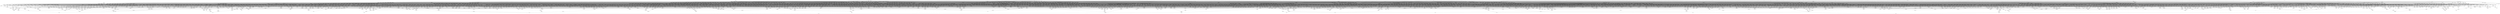 digraph G {
    "new_n108_" -> "o_1_";
    "new_n65_" -> "o_1_";
    "new_n88_" -> "new_n65_";
    "new_n96_" -> "new_n65_";
    "new_n76_" -> "new_n66_";
    "new_n85_" -> "new_n66_";
    "new_n74_" -> "new_n67_";
    "new_n72_" -> "new_n68_";
    "new_n73_" -> "new_n68_";
    "new_n71_" -> "new_n69_";
    "i_10_" -> "new_n70_";
    "i_11_" -> "new_n70_";
    "i_1_" -> "new_n71_";
    "i_0_" -> "new_n71_";
    "i_4_" -> "new_n72_";
    "i_5_" -> "new_n72_";
    "i_6_" -> "new_n73_";
    "i_7_" -> "new_n73_";
    "new_n75_" -> "new_n74_";
    "i_13_" -> "new_n75_";
    "i_12_" -> "new_n75_";
    "new_n82_" -> "new_n76_";
    "new_n77_" -> "new_n76_";
    "new_n81_" -> "new_n77_";
    "new_n80_" -> "new_n78_";
    "i_2_" -> "new_n79_";
    "i_0_" -> "new_n79_";
    "i_3_" -> "new_n80_";
    "i_4_" -> "new_n80_";
    "i_6_" -> "new_n81_";
    "new_n83_" -> "new_n82_";
    "i_6_" -> "new_n83_";
    "i_5_" -> "new_n84_";
    "i_4_" -> "new_n84_";
    "new_n78_" -> "new_n85_";
    "new_n86_" -> "new_n85_";
    "new_n79_" -> "new_n86_";
    "new_n87_" -> "new_n86_";
    "i_6_" -> "new_n87_";
    "new_n95_" -> "new_n88_";
    "new_n89_" -> "new_n88_";
    "new_n92_" -> "new_n89_";
    "new_n93_" -> "new_n89_";
    "new_n91_" -> "new_n90_";
    "i_3_" -> "new_n91_";
    "i_4_" -> "new_n91_";
    "i_3_" -> "new_n92_";
    "i_2_" -> "new_n93_";
    "new_n81_" -> "new_n94_";
    "new_n79_" -> "new_n94_";
    "new_n79_" -> "new_n95_";
    "i_7_" -> "new_n95_";
    "new_n103_" -> "new_n96_";
    "new_n97_" -> "new_n96_";
    "new_n100_" -> "new_n97_";
    "new_n79_" -> "new_n98_";
    "new_n99_" -> "new_n98_";
    "i_7_" -> "new_n99_";
    "new_n81_" -> "new_n100_";
    "new_n79_" -> "new_n100_";
    "new_n102_" -> "new_n101_";
    "new_n79_" -> "new_n102_";
    "new_n79_" -> "new_n103_";
    "new_n87_" -> "new_n103_";
    "new_n107_" -> "new_n104_";
    "new_n105_" -> "new_n104_";
    "new_n84_" -> "new_n105_";
    "new_n70_" -> "new_n106_";
    "i_15_" -> "new_n106_";
    "new_n70_" -> "new_n107_";
    "new_n75_" -> "new_n107_";
    "new_n110_" -> "new_n108_";
    "i_8_" -> "new_n109_";
    "i_6_" -> "new_n109_";
    "i_0_" -> "new_n110_";
    "i_2_" -> "new_n110_";
    "new_n115_" -> "o_19_";
    "i_5_" -> "new_n112_";
    "i_3_" -> "new_n112_";
    "new_n114_" -> "new_n113_";
    "new_n69_" -> "new_n114_";
    "new_n109_" -> "new_n114_";
    "new_n93_" -> "new_n115_";
    "new_n117_" -> "o_8_";
    "i_3_" -> "new_n117_";
    "new_n67_" -> "o_2_";
    "new_n115_" -> "o_2_";
    "new_n120_" -> "new_n119_";
    "i_5_" -> "new_n120_";
    "new_n132_" -> "o_0_";
    "new_n141_" -> "o_0_";
    "new_n123_" -> "new_n122_";
    "new_n128_" -> "new_n122_";
    "new_n126_" -> "new_n123_";
    "new_n124_" -> "new_n123_";
    "new_n117_" -> "new_n124_";
    "new_n101_" -> "new_n124_";
    "new_n99_" -> "new_n125_";
    "new_n127_" -> "new_n126_";
    "new_n80_" -> "new_n126_";
    "i_2_" -> "new_n127_";
    "i_0_" -> "new_n127_";
    "new_n129_" -> "new_n128_";
    "new_n115_" -> "new_n128_";
    "new_n130_" -> "new_n129_";
    "new_n131_" -> "new_n129_";
    "new_n127_" -> "new_n130_";
    "new_n84_" -> "new_n131_";
    "new_n127_" -> "new_n131_";
    "new_n137_" -> "new_n132_";
    "new_n133_" -> "new_n132_";
    "new_n134_" -> "new_n133_";
    "new_n103_" -> "new_n134_";
    "new_n136_" -> "new_n135_";
    "new_n127_" -> "new_n136_";
    "new_n102_" -> "new_n137_";
    "new_n125_" -> "new_n137_";
    "new_n78_" -> "new_n138_";
    "new_n139_" -> "new_n138_";
    "new_n127_" -> "new_n139_";
    "new_n81_" -> "new_n140_";
    "new_n97_" -> "new_n141_";
    "new_n143_" -> "new_n141_";
    "new_n84_" -> "new_n142_";
    "new_n77_" -> "new_n142_";
    "new_n136_" -> "new_n143_";
    "new_n144_" -> "new_n143_";
    "new_n127_" -> "new_n144_";
    "new_n171_" -> "o_29_";
    "new_n174_" -> "o_29_";
    "new_n165_" -> "new_n146_";
    "new_n147_" -> "new_n146_";
    "new_n156_" -> "new_n147_";
    "new_n148_" -> "new_n147_";
    "new_n149_" -> "new_n148_";
    "new_n153_" -> "new_n149_";
    "i_8_" -> "new_n150_";
    "new_n151_" -> "new_n150_";
    "new_n152_" -> "new_n151_";
    "i_0_" -> "new_n152_";
    "i_1_" -> "new_n152_";
    "new_n109_" -> "new_n153_";
    "new_n152_" -> "new_n153_";
    "i_8_" -> "new_n154_";
    "new_n155_" -> "new_n154_";
    "new_n152_" -> "new_n155_";
    "new_n157_" -> "new_n156_";
    "new_n160_" -> "new_n157_";
    "new_n152_" -> "new_n158_";
    "new_n159_" -> "new_n158_";
    "i_8_" -> "new_n159_";
    "i_6_" -> "new_n159_";
    "new_n152_" -> "new_n160_";
    "new_n161_" -> "new_n160_";
    "i_7_" -> "new_n161_";
    "i_6_" -> "new_n161_";
    "new_n152_" -> "new_n162_";
    "new_n81_" -> "new_n163_";
    "new_n72_" -> "new_n163_";
    "new_n152_" -> "new_n164_";
    "new_n159_" -> "new_n164_";
    "new_n156_" -> "new_n165_";
    "new_n166_" -> "new_n165_";
    "new_n168_" -> "new_n166_";
    "new_n167_" -> "new_n166_";
    "i_12_" -> "new_n167_";
    "i_13_" -> "new_n167_";
    "i_11_" -> "new_n168_";
    "i_9_" -> "new_n168_";
    "new_n170_" -> "new_n169_";
    "new_n167_" -> "new_n169_";
    "i_11_" -> "new_n170_";
    "i_10_" -> "new_n170_";
    "new_n166_" -> "new_n171_";
    "new_n148_" -> "new_n171_";
    "new_n173_" -> "new_n172_";
    "new_n167_" -> "new_n172_";
    "i_10_" -> "new_n173_";
    "i_9_" -> "new_n173_";
    "new_n175_" -> "new_n174_";
    "new_n115_" -> "new_n174_";
    "new_n158_" -> "new_n175_";
    "new_n209_" -> "o_39_";
    "new_n232_" -> "o_39_";
    "new_n178_" -> "new_n177_";
    "new_n207_" -> "new_n177_";
    "new_n193_" -> "new_n178_";
    "new_n186_" -> "new_n179_";
    "new_n184_" -> "new_n180_";
    "new_n183_" -> "new_n181_";
    "i_15_" -> "new_n181_";
    "i_14_" -> "new_n182_";
    "i_12_" -> "new_n182_";
    "i_9_" -> "new_n183_";
    "i_11_" -> "new_n183_";
    "new_n185_" -> "new_n184_";
    "i_15_" -> "new_n184_";
    "i_13_" -> "new_n185_";
    "i_14_" -> "new_n185_";
    "new_n189_" -> "new_n186_";
    "new_n191_" -> "new_n186_";
    "new_n188_" -> "new_n187_";
    "i_13_" -> "new_n188_";
    "i_12_" -> "new_n188_";
    "new_n190_" -> "new_n189_";
    "new_n183_" -> "new_n189_";
    "i_13_" -> "new_n190_";
    "i_12_" -> "new_n190_";
    "new_n192_" -> "new_n191_";
    "i_15_" -> "new_n191_";
    "i_12_" -> "new_n192_";
    "i_14_" -> "new_n192_";
    "new_n199_" -> "new_n193_";
    "new_n197_" -> "new_n194_";
    "new_n198_" -> "new_n194_";
    "new_n196_" -> "new_n195_";
    "i_15_" -> "new_n195_";
    "i_10_" -> "new_n196_";
    "i_11_" -> "new_n196_";
    "new_n196_" -> "new_n197_";
    "i_15_" -> "new_n197_";
    "new_n196_" -> "new_n198_";
    "i_15_" -> "new_n198_";
    "new_n201_" -> "new_n199_";
    "new_n202_" -> "new_n199_";
    "new_n196_" -> "new_n200_";
    "new_n190_" -> "new_n200_";
    "new_n196_" -> "new_n201_";
    "i_15_" -> "new_n201_";
    "new_n196_" -> "new_n202_";
    "new_n188_" -> "new_n202_";
    "new_n204_" -> "new_n203_";
    "new_n205_" -> "new_n203_";
    "new_n173_" -> "new_n204_";
    "new_n182_" -> "new_n205_";
    "i_15_" -> "new_n205_";
    "i_13_" -> "new_n206_";
    "new_n87_" -> "new_n207_";
    "new_n208_" -> "new_n207_";
    "i_2_" -> "new_n208_";
    "i_0_" -> "new_n208_";
    "new_n224_" -> "new_n209_";
    "new_n210_" -> "new_n209_";
    "new_n218_" -> "new_n210_";
    "new_n211_" -> "new_n210_";
    "new_n214_" -> "new_n211_";
    "new_n213_" -> "new_n212_";
    "new_n182_" -> "new_n213_";
    "new_n170_" -> "new_n213_";
    "new_n213_" -> "new_n214_";
    "new_n215_" -> "new_n214_";
    "new_n208_" -> "new_n215_";
    "new_n216_" -> "new_n215_";
    "i_8_" -> "new_n216_";
    "i_6_" -> "new_n216_";
    "new_n182_" -> "new_n217_";
    "new_n173_" -> "new_n217_";
    "new_n207_" -> "new_n218_";
    "new_n222_" -> "new_n219_";
    "new_n223_" -> "new_n219_";
    "new_n221_" -> "new_n220_";
    "new_n173_" -> "new_n220_";
    "i_13_" -> "new_n221_";
    "i_12_" -> "new_n221_";
    "new_n221_" -> "new_n222_";
    "i_15_" -> "new_n222_";
    "new_n192_" -> "new_n223_";
    "new_n173_" -> "new_n223_";
    "new_n228_" -> "new_n224_";
    "new_n227_" -> "new_n225_";
    "new_n182_" -> "new_n226_";
    "i_15_" -> "new_n226_";
    "new_n190_" -> "new_n227_";
    "new_n170_" -> "new_n227_";
    "new_n230_" -> "new_n228_";
    "new_n231_" -> "new_n228_";
    "new_n221_" -> "new_n229_";
    "new_n185_" -> "new_n230_";
    "new_n170_" -> "new_n230_";
    "new_n192_" -> "new_n231_";
    "new_n170_" -> "new_n231_";
    "new_n235_" -> "new_n232_";
    "new_n239_" -> "new_n232_";
    "new_n224_" -> "new_n233_";
    "new_n234_" -> "new_n233_";
    "new_n215_" -> "new_n234_";
    "new_n236_" -> "new_n235_";
    "new_n215_" -> "new_n236_";
    "new_n115_" -> "new_n236_";
    "new_n190_" -> "new_n237_";
    "i_15_" -> "new_n237_";
    "new_n237_" -> "new_n238_";
    "new_n207_" -> "new_n238_";
    "new_n241_" -> "new_n239_";
    "new_n240_" -> "new_n239_";
    "new_n215_" -> "new_n240_";
    "new_n238_" -> "new_n240_";
    "new_n242_" -> "new_n241_";
    "new_n243_" -> "new_n242_";
    "new_n196_" -> "new_n243_";
    "i_15_" -> "new_n243_";
    "new_n217_" -> "new_n244_";
    "new_n207_" -> "new_n244_";
    "new_n606_" -> "o_38_";
    "new_n679_" -> "o_38_";
    "new_n401_" -> "new_n246_";
    "new_n521_" -> "new_n246_";
    "new_n353_" -> "new_n247_";
    "new_n377_" -> "new_n247_";
    "new_n306_" -> "new_n248_";
    "new_n331_" -> "new_n248_";
    "new_n287_" -> "new_n249_";
    "new_n250_" -> "new_n249_";
    "new_n251_" -> "new_n250_";
    "new_n262_" -> "new_n250_";
    "new_n258_" -> "new_n251_";
    "new_n253_" -> "new_n252_";
    "new_n254_" -> "new_n252_";
    "new_n191_" -> "new_n253_";
    "new_n256_" -> "new_n254_";
    "new_n257_" -> "new_n254_";
    "new_n185_" -> "new_n255_";
    "new_n183_" -> "new_n255_";
    "new_n188_" -> "new_n256_";
    "i_15_" -> "new_n256_";
    "new_n192_" -> "new_n257_";
    "new_n183_" -> "new_n257_";
    "new_n261_" -> "new_n258_";
    "new_n183_" -> "new_n259_";
    "i_15_" -> "new_n259_";
    "i_13_" -> "new_n260_";
    "new_n188_" -> "new_n261_";
    "new_n183_" -> "new_n261_";
    "new_n283_" -> "new_n262_";
    "new_n272_" -> "new_n262_";
    "new_n264_" -> "new_n263_";
    "new_n271_" -> "new_n263_";
    "new_n267_" -> "new_n264_";
    "new_n266_" -> "new_n265_";
    "i_15_" -> "new_n265_";
    "i_10_" -> "new_n266_";
    "i_11_" -> "new_n266_";
    "new_n266_" -> "new_n267_";
    "new_n182_" -> "new_n267_";
    "new_n270_" -> "new_n268_";
    "new_n266_" -> "new_n269_";
    "i_15_" -> "new_n269_";
    "new_n266_" -> "new_n270_";
    "new_n75_" -> "new_n270_";
    "new_n80_" -> "new_n271_";
    "new_n208_" -> "new_n271_";
    "new_n273_" -> "new_n272_";
    "new_n277_" -> "new_n272_";
    "new_n276_" -> "new_n273_";
    "new_n275_" -> "new_n274_";
    "i_15_" -> "new_n274_";
    "i_10_" -> "new_n275_";
    "i_11_" -> "new_n275_";
    "new_n275_" -> "new_n276_";
    "new_n75_" -> "new_n276_";
    "new_n278_" -> "new_n277_";
    "new_n280_" -> "new_n277_";
    "new_n266_" -> "new_n278_";
    "new_n167_" -> "new_n278_";
    "new_n266_" -> "new_n279_";
    "new_n221_" -> "new_n279_";
    "new_n73_" -> "new_n280_";
    "new_n208_" -> "new_n280_";
    "new_n208_" -> "new_n281_";
    "new_n282_" -> "new_n281_";
    "i_8_" -> "new_n282_";
    "i_7_" -> "new_n282_";
    "new_n280_" -> "new_n283_";
    "new_n285_" -> "new_n284_";
    "new_n286_" -> "new_n284_";
    "new_n183_" -> "new_n285_";
    "new_n182_" -> "new_n285_";
    "new_n183_" -> "new_n286_";
    "i_15_" -> "new_n286_";
    "new_n294_" -> "new_n287_";
    "new_n288_" -> "new_n287_";
    "new_n292_" -> "new_n288_";
    "new_n290_" -> "new_n289_";
    "new_n192_" -> "new_n290_";
    "new_n291_" -> "new_n290_";
    "new_n196_" -> "new_n291_";
    "new_n208_" -> "new_n292_";
    "new_n293_" -> "new_n292_";
    "i_6_" -> "new_n293_";
    "i_8_" -> "new_n293_";
    "new_n295_" -> "new_n294_";
    "new_n296_" -> "new_n295_";
    "new_n202_" -> "new_n295_";
    "i_15_" -> "new_n296_";
    "new_n298_" -> "new_n297_";
    "new_n305_" -> "new_n297_";
    "new_n300_" -> "new_n298_";
    "new_n259_" -> "new_n299_";
    "new_n301_" -> "new_n300_";
    "new_n302_" -> "new_n300_";
    "new_n221_" -> "new_n301_";
    "new_n183_" -> "new_n301_";
    "new_n183_" -> "new_n302_";
    "new_n167_" -> "new_n302_";
    "new_n284_" -> "new_n303_";
    "new_n183_" -> "new_n304_";
    "new_n75_" -> "new_n304_";
    "new_n208_" -> "new_n305_";
    "new_n293_" -> "new_n305_";
    "new_n316_" -> "new_n306_";
    "new_n325_" -> "new_n306_";
    "new_n315_" -> "new_n307_";
    "new_n308_" -> "new_n307_";
    "new_n194_" -> "new_n308_";
    "new_n309_" -> "new_n308_";
    "new_n292_" -> "new_n309_";
    "new_n267_" -> "new_n310_";
    "new_n269_" -> "new_n310_";
    "new_n72_" -> "new_n311_";
    "new_n208_" -> "new_n311_";
    "new_n314_" -> "new_n312_";
    "new_n198_" -> "new_n313_";
    "new_n200_" -> "new_n313_";
    "new_n159_" -> "new_n314_";
    "new_n208_" -> "new_n314_";
    "new_n253_" -> "new_n315_";
    "new_n207_" -> "new_n315_";
    "new_n310_" -> "new_n316_";
    "new_n317_" -> "new_n316_";
    "new_n323_" -> "new_n317_";
    "new_n318_" -> "new_n317_";
    "new_n319_" -> "new_n318_";
    "new_n321_" -> "new_n318_";
    "new_n282_" -> "new_n319_";
    "new_n208_" -> "new_n320_";
    "new_n73_" -> "new_n321_";
    "new_n183_" -> "new_n321_";
    "new_n183_" -> "new_n322_";
    "new_n73_" -> "new_n323_";
    "new_n196_" -> "new_n323_";
    "new_n99_" -> "new_n324_";
    "new_n208_" -> "new_n324_";
    "new_n329_" -> "new_n325_";
    "new_n326_" -> "new_n325_";
    "new_n327_" -> "new_n326_";
    "new_n314_" -> "new_n326_";
    "new_n279_" -> "new_n327_";
    "new_n302_" -> "new_n328_";
    "new_n279_" -> "new_n329_";
    "new_n330_" -> "new_n329_";
    "new_n266_" -> "new_n330_";
    "new_n188_" -> "new_n330_";
    "new_n341_" -> "new_n331_";
    "new_n349_" -> "new_n331_";
    "new_n338_" -> "new_n332_";
    "new_n333_" -> "new_n332_";
    "new_n337_" -> "new_n333_";
    "new_n335_" -> "new_n334_";
    "new_n192_" -> "new_n335_";
    "new_n336_" -> "new_n335_";
    "new_n183_" -> "new_n336_";
    "new_n324_" -> "new_n337_";
    "new_n339_" -> "new_n338_";
    "new_n340_" -> "new_n338_";
    "new_n196_" -> "new_n339_";
    "new_n167_" -> "new_n339_";
    "new_n221_" -> "new_n340_";
    "new_n196_" -> "new_n340_";
    "new_n342_" -> "new_n341_";
    "new_n345_" -> "new_n341_";
    "new_n310_" -> "new_n342_";
    "new_n343_" -> "new_n342_";
    "new_n281_" -> "new_n343_";
    "new_n337_" -> "new_n344_";
    "new_n346_" -> "new_n345_";
    "new_n347_" -> "new_n345_";
    "new_n340_" -> "new_n346_";
    "new_n348_" -> "new_n347_";
    "new_n208_" -> "new_n348_";
    "new_n216_" -> "new_n348_";
    "new_n350_" -> "new_n349_";
    "new_n351_" -> "new_n349_";
    "new_n253_" -> "new_n350_";
    "new_n352_" -> "new_n351_";
    "new_n87_" -> "new_n352_";
    "new_n208_" -> "new_n352_";
    "new_n360_" -> "new_n353_";
    "new_n369_" -> "new_n353_";
    "new_n358_" -> "new_n354_";
    "new_n355_" -> "new_n354_";
    "new_n356_" -> "new_n355_";
    "new_n282_" -> "new_n356_";
    "new_n208_" -> "new_n357_";
    "new_n359_" -> "new_n358_";
    "new_n296_" -> "new_n359_";
    "new_n201_" -> "new_n359_";
    "new_n298_" -> "new_n360_";
    "new_n361_" -> "new_n360_";
    "new_n305_" -> "new_n361_";
    "new_n365_" -> "new_n362_";
    "new_n192_" -> "new_n363_";
    "new_n364_" -> "new_n363_";
    "new_n266_" -> "new_n364_";
    "new_n367_" -> "new_n365_";
    "new_n368_" -> "new_n365_";
    "new_n266_" -> "new_n366_";
    "i_15_" -> "new_n366_";
    "new_n266_" -> "new_n367_";
    "i_15_" -> "new_n367_";
    "new_n266_" -> "new_n368_";
    "i_15_" -> "new_n368_";
    "new_n251_" -> "new_n369_";
    "new_n370_" -> "new_n369_";
    "new_n294_" -> "new_n370_";
    "new_n280_" -> "new_n370_";
    "new_n372_" -> "new_n371_";
    "new_n373_" -> "new_n372_";
    "new_n374_" -> "new_n372_";
    "new_n196_" -> "new_n373_";
    "new_n192_" -> "new_n373_";
    "new_n196_" -> "new_n374_";
    "new_n185_" -> "new_n374_";
    "new_n208_" -> "new_n375_";
    "new_n376_" -> "new_n375_";
    "i_8_" -> "new_n376_";
    "i_6_" -> "new_n376_";
    "new_n386_" -> "new_n377_";
    "new_n378_" -> "new_n377_";
    "new_n382_" -> "new_n378_";
    "new_n379_" -> "new_n378_";
    "new_n380_" -> "new_n379_";
    "new_n381_" -> "new_n379_";
    "new_n268_" -> "new_n380_";
    "new_n161_" -> "new_n381_";
    "new_n208_" -> "new_n381_";
    "new_n383_" -> "new_n382_";
    "new_n385_" -> "new_n383_";
    "new_n275_" -> "new_n384_";
    "new_n182_" -> "new_n384_";
    "new_n275_" -> "new_n385_";
    "i_15_" -> "new_n385_";
    "new_n390_" -> "new_n386_";
    "new_n387_" -> "new_n386_";
    "new_n388_" -> "new_n387_";
    "new_n389_" -> "new_n387_";
    "new_n201_" -> "new_n388_";
    "new_n194_" -> "new_n388_";
    "new_n261_" -> "new_n389_";
    "new_n346_" -> "new_n390_";
    "new_n391_" -> "new_n390_";
    "new_n189_" -> "new_n391_";
    "new_n191_" -> "new_n391_";
    "new_n393_" -> "new_n392_";
    "new_n271_" -> "new_n392_";
    "new_n398_" -> "new_n393_";
    "new_n396_" -> "new_n394_";
    "new_n395_" -> "new_n394_";
    "new_n196_" -> "new_n395_";
    "i_15_" -> "new_n395_";
    "new_n397_" -> "new_n396_";
    "new_n75_" -> "new_n396_";
    "i_10_" -> "new_n397_";
    "new_n399_" -> "new_n398_";
    "new_n196_" -> "new_n399_";
    "new_n182_" -> "new_n399_";
    "new_n285_" -> "new_n400_";
    "new_n444_" -> "new_n401_";
    "new_n490_" -> "new_n401_";
    "new_n421_" -> "new_n402_";
    "new_n429_" -> "new_n402_";
    "new_n420_" -> "new_n403_";
    "new_n404_" -> "new_n403_";
    "new_n411_" -> "new_n404_";
    "new_n405_" -> "new_n404_";
    "new_n407_" -> "new_n405_";
    "new_n375_" -> "new_n406_";
    "new_n409_" -> "new_n407_";
    "new_n410_" -> "new_n407_";
    "new_n339_" -> "new_n408_";
    "new_n281_" -> "new_n408_";
    "new_n280_" -> "new_n409_";
    "new_n381_" -> "new_n410_";
    "new_n416_" -> "new_n411_";
    "new_n414_" -> "new_n412_";
    "new_n415_" -> "new_n412_";
    "new_n266_" -> "new_n413_";
    "new_n192_" -> "new_n413_";
    "new_n266_" -> "new_n414_";
    "i_15_" -> "new_n414_";
    "new_n266_" -> "new_n415_";
    "new_n185_" -> "new_n415_";
    "new_n368_" -> "new_n416_";
    "new_n417_" -> "new_n416_";
    "new_n266_" -> "new_n417_";
    "new_n190_" -> "new_n417_";
    "new_n208_" -> "new_n418_";
    "new_n216_" -> "new_n418_";
    "new_n418_" -> "new_n419_";
    "new_n199_" -> "new_n420_";
    "new_n215_" -> "new_n420_";
    "new_n426_" -> "new_n421_";
    "new_n303_" -> "new_n422_";
    "new_n423_" -> "new_n422_";
    "new_n358_" -> "new_n423_";
    "new_n424_" -> "new_n423_";
    "new_n346_" -> "new_n424_";
    "new_n425_" -> "new_n424_";
    "new_n301_" -> "new_n425_";
    "new_n281_" -> "new_n425_";
    "new_n427_" -> "new_n426_";
    "new_n428_" -> "new_n426_";
    "new_n299_" -> "new_n427_";
    "new_n380_" -> "new_n427_";
    "new_n194_" -> "new_n428_";
    "new_n271_" -> "new_n428_";
    "new_n437_" -> "new_n429_";
    "new_n439_" -> "new_n429_";
    "new_n436_" -> "new_n430_";
    "new_n431_" -> "new_n430_";
    "new_n432_" -> "new_n431_";
    "new_n434_" -> "new_n431_";
    "new_n433_" -> "new_n432_";
    "new_n184_" -> "new_n433_";
    "new_n191_" -> "new_n433_";
    "new_n329_" -> "new_n434_";
    "new_n271_" -> "new_n434_";
    "new_n348_" -> "new_n435_";
    "new_n299_" -> "new_n436_";
    "new_n292_" -> "new_n436_";
    "new_n393_" -> "new_n437_";
    "new_n438_" -> "new_n437_";
    "new_n311_" -> "new_n438_";
    "new_n441_" -> "new_n439_";
    "new_n440_" -> "new_n439_";
    "new_n281_" -> "new_n440_";
    "new_n442_" -> "new_n441_";
    "new_n443_" -> "new_n442_";
    "new_n330_" -> "new_n442_";
    "i_15_" -> "new_n443_";
    "new_n475_" -> "new_n444_";
    "new_n482_" -> "new_n444_";
    "new_n459_" -> "new_n445_";
    "new_n466_" -> "new_n445_";
    "new_n447_" -> "new_n446_";
    "new_n455_" -> "new_n446_";
    "new_n449_" -> "new_n447_";
    "new_n451_" -> "new_n447_";
    "new_n418_" -> "new_n448_";
    "new_n265_" -> "new_n449_";
    "new_n450_" -> "new_n449_";
    "new_n418_" -> "new_n450_";
    "new_n366_" -> "new_n451_";
    "new_n452_" -> "new_n451_";
    "new_n275_" -> "new_n452_";
    "new_n208_" -> "new_n453_";
    "new_n376_" -> "new_n453_";
    "new_n356_" -> "new_n454_";
    "new_n442_" -> "new_n455_";
    "new_n456_" -> "new_n455_";
    "new_n457_" -> "new_n456_";
    "new_n266_" -> "new_n457_";
    "i_15_" -> "new_n457_";
    "i_13_" -> "new_n458_";
    "i_14_" -> "new_n458_";
    "new_n462_" -> "new_n459_";
    "new_n337_" -> "new_n460_";
    "new_n461_" -> "new_n460_";
    "new_n261_" -> "new_n461_";
    "new_n442_" -> "new_n462_";
    "new_n463_" -> "new_n462_";
    "new_n464_" -> "new_n463_";
    "new_n115_" -> "new_n463_";
    "new_n161_" -> "new_n464_";
    "new_n159_" -> "new_n465_";
    "new_n208_" -> "new_n465_";
    "new_n471_" -> "new_n466_";
    "new_n473_" -> "new_n466_";
    "new_n470_" -> "new_n467_";
    "new_n468_" -> "new_n467_";
    "new_n304_" -> "new_n468_";
    "new_n242_" -> "new_n468_";
    "new_n418_" -> "new_n469_";
    "new_n304_" -> "new_n470_";
    "new_n348_" -> "new_n471_";
    "new_n472_" -> "new_n471_";
    "new_n465_" -> "new_n472_";
    "new_n195_" -> "new_n473_";
    "new_n474_" -> "new_n473_";
    "new_n381_" -> "new_n474_";
    "new_n481_" -> "new_n475_";
    "new_n476_" -> "new_n475_";
    "new_n338_" -> "new_n476_";
    "new_n477_" -> "new_n476_";
    "new_n479_" -> "new_n477_";
    "new_n478_" -> "new_n477_";
    "new_n202_" -> "new_n478_";
    "new_n197_" -> "new_n479_";
    "new_n311_" -> "new_n480_";
    "new_n337_" -> "new_n481_";
    "new_n483_" -> "new_n482_";
    "new_n488_" -> "new_n482_";
    "new_n194_" -> "new_n483_";
    "new_n484_" -> "new_n483_";
    "new_n327_" -> "new_n484_";
    "new_n485_" -> "new_n484_";
    "new_n486_" -> "new_n485_";
    "new_n275_" -> "new_n486_";
    "i_15_" -> "new_n486_";
    "new_n418_" -> "new_n487_";
    "new_n398_" -> "new_n488_";
    "new_n489_" -> "new_n488_";
    "new_n304_" -> "new_n489_";
    "new_n502_" -> "new_n490_";
    "new_n515_" -> "new_n490_";
    "new_n498_" -> "new_n491_";
    "new_n492_" -> "new_n491_";
    "new_n393_" -> "new_n492_";
    "new_n493_" -> "new_n492_";
    "new_n495_" -> "new_n493_";
    "new_n494_" -> "new_n493_";
    "new_n381_" -> "new_n494_";
    "new_n497_" -> "new_n495_";
    "i_11_" -> "new_n496_";
    "new_n399_" -> "new_n497_";
    "new_n382_" -> "new_n498_";
    "new_n499_" -> "new_n498_";
    "new_n265_" -> "new_n499_";
    "new_n314_" -> "new_n499_";
    "new_n501_" -> "new_n500_";
    "new_n324_" -> "new_n501_";
    "new_n508_" -> "new_n502_";
    "new_n512_" -> "new_n502_";
    "new_n507_" -> "new_n503_";
    "new_n504_" -> "new_n503_";
    "new_n328_" -> "new_n504_";
    "new_n505_" -> "new_n504_";
    "new_n465_" -> "new_n505_";
    "new_n348_" -> "new_n506_";
    "new_n292_" -> "new_n507_";
    "new_n511_" -> "new_n508_";
    "new_n509_" -> "new_n508_";
    "new_n464_" -> "new_n509_";
    "new_n510_" -> "new_n509_";
    "new_n196_" -> "new_n510_";
    "new_n304_" -> "new_n511_";
    "new_n514_" -> "new_n512_";
    "new_n271_" -> "new_n513_";
    "new_n381_" -> "new_n514_";
    "new_n520_" -> "new_n515_";
    "new_n516_" -> "new_n515_";
    "new_n394_" -> "new_n516_";
    "new_n517_" -> "new_n516_";
    "new_n243_" -> "new_n517_";
    "new_n518_" -> "new_n517_";
    "i_8_" -> "new_n518_";
    "new_n292_" -> "new_n519_";
    "new_n180_" -> "new_n520_";
    "new_n292_" -> "new_n520_";
    "new_n563_" -> "new_n521_";
    "new_n592_" -> "new_n521_";
    "new_n528_" -> "new_n522_";
    "new_n543_" -> "new_n522_";
    "new_n314_" -> "new_n523_";
    "new_n303_" -> "new_n524_";
    "new_n394_" -> "new_n524_";
    "new_n295_" -> "new_n525_";
    "new_n372_" -> "new_n525_";
    "new_n527_" -> "new_n526_";
    "new_n383_" -> "new_n526_";
    "new_n269_" -> "new_n527_";
    "new_n270_" -> "new_n527_";
    "new_n541_" -> "new_n528_";
    "new_n530_" -> "new_n529_";
    "new_n532_" -> "new_n529_";
    "new_n365_" -> "new_n530_";
    "new_n363_" -> "new_n531_";
    "new_n537_" -> "new_n532_";
    "new_n356_" -> "new_n532_";
    "new_n534_" -> "new_n533_";
    "new_n192_" -> "new_n534_";
    "new_n535_" -> "new_n534_";
    "new_n275_" -> "new_n535_";
    "new_n275_" -> "new_n536_";
    "i_15_" -> "new_n536_";
    "new_n539_" -> "new_n537_";
    "new_n540_" -> "new_n537_";
    "new_n275_" -> "new_n538_";
    "new_n167_" -> "new_n538_";
    "new_n275_" -> "new_n539_";
    "new_n221_" -> "new_n539_";
    "new_n275_" -> "new_n540_";
    "new_n188_" -> "new_n540_";
    "new_n381_" -> "new_n541_";
    "new_n542_" -> "new_n541_";
    "new_n441_" -> "new_n542_";
    "new_n375_" -> "new_n542_";
    "new_n554_" -> "new_n543_";
    "new_n530_" -> "new_n544_";
    "new_n545_" -> "new_n544_";
    "new_n546_" -> "new_n545_";
    "new_n292_" -> "new_n545_";
    "new_n551_" -> "new_n546_";
    "new_n548_" -> "new_n546_";
    "new_n206_" -> "new_n547_";
    "new_n550_" -> "new_n548_";
    "new_n275_" -> "new_n549_";
    "new_n192_" -> "new_n549_";
    "new_n275_" -> "new_n550_";
    "i_15_" -> "new_n550_";
    "new_n275_" -> "new_n551_";
    "i_15_" -> "new_n551_";
    "new_n537_" -> "new_n552_";
    "new_n275_" -> "new_n553_";
    "i_15_" -> "new_n553_";
    "new_n562_" -> "new_n554_";
    "new_n556_" -> "new_n554_";
    "new_n292_" -> "new_n555_";
    "new_n559_" -> "new_n556_";
    "new_n557_" -> "new_n556_";
    "new_n534_" -> "new_n557_";
    "new_n558_" -> "new_n557_";
    "new_n457_" -> "new_n558_";
    "new_n560_" -> "new_n559_";
    "new_n561_" -> "new_n559_";
    "new_n275_" -> "new_n560_";
    "i_15_" -> "new_n560_";
    "new_n275_" -> "new_n561_";
    "i_15_" -> "new_n561_";
    "new_n292_" -> "new_n562_";
    "new_n580_" -> "new_n563_";
    "new_n588_" -> "new_n563_";
    "new_n567_" -> "new_n564_";
    "new_n574_" -> "new_n564_";
    "new_n348_" -> "new_n565_";
    "new_n442_" -> "new_n566_";
    "new_n568_" -> "new_n567_";
    "new_n571_" -> "new_n567_";
    "new_n570_" -> "new_n568_";
    "new_n183_" -> "new_n569_";
    "new_n216_" -> "new_n569_";
    "new_n159_" -> "new_n570_";
    "new_n196_" -> "new_n570_";
    "new_n180_" -> "new_n571_";
    "new_n572_" -> "new_n571_";
    "new_n573_" -> "new_n572_";
    "new_n73_" -> "new_n573_";
    "new_n208_" -> "new_n573_";
    "new_n576_" -> "new_n574_";
    "new_n303_" -> "new_n575_";
    "new_n348_" -> "new_n575_";
    "new_n495_" -> "new_n576_";
    "new_n577_" -> "new_n576_";
    "new_n394_" -> "new_n577_";
    "new_n578_" -> "new_n577_";
    "new_n518_" -> "new_n578_";
    "new_n579_" -> "new_n578_";
    "new_n99_" -> "new_n579_";
    "new_n581_" -> "new_n580_";
    "new_n586_" -> "new_n580_";
    "new_n258_" -> "new_n581_";
    "new_n398_" -> "new_n581_";
    "new_n584_" -> "new_n582_";
    "new_n535_" -> "new_n583_";
    "new_n548_" -> "new_n583_";
    "new_n561_" -> "new_n584_";
    "new_n585_" -> "new_n584_";
    "new_n275_" -> "new_n585_";
    "new_n190_" -> "new_n585_";
    "new_n527_" -> "new_n586_";
    "new_n587_" -> "new_n586_";
    "new_n412_" -> "new_n587_";
    "new_n281_" -> "new_n587_";
    "new_n590_" -> "new_n588_";
    "new_n589_" -> "new_n588_";
    "new_n371_" -> "new_n589_";
    "new_n381_" -> "new_n589_";
    "new_n258_" -> "new_n590_";
    "new_n328_" -> "new_n590_";
    "new_n87_" -> "new_n591_";
    "new_n593_" -> "new_n592_";
    "new_n598_" -> "new_n593_";
    "new_n603_" -> "new_n593_";
    "new_n432_" -> "new_n594_";
    "new_n595_" -> "new_n594_";
    "new_n280_" -> "new_n595_";
    "new_n597_" -> "new_n596_";
    "new_n301_" -> "new_n597_";
    "new_n302_" -> "new_n597_";
    "new_n601_" -> "new_n598_";
    "new_n382_" -> "new_n599_";
    "new_n600_" -> "new_n599_";
    "new_n416_" -> "new_n600_";
    "new_n375_" -> "new_n600_";
    "new_n501_" -> "new_n601_";
    "new_n602_" -> "new_n601_";
    "new_n337_" -> "new_n602_";
    "new_n358_" -> "new_n603_";
    "new_n356_" -> "new_n603_";
    "new_n605_" -> "new_n604_";
    "new_n573_" -> "new_n604_";
    "new_n371_" -> "new_n605_";
    "new_n346_" -> "new_n605_";
    "new_n638_" -> "new_n606_";
    "new_n669_" -> "new_n606_";
    "new_n619_" -> "new_n607_";
    "new_n630_" -> "new_n607_";
    "new_n615_" -> "new_n608_";
    "new_n609_" -> "new_n608_";
    "new_n614_" -> "new_n609_";
    "new_n610_" -> "new_n609_";
    "new_n612_" -> "new_n610_";
    "new_n611_" -> "new_n610_";
    "new_n465_" -> "new_n611_";
    "new_n442_" -> "new_n612_";
    "new_n584_" -> "new_n613_";
    "new_n280_" -> "new_n613_";
    "new_n383_" -> "new_n614_";
    "new_n418_" -> "new_n614_";
    "new_n617_" -> "new_n615_";
    "new_n618_" -> "new_n615_";
    "new_n258_" -> "new_n616_";
    "new_n391_" -> "new_n617_";
    "new_n339_" -> "new_n618_";
    "new_n340_" -> "new_n618_";
    "new_n627_" -> "new_n619_";
    "new_n620_" -> "new_n619_";
    "new_n624_" -> "new_n620_";
    "new_n180_" -> "new_n621_";
    "new_n622_" -> "new_n621_";
    "new_n265_" -> "new_n622_";
    "new_n375_" -> "new_n623_";
    "new_n626_" -> "new_n624_";
    "new_n159_" -> "new_n625_";
    "new_n183_" -> "new_n625_";
    "new_n196_" -> "new_n626_";
    "new_n216_" -> "new_n626_";
    "new_n284_" -> "new_n627_";
    "new_n628_" -> "new_n627_";
    "new_n337_" -> "new_n628_";
    "new_n418_" -> "new_n629_";
    "new_n633_" -> "new_n630_";
    "new_n636_" -> "new_n630_";
    "new_n559_" -> "new_n631_";
    "new_n632_" -> "new_n631_";
    "new_n537_" -> "new_n632_";
    "new_n271_" -> "new_n632_";
    "new_n634_" -> "new_n633_";
    "new_n635_" -> "new_n633_";
    "new_n383_" -> "new_n634_";
    "new_n418_" -> "new_n635_";
    "new_n380_" -> "new_n636_";
    "new_n637_" -> "new_n636_";
    "new_n281_" -> "new_n637_";
    "new_n662_" -> "new_n638_";
    "new_n668_" -> "new_n638_";
    "new_n649_" -> "new_n639_";
    "new_n640_" -> "new_n639_";
    "new_n644_" -> "new_n640_";
    "new_n641_" -> "new_n640_";
    "new_n530_" -> "new_n641_";
    "new_n642_" -> "new_n641_";
    "new_n382_" -> "new_n642_";
    "new_n643_" -> "new_n642_";
    "new_n270_" -> "new_n643_";
    "new_n292_" -> "new_n643_";
    "new_n647_" -> "new_n644_";
    "new_n646_" -> "new_n644_";
    "new_n270_" -> "new_n645_";
    "new_n383_" -> "new_n646_";
    "new_n337_" -> "new_n646_";
    "new_n385_" -> "new_n647_";
    "i_8_" -> "new_n647_";
    "new_n383_" -> "new_n648_";
    "new_n281_" -> "new_n648_";
    "new_n566_" -> "new_n649_";
    "new_n650_" -> "new_n649_";
    "new_n657_" -> "new_n650_";
    "new_n651_" -> "new_n650_";
    "new_n380_" -> "new_n651_";
    "new_n652_" -> "new_n651_";
    "new_n653_" -> "new_n652_";
    "new_n654_" -> "new_n652_";
    "new_n539_" -> "new_n653_";
    "new_n305_" -> "new_n654_";
    "new_n656_" -> "new_n655_";
    "new_n311_" -> "new_n656_";
    "i_6_" -> "new_n657_";
    "new_n659_" -> "new_n657_";
    "new_n273_" -> "new_n658_";
    "new_n208_" -> "new_n659_";
    "i_8_" -> "new_n659_";
    "new_n465_" -> "new_n660_";
    "new_n416_" -> "new_n661_";
    "new_n412_" -> "new_n661_";
    "new_n605_" -> "new_n662_";
    "new_n663_" -> "new_n662_";
    "new_n465_" -> "new_n663_";
    "new_n665_" -> "new_n664_";
    "new_n394_" -> "new_n665_";
    "new_n667_" -> "new_n666_";
    "new_n286_" -> "new_n667_";
    "new_n304_" -> "new_n667_";
    "new_n356_" -> "new_n668_";
    "new_n664_" -> "new_n668_";
    "new_n674_" -> "new_n669_";
    "new_n664_" -> "new_n670_";
    "new_n671_" -> "new_n670_";
    "new_n672_" -> "new_n671_";
    "new_n311_" -> "new_n671_";
    "new_n495_" -> "new_n672_";
    "new_n290_" -> "new_n672_";
    "new_n359_" -> "new_n673_";
    "new_n678_" -> "new_n674_";
    "new_n675_" -> "new_n674_";
    "new_n677_" -> "new_n675_";
    "new_n596_" -> "new_n676_";
    "new_n348_" -> "new_n676_";
    "new_n350_" -> "new_n677_";
    "new_n314_" -> "new_n677_";
    "new_n617_" -> "new_n678_";
    "new_n346_" -> "new_n678_";
    "new_n698_" -> "new_n679_";
    "new_n715_" -> "new_n679_";
    "new_n686_" -> "new_n680_";
    "new_n692_" -> "new_n680_";
    "new_n375_" -> "new_n681_";
    "new_n653_" -> "new_n682_";
    "new_n683_" -> "new_n682_";
    "new_n684_" -> "new_n683_";
    "new_n584_" -> "new_n683_";
    "new_n685_" -> "new_n684_";
    "new_n553_" -> "new_n685_";
    "new_n690_" -> "new_n686_";
    "new_n687_" -> "new_n686_";
    "new_n688_" -> "new_n687_";
    "new_n356_" -> "new_n687_";
    "new_n689_" -> "new_n688_";
    "new_n442_" -> "new_n689_";
    "new_n327_" -> "new_n689_";
    "new_n691_" -> "new_n690_";
    "new_n559_" -> "new_n691_";
    "new_n695_" -> "new_n692_";
    "new_n696_" -> "new_n692_";
    "new_n694_" -> "new_n693_";
    "new_n280_" -> "new_n693_";
    "new_n684_" -> "new_n694_";
    "new_n311_" -> "new_n695_";
    "new_n305_" -> "new_n696_";
    "new_n552_" -> "new_n697_";
    "new_n710_" -> "new_n698_";
    "new_n699_" -> "new_n698_";
    "new_n701_" -> "new_n699_";
    "new_n705_" -> "new_n699_";
    "new_n683_" -> "new_n700_";
    "new_n465_" -> "new_n700_";
    "new_n702_" -> "new_n701_";
    "new_n584_" -> "new_n702_";
    "new_n703_" -> "new_n702_";
    "new_n305_" -> "new_n703_";
    "new_n305_" -> "new_n704_";
    "new_n411_" -> "new_n705_";
    "new_n706_" -> "new_n705_";
    "new_n653_" -> "new_n706_";
    "new_n707_" -> "new_n706_";
    "new_n653_" -> "new_n707_";
    "new_n708_" -> "new_n707_";
    "new_n281_" -> "new_n708_";
    "new_n486_" -> "new_n708_";
    "new_n99_" -> "new_n709_";
    "new_n208_" -> "new_n709_";
    "new_n712_" -> "new_n710_";
    "new_n711_" -> "new_n710_";
    "new_n281_" -> "new_n711_";
    "new_n684_" -> "new_n712_";
    "new_n612_" -> "new_n712_";
    "new_n683_" -> "new_n713_";
    "new_n381_" -> "new_n713_";
    "new_n653_" -> "new_n714_";
    "new_n416_" -> "new_n714_";
    "new_n682_" -> "new_n715_";
    "new_n716_" -> "new_n715_";
    "new_n694_" -> "new_n716_";
    "new_n314_" -> "new_n716_";
    "new_n99_" -> "o_25_";
    "new_n115_" -> "o_25_";
    "i_3_" -> "new_n718_";
    "i_4_" -> "new_n718_";
    "new_n794_" -> "o_12_";
    "new_n1009_" -> "o_12_";
    "new_n778_" -> "new_n720_";
    "new_n721_" -> "new_n720_";
    "new_n737_" -> "new_n721_";
    "new_n774_" -> "new_n721_";
    "new_n723_" -> "new_n722_";
    "new_n418_" -> "new_n722_";
    "new_n729_" -> "new_n723_";
    "new_n339_" -> "new_n724_";
    "new_n725_" -> "new_n724_";
    "new_n726_" -> "new_n725_";
    "new_n202_" -> "new_n726_";
    "new_n196_" -> "new_n727_";
    "new_n75_" -> "new_n728_";
    "new_n192_" -> "new_n728_";
    "new_n301_" -> "new_n729_";
    "new_n730_" -> "new_n729_";
    "new_n183_" -> "new_n730_";
    "i_15_" -> "new_n730_";
    "new_n734_" -> "new_n731_";
    "new_n552_" -> "new_n732_";
    "new_n275_" -> "new_n733_";
    "new_n330_" -> "new_n734_";
    "new_n736_" -> "new_n734_";
    "new_n75_" -> "new_n735_";
    "new_n192_" -> "new_n736_";
    "new_n279_" -> "new_n736_";
    "new_n765_" -> "new_n737_";
    "new_n739_" -> "new_n738_";
    "new_n748_" -> "new_n738_";
    "new_n726_" -> "new_n739_";
    "new_n746_" -> "new_n739_";
    "new_n741_" -> "new_n740_";
    "new_n743_" -> "new_n741_";
    "new_n170_" -> "new_n742_";
    "new_n744_" -> "new_n743_";
    "new_n745_" -> "new_n743_";
    "new_n221_" -> "new_n744_";
    "new_n170_" -> "new_n744_";
    "new_n188_" -> "new_n745_";
    "new_n170_" -> "new_n745_";
    "new_n747_" -> "new_n746_";
    "new_n730_" -> "new_n746_";
    "new_n192_" -> "new_n747_";
    "new_n754_" -> "new_n748_";
    "new_n749_" -> "new_n748_";
    "new_n329_" -> "new_n749_";
    "new_n750_" -> "new_n749_";
    "new_n305_" -> "new_n750_";
    "new_n752_" -> "new_n751_";
    "new_n753_" -> "new_n751_";
    "new_n221_" -> "new_n752_";
    "new_n168_" -> "new_n752_";
    "new_n188_" -> "new_n753_";
    "new_n168_" -> "new_n753_";
    "new_n759_" -> "new_n754_";
    "new_n755_" -> "new_n754_";
    "new_n756_" -> "new_n755_";
    "new_n292_" -> "new_n755_";
    "new_n757_" -> "new_n756_";
    "new_n304_" -> "new_n756_";
    "new_n758_" -> "new_n757_";
    "new_n75_" -> "new_n757_";
    "i_11_" -> "new_n758_";
    "new_n756_" -> "new_n759_";
    "new_n761_" -> "new_n760_";
    "new_n348_" -> "new_n760_";
    "new_n220_" -> "new_n761_";
    "new_n762_" -> "new_n761_";
    "new_n188_" -> "new_n762_";
    "new_n173_" -> "new_n762_";
    "new_n764_" -> "new_n763_";
    "new_n173_" -> "new_n764_";
    "i_15_" -> "new_n764_";
    "new_n381_" -> "new_n765_";
    "new_n766_" -> "new_n765_";
    "new_n773_" -> "new_n766_";
    "new_n767_" -> "new_n766_";
    "new_n772_" -> "new_n767_";
    "new_n770_" -> "new_n768_";
    "new_n771_" -> "new_n768_";
    "new_n188_" -> "new_n769_";
    "new_n70_" -> "new_n769_";
    "new_n221_" -> "new_n770_";
    "new_n70_" -> "new_n770_";
    "new_n167_" -> "new_n771_";
    "new_n70_" -> "new_n771_";
    "new_n168_" -> "new_n772_";
    "new_n728_" -> "new_n772_";
    "new_n752_" -> "new_n773_";
    "new_n731_" -> "new_n774_";
    "new_n775_" -> "new_n774_";
    "new_n776_" -> "new_n775_";
    "new_n348_" -> "new_n775_";
    "new_n327_" -> "new_n776_";
    "new_n330_" -> "new_n777_";
    "new_n413_" -> "new_n777_";
    "new_n779_" -> "new_n778_";
    "new_n314_" -> "new_n778_";
    "new_n780_" -> "new_n779_";
    "new_n784_" -> "new_n779_";
    "new_n781_" -> "new_n780_";
    "new_n762_" -> "new_n781_";
    "new_n782_" -> "new_n781_";
    "new_n744_" -> "new_n782_";
    "new_n173_" -> "new_n783_";
    "new_n728_" -> "new_n784_";
    "new_n753_" -> "new_n784_";
    "new_n789_" -> "new_n785_";
    "new_n786_" -> "new_n785_";
    "new_n787_" -> "new_n786_";
    "new_n768_" -> "new_n787_";
    "new_n192_" -> "new_n788_";
    "new_n70_" -> "new_n788_";
    "new_n773_" -> "new_n789_";
    "new_n192_" -> "new_n790_";
    "i_15_" -> "new_n790_";
    "new_n792_" -> "new_n791_";
    "new_n348_" -> "new_n791_";
    "new_n793_" -> "new_n792_";
    "new_n300_" -> "new_n793_";
    "new_n893_" -> "new_n794_";
    "new_n932_" -> "new_n794_";
    "new_n823_" -> "new_n795_";
    "new_n853_" -> "new_n795_";
    "new_n816_" -> "new_n796_";
    "new_n820_" -> "new_n796_";
    "new_n809_" -> "new_n797_";
    "new_n813_" -> "new_n797_";
    "new_n802_" -> "new_n798_";
    "new_n805_" -> "new_n798_";
    "new_n324_" -> "new_n799_";
    "new_n801_" -> "new_n800_";
    "new_n170_" -> "new_n801_";
    "new_n75_" -> "new_n801_";
    "new_n271_" -> "new_n802_";
    "new_n801_" -> "new_n803_";
    "new_n804_" -> "new_n803_";
    "new_n173_" -> "new_n804_";
    "new_n75_" -> "new_n804_";
    "new_n806_" -> "new_n805_";
    "new_n337_" -> "new_n805_";
    "new_n304_" -> "new_n806_";
    "new_n807_" -> "new_n806_";
    "i_15_" -> "new_n807_";
    "new_n75_" -> "new_n807_";
    "i_11_" -> "new_n808_";
    "i_9_" -> "new_n808_";
    "new_n810_" -> "new_n809_";
    "new_n811_" -> "new_n809_";
    "new_n745_" -> "new_n810_";
    "new_n465_" -> "new_n811_";
    "new_n276_" -> "new_n812_";
    "new_n807_" -> "new_n812_";
    "new_n800_" -> "new_n813_";
    "new_n814_" -> "new_n813_";
    "new_n337_" -> "new_n814_";
    "new_n804_" -> "new_n814_";
    "new_n81_" -> "new_n815_";
    "new_n208_" -> "new_n815_";
    "new_n819_" -> "new_n816_";
    "new_n817_" -> "new_n816_";
    "new_n734_" -> "new_n817_";
    "new_n818_" -> "new_n817_";
    "new_n783_" -> "new_n818_";
    "new_n356_" -> "new_n818_";
    "new_n381_" -> "new_n819_";
    "new_n822_" -> "new_n820_";
    "new_n338_" -> "new_n821_";
    "new_n344_" -> "new_n821_";
    "new_n537_" -> "new_n822_";
    "new_n356_" -> "new_n822_";
    "new_n830_" -> "new_n823_";
    "new_n845_" -> "new_n823_";
    "new_n829_" -> "new_n824_";
    "new_n825_" -> "new_n824_";
    "new_n328_" -> "new_n825_";
    "new_n826_" -> "new_n825_";
    "new_n270_" -> "new_n826_";
    "new_n827_" -> "new_n826_";
    "new_n464_" -> "new_n827_";
    "new_n281_" -> "new_n828_";
    "new_n278_" -> "new_n829_";
    "new_n292_" -> "new_n829_";
    "new_n839_" -> "new_n830_";
    "new_n842_" -> "new_n830_";
    "new_n837_" -> "new_n831_";
    "new_n832_" -> "new_n831_";
    "new_n218_" -> "new_n832_";
    "new_n833_" -> "new_n832_";
    "new_n835_" -> "new_n833_";
    "i_9_" -> "new_n834_";
    "new_n161_" -> "new_n835_";
    "new_n208_" -> "new_n835_";
    "new_n783_" -> "new_n836_";
    "new_n396_" -> "new_n837_";
    "new_n292_" -> "new_n838_";
    "new_n218_" -> "new_n839_";
    "new_n840_" -> "new_n839_";
    "new_n172_" -> "new_n840_";
    "new_n841_" -> "new_n840_";
    "new_n835_" -> "new_n841_";
    "new_n773_" -> "new_n842_";
    "new_n843_" -> "new_n842_";
    "new_n804_" -> "new_n843_";
    "new_n292_" -> "new_n843_";
    "new_n275_" -> "new_n844_";
    "new_n192_" -> "new_n844_";
    "new_n849_" -> "new_n845_";
    "new_n848_" -> "new_n846_";
    "new_n847_" -> "new_n846_";
    "new_n304_" -> "new_n847_";
    "new_n115_" -> "new_n847_";
    "new_n170_" -> "new_n848_";
    "new_n302_" -> "new_n848_";
    "new_n852_" -> "new_n849_";
    "new_n850_" -> "new_n849_";
    "new_n418_" -> "new_n850_";
    "new_n851_" -> "new_n850_";
    "new_n465_" -> "new_n851_";
    "new_n81_" -> "new_n852_";
    "new_n875_" -> "new_n853_";
    "new_n883_" -> "new_n853_";
    "new_n864_" -> "new_n854_";
    "new_n869_" -> "new_n854_";
    "new_n860_" -> "new_n855_";
    "new_n862_" -> "new_n855_";
    "new_n276_" -> "new_n856_";
    "new_n857_" -> "new_n856_";
    "new_n790_" -> "new_n857_";
    "new_n858_" -> "new_n857_";
    "new_n292_" -> "new_n858_";
    "new_n208_" -> "new_n859_";
    "new_n282_" -> "new_n859_";
    "new_n280_" -> "new_n860_";
    "new_n861_" -> "new_n860_";
    "new_n418_" -> "new_n861_";
    "new_n271_" -> "new_n862_";
    "new_n863_" -> "new_n862_";
    "new_n368_" -> "new_n863_";
    "new_n867_" -> "new_n864_";
    "new_n314_" -> "new_n865_";
    "new_n866_" -> "new_n865_";
    "new_n368_" -> "new_n866_";
    "new_n271_" -> "new_n867_";
    "new_n868_" -> "new_n867_";
    "new_n804_" -> "new_n868_";
    "new_n873_" -> "new_n869_";
    "new_n870_" -> "new_n869_";
    "new_n276_" -> "new_n870_";
    "new_n871_" -> "new_n870_";
    "new_n807_" -> "new_n871_";
    "new_n804_" -> "new_n872_";
    "new_n311_" -> "new_n873_";
    "new_n874_" -> "new_n873_";
    "i_10_" -> "new_n874_";
    "i_9_" -> "new_n874_";
    "new_n879_" -> "new_n875_";
    "new_n881_" -> "new_n875_";
    "new_n276_" -> "new_n876_";
    "new_n877_" -> "new_n876_";
    "new_n339_" -> "new_n877_";
    "i_8_" -> "new_n878_";
    "new_n357_" -> "new_n878_";
    "new_n470_" -> "new_n879_";
    "new_n880_" -> "new_n879_";
    "new_n489_" -> "new_n880_";
    "new_n107_" -> "new_n881_";
    "new_n882_" -> "new_n881_";
    "new_n801_" -> "new_n882_";
    "new_n889_" -> "new_n883_";
    "new_n891_" -> "new_n883_";
    "new_n887_" -> "new_n884_";
    "new_n207_" -> "new_n885_";
    "new_n886_" -> "new_n885_";
    "new_n352_" -> "new_n886_";
    "new_n591_" -> "new_n887_";
    "new_n888_" -> "new_n887_";
    "new_n801_" -> "new_n888_";
    "new_n281_" -> "new_n889_";
    "new_n890_" -> "new_n889_";
    "new_n352_" -> "new_n890_";
    "new_n356_" -> "new_n891_";
    "new_n892_" -> "new_n891_";
    "new_n801_" -> "new_n892_";
    "new_n901_" -> "new_n893_";
    "new_n916_" -> "new_n893_";
    "new_n895_" -> "new_n894_";
    "new_n898_" -> "new_n894_";
    "new_n792_" -> "new_n895_";
    "new_n896_" -> "new_n895_";
    "new_n852_" -> "new_n896_";
    "new_n786_" -> "new_n896_";
    "new_n725_" -> "new_n897_";
    "new_n465_" -> "new_n897_";
    "new_n761_" -> "new_n898_";
    "new_n899_" -> "new_n898_";
    "new_n777_" -> "new_n899_";
    "new_n900_" -> "new_n899_";
    "new_n348_" -> "new_n900_";
    "new_n910_" -> "new_n901_";
    "new_n913_" -> "new_n901_";
    "new_n908_" -> "new_n902_";
    "new_n903_" -> "new_n902_";
    "new_n904_" -> "new_n903_";
    "new_n905_" -> "new_n903_";
    "new_n773_" -> "new_n904_";
    "new_n763_" -> "new_n905_";
    "new_n281_" -> "new_n905_";
    "new_n161_" -> "new_n906_";
    "new_n356_" -> "new_n907_";
    "new_n346_" -> "new_n908_";
    "new_n281_" -> "new_n908_";
    "new_n192_" -> "new_n909_";
    "i_15_" -> "new_n909_";
    "new_n338_" -> "new_n910_";
    "new_n911_" -> "new_n910_";
    "new_n305_" -> "new_n911_";
    "new_n304_" -> "new_n912_";
    "new_n804_" -> "new_n912_";
    "new_n800_" -> "new_n913_";
    "new_n914_" -> "new_n913_";
    "new_n915_" -> "new_n914_";
    "new_n215_" -> "new_n914_";
    "new_n261_" -> "new_n915_";
    "new_n925_" -> "new_n916_";
    "new_n930_" -> "new_n916_";
    "new_n922_" -> "new_n917_";
    "new_n918_" -> "new_n917_";
    "new_n921_" -> "new_n918_";
    "new_n314_" -> "new_n919_";
    "new_n220_" -> "new_n920_";
    "new_n659_" -> "new_n921_";
    "new_n83_" -> "new_n921_";
    "new_n923_" -> "new_n922_";
    "new_n443_" -> "new_n923_";
    "new_n924_" -> "new_n923_";
    "i_10_" -> "new_n924_";
    "i_11_" -> "new_n924_";
    "new_n928_" -> "new_n925_";
    "new_n743_" -> "new_n926_";
    "new_n927_" -> "new_n926_";
    "new_n381_" -> "new_n927_";
    "new_n810_" -> "new_n928_";
    "new_n929_" -> "new_n928_";
    "new_n906_" -> "new_n929_";
    "new_n329_" -> "new_n930_";
    "new_n931_" -> "new_n930_";
    "new_n425_" -> "new_n931_";
    "new_n953_" -> "new_n932_";
    "new_n965_" -> "new_n932_";
    "new_n939_" -> "new_n933_";
    "new_n944_" -> "new_n933_";
    "new_n937_" -> "new_n934_";
    "new_n935_" -> "new_n934_";
    "new_n356_" -> "new_n935_";
    "new_n728_" -> "new_n936_";
    "new_n922_" -> "new_n936_";
    "new_n496_" -> "new_n937_";
    "new_n834_" -> "new_n937_";
    "new_n281_" -> "new_n938_";
    "new_n942_" -> "new_n939_";
    "new_n940_" -> "new_n939_";
    "new_n337_" -> "new_n940_";
    "new_n941_" -> "new_n940_";
    "new_n356_" -> "new_n941_";
    "new_n685_" -> "new_n942_";
    "new_n943_" -> "new_n942_";
    "new_n924_" -> "new_n943_";
    "new_n549_" -> "new_n943_";
    "new_n952_" -> "new_n944_";
    "new_n945_" -> "new_n944_";
    "new_n948_" -> "new_n945_";
    "new_n946_" -> "new_n945_";
    "new_n915_" -> "new_n946_";
    "new_n218_" -> "new_n946_";
    "new_n223_" -> "new_n947_";
    "new_n744_" -> "new_n947_";
    "new_n949_" -> "new_n948_";
    "new_n753_" -> "new_n949_";
    "new_n950_" -> "new_n949_";
    "new_n168_" -> "new_n950_";
    "i_15_" -> "new_n950_";
    "new_n800_" -> "new_n951_";
    "new_n573_" -> "new_n951_";
    "new_n743_" -> "new_n952_";
    "new_n305_" -> "new_n952_";
    "new_n960_" -> "new_n953_";
    "new_n963_" -> "new_n953_";
    "new_n957_" -> "new_n954_";
    "new_n741_" -> "new_n955_";
    "new_n956_" -> "new_n955_";
    "new_n810_" -> "new_n956_";
    "new_n573_" -> "new_n956_";
    "new_n959_" -> "new_n957_";
    "new_n958_" -> "new_n957_";
    "new_n949_" -> "new_n958_";
    "new_n835_" -> "new_n958_";
    "new_n107_" -> "new_n959_";
    "new_n756_" -> "new_n959_";
    "new_n787_" -> "new_n960_";
    "new_n961_" -> "new_n960_";
    "new_n777_" -> "new_n961_";
    "new_n281_" -> "new_n961_";
    "new_n685_" -> "new_n962_";
    "new_n793_" -> "new_n963_";
    "new_n964_" -> "new_n963_";
    "new_n838_" -> "new_n964_";
    "new_n974_" -> "new_n965_";
    "new_n997_" -> "new_n965_";
    "new_n970_" -> "new_n966_";
    "new_n967_" -> "new_n966_";
    "new_n942_" -> "new_n967_";
    "new_n968_" -> "new_n967_";
    "new_n969_" -> "new_n968_";
    "new_n208_" -> "new_n969_";
    "new_n376_" -> "new_n969_";
    "new_n703_" -> "new_n970_";
    "new_n972_" -> "new_n971_";
    "new_n465_" -> "new_n971_";
    "new_n70_" -> "new_n972_";
    "new_n973_" -> "new_n972_";
    "new_n168_" -> "new_n973_";
    "new_n166_" -> "new_n973_";
    "new_n989_" -> "new_n974_";
    "new_n975_" -> "new_n974_";
    "new_n980_" -> "new_n975_";
    "new_n987_" -> "new_n975_";
    "new_n979_" -> "new_n976_";
    "new_n161_" -> "new_n977_";
    "new_n183_" -> "new_n978_";
    "new_n320_" -> "new_n978_";
    "new_n573_" -> "new_n979_";
    "new_n986_" -> "new_n980_";
    "new_n981_" -> "new_n980_";
    "new_n983_" -> "new_n981_";
    "new_n982_" -> "new_n981_";
    "new_n276_" -> "new_n982_";
    "new_n418_" -> "new_n982_";
    "new_n168_" -> "new_n983_";
    "new_n771_" -> "new_n983_";
    "new_n81_" -> "new_n984_";
    "new_n208_" -> "new_n984_";
    "new_n304_" -> "new_n985_";
    "new_n465_" -> "new_n985_";
    "new_n278_" -> "new_n986_";
    "new_n281_" -> "new_n986_";
    "new_n656_" -> "new_n987_";
    "new_n988_" -> "new_n987_";
    "new_n801_" -> "new_n988_";
    "new_n418_" -> "new_n988_";
    "new_n993_" -> "new_n989_";
    "new_n990_" -> "new_n989_";
    "new_n852_" -> "new_n990_";
    "new_n991_" -> "new_n990_";
    "new_n591_" -> "new_n991_";
    "new_n969_" -> "new_n992_";
    "new_n709_" -> "new_n993_";
    "new_n107_" -> "new_n993_";
    "new_n418_" -> "new_n994_";
    "new_n70_" -> "new_n995_";
    "new_n996_" -> "new_n995_";
    "new_n769_" -> "new_n996_";
    "new_n770_" -> "new_n996_";
    "new_n1005_" -> "new_n997_";
    "new_n1007_" -> "new_n997_";
    "new_n1001_" -> "new_n998_";
    "new_n999_" -> "new_n998_";
    "new_n767_" -> "new_n999_";
    "new_n1000_" -> "new_n999_";
    "new_n300_" -> "new_n1000_";
    "new_n381_" -> "new_n1000_";
    "new_n356_" -> "new_n1001_";
    "new_n481_" -> "new_n1001_";
    "new_n1003_" -> "new_n1002_";
    "new_n337_" -> "new_n1002_";
    "new_n1004_" -> "new_n1003_";
    "new_n183_" -> "new_n1004_";
    "new_n767_" -> "new_n1005_";
    "new_n1006_" -> "new_n1005_";
    "new_n726_" -> "new_n1006_";
    "new_n573_" -> "new_n1006_";
    "new_n995_" -> "new_n1007_";
    "new_n1008_" -> "new_n1007_";
    "new_n947_" -> "new_n1008_";
    "new_n215_" -> "new_n1008_";
    "new_n1042_" -> "new_n1009_";
    "new_n1054_" -> "new_n1009_";
    "new_n1023_" -> "new_n1010_";
    "new_n1033_" -> "new_n1010_";
    "new_n1021_" -> "new_n1011_";
    "new_n1012_" -> "new_n1011_";
    "new_n1017_" -> "new_n1012_";
    "new_n1013_" -> "new_n1012_";
    "new_n1014_" -> "new_n1013_";
    "new_n292_" -> "new_n1013_";
    "new_n173_" -> "new_n1014_";
    "new_n1015_" -> "new_n1014_";
    "new_n1016_" -> "new_n1015_";
    "new_n764_" -> "new_n1016_";
    "new_n751_" -> "new_n1017_";
    "new_n1018_" -> "new_n1017_";
    "new_n183_" -> "new_n1018_";
    "new_n728_" -> "new_n1018_";
    "new_n1020_" -> "new_n1019_";
    "new_n280_" -> "new_n1019_";
    "new_n346_" -> "new_n1020_";
    "new_n1022_" -> "new_n1021_";
    "new_n305_" -> "new_n1021_";
    "new_n761_" -> "new_n1022_";
    "new_n1027_" -> "new_n1023_";
    "new_n1030_" -> "new_n1023_";
    "new_n1025_" -> "new_n1024_";
    "new_n656_" -> "new_n1024_";
    "new_n1020_" -> "new_n1025_";
    "new_n311_" -> "new_n1025_";
    "new_n923_" -> "new_n1026_";
    "new_n1029_" -> "new_n1027_";
    "new_n1014_" -> "new_n1028_";
    "new_n465_" -> "new_n1028_";
    "new_n959_" -> "new_n1029_";
    "new_n375_" -> "new_n1029_";
    "new_n724_" -> "new_n1030_";
    "new_n1031_" -> "new_n1030_";
    "new_n1014_" -> "new_n1031_";
    "new_n418_" -> "new_n1031_";
    "new_n973_" -> "new_n1032_";
    "new_n949_" -> "new_n1032_";
    "new_n1041_" -> "new_n1033_";
    "new_n1034_" -> "new_n1033_";
    "new_n1035_" -> "new_n1034_";
    "new_n1037_" -> "new_n1034_";
    "new_n1036_" -> "new_n1035_";
    "new_n741_" -> "new_n1035_";
    "new_n107_" -> "new_n1036_";
    "new_n270_" -> "new_n1036_";
    "new_n734_" -> "new_n1037_";
    "new_n271_" -> "new_n1037_";
    "new_n1039_" -> "new_n1038_";
    "new_n375_" -> "new_n1038_";
    "new_n751_" -> "new_n1039_";
    "new_n728_" -> "new_n1040_";
    "new_n1018_" -> "new_n1040_";
    "new_n767_" -> "new_n1041_";
    "new_n709_" -> "new_n1041_";
    "new_n1048_" -> "new_n1042_";
    "new_n1050_" -> "new_n1042_";
    "new_n1046_" -> "new_n1043_";
    "new_n786_" -> "new_n1044_";
    "new_n1045_" -> "new_n1044_";
    "new_n1020_" -> "new_n1045_";
    "new_n381_" -> "new_n1045_";
    "new_n1026_" -> "new_n1046_";
    "new_n1047_" -> "new_n1046_";
    "new_n759_" -> "new_n1047_";
    "new_n348_" -> "new_n1047_";
    "new_n1026_" -> "new_n1048_";
    "new_n1049_" -> "new_n1048_";
    "new_n780_" -> "new_n1049_";
    "new_n280_" -> "new_n1049_";
    "new_n1051_" -> "new_n1050_";
    "new_n1052_" -> "new_n1050_";
    "new_n1022_" -> "new_n1051_";
    "new_n743_" -> "new_n1051_";
    "new_n1053_" -> "new_n1052_";
    "new_n375_" -> "new_n1052_";
    "new_n300_" -> "new_n1053_";
    "new_n1064_" -> "new_n1054_";
    "new_n1068_" -> "new_n1054_";
    "new_n1063_" -> "new_n1055_";
    "new_n1056_" -> "new_n1055_";
    "new_n1057_" -> "new_n1056_";
    "new_n348_" -> "new_n1056_";
    "new_n1020_" -> "new_n1057_";
    "new_n1014_" -> "new_n1058_";
    "new_n271_" -> "new_n1058_";
    "new_n1062_" -> "new_n1059_";
    "new_n1060_" -> "new_n1059_";
    "new_n745_" -> "new_n1060_";
    "new_n1061_" -> "new_n1060_";
    "new_n170_" -> "new_n1061_";
    "i_15_" -> "new_n1061_";
    "new_n172_" -> "new_n1062_";
    "new_n948_" -> "new_n1063_";
    "new_n271_" -> "new_n1063_";
    "new_n1067_" -> "new_n1064_";
    "new_n1065_" -> "new_n1064_";
    "new_n725_" -> "new_n1065_";
    "new_n271_" -> "new_n1065_";
    "new_n729_" -> "new_n1066_";
    "new_n1053_" -> "new_n1067_";
    "new_n1070_" -> "new_n1068_";
    "new_n1069_" -> "new_n1068_";
    "new_n995_" -> "new_n1069_";
    "new_n292_" -> "new_n1069_";
    "new_n746_" -> "new_n1070_";
    "new_n1071_" -> "new_n1070_";
    "new_n296_" -> "new_n1071_";
    "new_n373_" -> "new_n1071_";
    "new_n1238_" -> "o_37_";
    "new_n1275_" -> "o_37_";
    "new_n1151_" -> "new_n1073_";
    "new_n1209_" -> "new_n1073_";
    "new_n1123_" -> "new_n1074_";
    "new_n1134_" -> "new_n1074_";
    "new_n1100_" -> "new_n1075_";
    "new_n1115_" -> "new_n1075_";
    "new_n1092_" -> "new_n1076_";
    "new_n1095_" -> "new_n1076_";
    "new_n1083_" -> "new_n1077_";
    "new_n1087_" -> "new_n1077_";
    "new_n1081_" -> "new_n1078_";
    "new_n1079_" -> "new_n1078_";
    "new_n216_" -> "new_n1079_";
    "new_n170_" -> "new_n1080_";
    "new_n87_" -> "new_n1081_";
    "new_n173_" -> "new_n1082_";
    "new_n208_" -> "new_n1082_";
    "new_n782_" -> "new_n1083_";
    "new_n1084_" -> "new_n1083_";
    "new_n226_" -> "new_n1084_";
    "new_n1085_" -> "new_n1084_";
    "new_n1086_" -> "new_n1085_";
    "new_n170_" -> "new_n1086_";
    "i_15_" -> "new_n1086_";
    "new_n381_" -> "new_n1087_";
    "new_n1088_" -> "new_n1087_";
    "new_n1091_" -> "new_n1088_";
    "new_n1089_" -> "new_n1088_";
    "new_n1090_" -> "new_n1089_";
    "new_n170_" -> "new_n1090_";
    "i_15_" -> "new_n1090_";
    "new_n190_" -> "new_n1091_";
    "i_15_" -> "new_n1091_";
    "new_n1093_" -> "new_n1092_";
    "new_n1081_" -> "new_n1093_";
    "new_n1094_" -> "new_n1093_";
    "new_n159_" -> "new_n1094_";
    "new_n170_" -> "new_n1094_";
    "new_n743_" -> "new_n1095_";
    "new_n1096_" -> "new_n1095_";
    "new_n337_" -> "new_n1096_";
    "new_n1098_" -> "new_n1097_";
    "new_n1099_" -> "new_n1097_";
    "new_n185_" -> "new_n1098_";
    "i_15_" -> "new_n1098_";
    "new_n192_" -> "new_n1099_";
    "i_15_" -> "new_n1099_";
    "new_n1104_" -> "new_n1100_";
    "new_n1112_" -> "new_n1100_";
    "new_n782_" -> "new_n1101_";
    "new_n1102_" -> "new_n1101_";
    "new_n1080_" -> "new_n1102_";
    "new_n1103_" -> "new_n1102_";
    "new_n173_" -> "new_n1103_";
    "new_n218_" -> "new_n1104_";
    "new_n1105_" -> "new_n1104_";
    "new_n381_" -> "new_n1105_";
    "new_n1106_" -> "new_n1105_";
    "new_n1107_" -> "new_n1106_";
    "new_n1108_" -> "new_n1107_";
    "new_n190_" -> "new_n1108_";
    "i_15_" -> "new_n1108_";
    "new_n173_" -> "new_n1109_";
    "i_15_" -> "new_n1109_";
    "new_n231_" -> "new_n1110_";
    "new_n1111_" -> "new_n1110_";
    "new_n221_" -> "new_n1111_";
    "i_15_" -> "new_n1111_";
    "new_n1114_" -> "new_n1112_";
    "new_n1113_" -> "new_n1112_";
    "new_n1091_" -> "new_n1113_";
    "new_n1109_" -> "new_n1114_";
    "new_n1118_" -> "new_n1115_";
    "new_n1116_" -> "new_n1115_";
    "new_n920_" -> "new_n1116_";
    "new_n1117_" -> "new_n1116_";
    "new_n220_" -> "new_n1117_";
    "new_n218_" -> "new_n1117_";
    "new_n1119_" -> "new_n1118_";
    "new_n1120_" -> "new_n1118_";
    "new_n1089_" -> "new_n1119_";
    "new_n337_" -> "new_n1120_";
    "new_n230_" -> "new_n1121_";
    "new_n231_" -> "new_n1121_";
    "new_n271_" -> "new_n1122_";
    "new_n1124_" -> "new_n1123_";
    "new_n1001_" -> "new_n1123_";
    "new_n1130_" -> "new_n1124_";
    "new_n1132_" -> "new_n1124_";
    "new_n1129_" -> "new_n1125_";
    "new_n1126_" -> "new_n1125_";
    "new_n319_" -> "new_n1126_";
    "new_n1127_" -> "new_n1126_";
    "new_n73_" -> "new_n1127_";
    "new_n375_" -> "new_n1128_";
    "new_n1091_" -> "new_n1128_";
    "new_n381_" -> "new_n1129_";
    "new_n804_" -> "new_n1129_";
    "new_n920_" -> "new_n1130_";
    "new_n1131_" -> "new_n1130_";
    "new_n305_" -> "new_n1131_";
    "new_n782_" -> "new_n1132_";
    "new_n1133_" -> "new_n1132_";
    "new_n271_" -> "new_n1133_";
    "new_n1146_" -> "new_n1134_";
    "new_n1149_" -> "new_n1134_";
    "new_n1141_" -> "new_n1135_";
    "new_n1145_" -> "new_n1135_";
    "new_n1140_" -> "new_n1136_";
    "new_n1137_" -> "new_n1136_";
    "new_n226_" -> "new_n1137_";
    "new_n1138_" -> "new_n1137_";
    "new_n314_" -> "new_n1138_";
    "new_n281_" -> "new_n1139_";
    "new_n804_" -> "new_n1140_";
    "new_n872_" -> "new_n1141_";
    "new_n1142_" -> "new_n1141_";
    "new_n456_" -> "new_n1142_";
    "new_n1144_" -> "new_n1143_";
    "new_n173_" -> "new_n1144_";
    "i_15_" -> "new_n1144_";
    "new_n310_" -> "new_n1145_";
    "new_n272_" -> "new_n1145_";
    "new_n979_" -> "new_n1146_";
    "new_n1147_" -> "new_n1146_";
    "new_n622_" -> "new_n1147_";
    "new_n314_" -> "new_n1148_";
    "new_n1150_" -> "new_n1149_";
    "new_n442_" -> "new_n1150_";
    "new_n505_" -> "new_n1150_";
    "new_n1159_" -> "new_n1151_";
    "new_n1189_" -> "new_n1151_";
    "new_n1153_" -> "new_n1152_";
    "new_n630_" -> "new_n1152_";
    "new_n1157_" -> "new_n1153_";
    "new_n1154_" -> "new_n1153_";
    "new_n337_" -> "new_n1154_";
    "new_n1155_" -> "new_n1154_";
    "new_n337_" -> "new_n1155_";
    "new_n1156_" -> "new_n1155_";
    "new_n324_" -> "new_n1156_";
    "i_8_" -> "new_n1156_";
    "new_n1090_" -> "new_n1157_";
    "new_n1158_" -> "new_n1157_";
    "new_n1108_" -> "new_n1158_";
    "new_n1114_" -> "new_n1158_";
    "new_n1181_" -> "new_n1159_";
    "new_n1172_" -> "new_n1160_";
    "new_n1179_" -> "new_n1160_";
    "new_n1167_" -> "new_n1161_";
    "new_n1163_" -> "new_n1162_";
    "new_n281_" -> "new_n1162_";
    "new_n1164_" -> "new_n1163_";
    "new_n1099_" -> "new_n1164_";
    "new_n231_" -> "new_n1165_";
    "new_n1166_" -> "new_n1165_";
    "new_n188_" -> "new_n1166_";
    "i_15_" -> "new_n1166_";
    "new_n356_" -> "new_n1167_";
    "new_n1170_" -> "new_n1168_";
    "new_n192_" -> "new_n1169_";
    "new_n204_" -> "new_n1169_";
    "new_n909_" -> "new_n1170_";
    "new_n1171_" -> "new_n1170_";
    "new_n185_" -> "new_n1171_";
    "i_15_" -> "new_n1171_";
    "new_n1174_" -> "new_n1172_";
    "new_n1177_" -> "new_n1172_";
    "new_n375_" -> "new_n1173_";
    "new_n218_" -> "new_n1174_";
    "new_n1176_" -> "new_n1175_";
    "new_n190_" -> "new_n1176_";
    "new_n173_" -> "new_n1176_";
    "new_n215_" -> "new_n1177_";
    "new_n1178_" -> "new_n1177_";
    "new_n381_" -> "new_n1178_";
    "new_n225_" -> "new_n1179_";
    "new_n1180_" -> "new_n1179_";
    "new_n1175_" -> "new_n1180_";
    "new_n215_" -> "new_n1180_";
    "new_n1185_" -> "new_n1181_";
    "new_n1182_" -> "new_n1181_";
    "new_n1163_" -> "new_n1182_";
    "new_n1183_" -> "new_n1182_";
    "new_n920_" -> "new_n1183_";
    "new_n1184_" -> "new_n1183_";
    "new_n314_" -> "new_n1184_";
    "new_n1186_" -> "new_n1185_";
    "new_n1187_" -> "new_n1185_";
    "new_n1121_" -> "new_n1186_";
    "new_n743_" -> "new_n1187_";
    "new_n271_" -> "new_n1187_";
    "new_n329_" -> "new_n1188_";
    "new_n311_" -> "new_n1188_";
    "new_n1194_" -> "new_n1189_";
    "new_n1206_" -> "new_n1189_";
    "new_n1193_" -> "new_n1190_";
    "new_n1191_" -> "new_n1190_";
    "new_n337_" -> "new_n1191_";
    "new_n743_" -> "new_n1192_";
    "new_n1121_" -> "new_n1193_";
    "new_n1197_" -> "new_n1194_";
    "new_n1202_" -> "new_n1194_";
    "new_n1088_" -> "new_n1195_";
    "new_n1196_" -> "new_n1195_";
    "new_n311_" -> "new_n1196_";
    "new_n1106_" -> "new_n1197_";
    "new_n1198_" -> "new_n1197_";
    "new_n418_" -> "new_n1198_";
    "new_n1200_" -> "new_n1199_";
    "new_n1201_" -> "new_n1199_";
    "new_n188_" -> "new_n1200_";
    "i_15_" -> "new_n1200_";
    "new_n185_" -> "new_n1201_";
    "new_n173_" -> "new_n1201_";
    "new_n1204_" -> "new_n1202_";
    "new_n1203_" -> "new_n1202_";
    "new_n324_" -> "new_n1203_";
    "i_8_" -> "new_n1203_";
    "new_n1205_" -> "new_n1204_";
    "new_n1061_" -> "new_n1205_";
    "new_n1111_" -> "new_n1205_";
    "new_n1208_" -> "new_n1206_";
    "new_n310_" -> "new_n1207_";
    "new_n292_" -> "new_n1207_";
    "new_n214_" -> "new_n1208_";
    "new_n244_" -> "new_n1208_";
    "new_n1216_" -> "new_n1209_";
    "new_n1231_" -> "new_n1209_";
    "new_n1211_" -> "new_n1210_";
    "new_n586_" -> "new_n1210_";
    "new_n1212_" -> "new_n1211_";
    "new_n599_" -> "new_n1211_";
    "new_n1168_" -> "new_n1212_";
    "new_n1214_" -> "new_n1213_";
    "new_n920_" -> "new_n1213_";
    "new_n1215_" -> "new_n1214_";
    "new_n173_" -> "new_n1215_";
    "i_15_" -> "new_n1215_";
    "new_n1224_" -> "new_n1216_";
    "new_n1229_" -> "new_n1216_";
    "new_n1220_" -> "new_n1217_";
    "new_n1218_" -> "new_n1217_";
    "new_n218_" -> "new_n1218_";
    "new_n1219_" -> "new_n1218_";
    "new_n215_" -> "new_n1219_";
    "new_n1222_" -> "new_n1220_";
    "new_n1221_" -> "new_n1220_";
    "new_n215_" -> "new_n1221_";
    "new_n1091_" -> "new_n1222_";
    "new_n1214_" -> "new_n1222_";
    "new_n271_" -> "new_n1223_";
    "new_n1228_" -> "new_n1224_";
    "new_n1225_" -> "new_n1224_";
    "new_n453_" -> "new_n1225_";
    "new_n1226_" -> "new_n1225_";
    "new_n348_" -> "new_n1226_";
    "new_n1227_" -> "new_n1226_";
    "new_n161_" -> "new_n1227_";
    "new_n223_" -> "new_n1228_";
    "new_n1201_" -> "new_n1228_";
    "new_n1106_" -> "new_n1229_";
    "new_n1230_" -> "new_n1229_";
    "new_n356_" -> "new_n1230_";
    "new_n1232_" -> "new_n1231_";
    "new_n1237_" -> "new_n1231_";
    "new_n1106_" -> "new_n1232_";
    "new_n1233_" -> "new_n1232_";
    "new_n281_" -> "new_n1233_";
    "new_n1236_" -> "new_n1234_";
    "new_n1171_" -> "new_n1235_";
    "new_n1176_" -> "new_n1236_";
    "new_n1088_" -> "new_n1237_";
    "new_n280_" -> "new_n1237_";
    "new_n1266_" -> "new_n1238_";
    "new_n1269_" -> "new_n1238_";
    "new_n528_" -> "new_n1239_";
    "new_n1259_" -> "new_n1239_";
    "new_n1247_" -> "new_n1240_";
    "new_n1251_" -> "new_n1240_";
    "new_n1242_" -> "new_n1241_";
    "new_n1244_" -> "new_n1241_";
    "new_n380_" -> "new_n1242_";
    "new_n1114_" -> "new_n1243_";
    "new_n1245_" -> "new_n1244_";
    "new_n271_" -> "new_n1244_";
    "new_n1108_" -> "new_n1245_";
    "new_n1246_" -> "new_n1245_";
    "new_n1091_" -> "new_n1246_";
    "new_n1090_" -> "new_n1246_";
    "new_n1212_" -> "new_n1247_";
    "new_n1248_" -> "new_n1247_";
    "i_6_" -> "new_n1248_";
    "new_n659_" -> "new_n1248_";
    "new_n1250_" -> "new_n1249_";
    "new_n804_" -> "new_n1250_";
    "new_n1246_" -> "new_n1250_";
    "new_n1256_" -> "new_n1251_";
    "new_n1252_" -> "new_n1251_";
    "new_n1254_" -> "new_n1252_";
    "new_n1253_" -> "new_n1252_";
    "new_n1245_" -> "new_n1253_";
    "new_n337_" -> "new_n1253_";
    "new_n743_" -> "new_n1254_";
    "new_n1097_" -> "new_n1254_";
    "new_n380_" -> "new_n1255_";
    "new_n337_" -> "new_n1255_";
    "new_n1257_" -> "new_n1256_";
    "new_n314_" -> "new_n1256_";
    "new_n1199_" -> "new_n1257_";
    "new_n1236_" -> "new_n1257_";
    "new_n1165_" -> "new_n1258_";
    "new_n1262_" -> "new_n1259_";
    "new_n1264_" -> "new_n1259_";
    "new_n1088_" -> "new_n1260_";
    "new_n1261_" -> "new_n1260_";
    "new_n418_" -> "new_n1261_";
    "new_n1263_" -> "new_n1262_";
    "new_n380_" -> "new_n1263_";
    "new_n919_" -> "new_n1263_";
    "new_n1249_" -> "new_n1264_";
    "new_n1265_" -> "new_n1264_";
    "new_n314_" -> "new_n1265_";
    "new_n1267_" -> "new_n1266_";
    "new_n543_" -> "new_n1266_";
    "new_n920_" -> "new_n1267_";
    "new_n1268_" -> "new_n1267_";
    "new_n1214_" -> "new_n1268_";
    "new_n1212_" -> "new_n1269_";
    "new_n1270_" -> "new_n1269_";
    "new_n1274_" -> "new_n1270_";
    "new_n1271_" -> "new_n1270_";
    "new_n1158_" -> "new_n1271_";
    "new_n469_" -> "new_n1271_";
    "new_n1273_" -> "new_n1272_";
    "new_n465_" -> "new_n1272_";
    "new_n1214_" -> "new_n1273_";
    "new_n1214_" -> "new_n1274_";
    "new_n281_" -> "new_n1274_";
    "new_n1276_" -> "new_n1275_";
    "new_n1301_" -> "new_n1275_";
    "new_n1283_" -> "new_n1276_";
    "new_n1298_" -> "new_n1276_";
    "new_n1281_" -> "new_n1277_";
    "new_n1278_" -> "new_n1277_";
    "new_n375_" -> "new_n1278_";
    "new_n1193_" -> "new_n1279_";
    "new_n1205_" -> "new_n1280_";
    "new_n1165_" -> "new_n1280_";
    "new_n441_" -> "new_n1281_";
    "new_n327_" -> "new_n1281_";
    "new_n1165_" -> "new_n1282_";
    "new_n1163_" -> "new_n1282_";
    "new_n1288_" -> "new_n1283_";
    "new_n1284_" -> "new_n1283_";
    "new_n1285_" -> "new_n1284_";
    "new_n1213_" -> "new_n1285_";
    "new_n1286_" -> "new_n1285_";
    "new_n1273_" -> "new_n1286_";
    "new_n418_" -> "new_n1286_";
    "new_n1214_" -> "new_n1287_";
    "new_n280_" -> "new_n1287_";
    "new_n1291_" -> "new_n1288_";
    "new_n1293_" -> "new_n1288_";
    "new_n1280_" -> "new_n1289_";
    "new_n573_" -> "new_n1289_";
    "new_n1119_" -> "new_n1290_";
    "new_n582_" -> "new_n1291_";
    "new_n1292_" -> "new_n1291_";
    "new_n1163_" -> "new_n1292_";
    "new_n348_" -> "new_n1292_";
    "new_n484_" -> "new_n1293_";
    "new_n1295_" -> "new_n1293_";
    "new_n348_" -> "new_n1294_";
    "new_n782_" -> "new_n1295_";
    "new_n1296_" -> "new_n1295_";
    "new_n348_" -> "new_n1296_";
    "new_n1280_" -> "new_n1297_";
    "new_n418_" -> "new_n1297_";
    "new_n1279_" -> "new_n1298_";
    "new_n1299_" -> "new_n1298_";
    "new_n337_" -> "new_n1299_";
    "new_n1300_" -> "new_n1299_";
    "new_n411_" -> "new_n1300_";
    "new_n418_" -> "new_n1300_";
    "new_n1302_" -> "new_n1301_";
    "new_n1307_" -> "new_n1302_";
    "new_n1303_" -> "new_n1302_";
    "new_n1305_" -> "new_n1303_";
    "new_n1304_" -> "new_n1303_";
    "new_n1268_" -> "new_n1304_";
    "new_n348_" -> "new_n1304_";
    "new_n1186_" -> "new_n1305_";
    "new_n743_" -> "new_n1305_";
    "new_n1268_" -> "new_n1306_";
    "new_n381_" -> "new_n1306_";
    "new_n1280_" -> "new_n1307_";
    "new_n465_" -> "new_n1307_";
    "new_n1329_" -> "o_26_";
    "new_n1309_" -> "o_26_";
    "new_n1328_" -> "new_n1309_";
    "new_n1310_" -> "new_n1309_";
    "new_n1324_" -> "new_n1310_";
    "new_n1327_" -> "new_n1310_";
    "new_n1321_" -> "new_n1311_";
    "new_n1322_" -> "new_n1311_";
    "new_n134_" -> "new_n1312_";
    "new_n1320_" -> "new_n1312_";
    "new_n1318_" -> "new_n1313_";
    "new_n1314_" -> "new_n1313_";
    "new_n718_" -> "new_n1314_";
    "new_n1315_" -> "new_n1314_";
    "new_n87_" -> "new_n1315_";
    "i_7_" -> "new_n1316_";
    "i_6_" -> "new_n1316_";
    "new_n127_" -> "new_n1317_";
    "new_n120_" -> "new_n1317_";
    "new_n152_" -> "new_n1318_";
    "new_n1319_" -> "new_n1318_";
    "i_3_" -> "new_n1319_";
    "i_4_" -> "new_n1319_";
    "new_n102_" -> "new_n1320_";
    "new_n135_" -> "new_n1320_";
    "new_n82_" -> "new_n1321_";
    "new_n115_" -> "new_n1321_";
    "new_n164_" -> "new_n1322_";
    "new_n1323_" -> "new_n1322_";
    "new_n78_" -> "new_n1323_";
    "new_n126_" -> "new_n1323_";
    "new_n149_" -> "new_n1324_";
    "new_n1325_" -> "new_n1324_";
    "i_6_" -> "new_n1325_";
    "new_n231_" -> "new_n1326_";
    "new_n160_" -> "new_n1327_";
    "new_n1326_" -> "new_n1327_";
    "new_n164_" -> "new_n1328_";
    "new_n158_" -> "new_n1328_";
    "new_n1330_" -> "new_n1329_";
    "new_n1061_" -> "new_n1329_";
    "new_n153_" -> "new_n1330_";
    "i_6_" -> "new_n1331_";
    "new_n1333_" -> "new_n1332_";
    "new_n1061_" -> "new_n1332_";
    "new_n150_" -> "new_n1333_";
    "new_n1335_" -> "o_11_";
    "new_n1340_" -> "new_n1335_";
    "new_n1336_" -> "new_n1335_";
    "new_n1339_" -> "new_n1336_";
    "new_n97_" -> "new_n1336_";
    "new_n1338_" -> "new_n1337_";
    "new_n134_" -> "new_n1337_";
    "i_7_" -> "new_n1338_";
    "new_n115_" -> "new_n1339_";
    "new_n1341_" -> "new_n1340_";
    "new_n1333_" -> "new_n1340_";
    "new_n1061_" -> "new_n1341_";
    "i_6_" -> "new_n1342_";
    "new_n1344_" -> "new_n1342_";
    "new_n801_" -> "new_n1343_";
    "new_n151_" -> "new_n1344_";
    "i_8_" -> "new_n1344_";
    "new_n1346_" -> "new_n1345_";
    "new_n1333_" -> "new_n1345_";
    "new_n1347_" -> "new_n1346_";
    "new_n950_" -> "new_n1347_";
    "new_n1348_" -> "new_n1347_";
    "new_n192_" -> "new_n1348_";
    "new_n168_" -> "new_n1348_";
    "new_n1457_" -> "o_36_";
    "new_n1490_" -> "o_36_";
    "new_n1410_" -> "new_n1350_";
    "new_n1443_" -> "new_n1350_";
    "new_n1376_" -> "new_n1351_";
    "new_n1388_" -> "new_n1351_";
    "new_n1371_" -> "new_n1352_";
    "new_n1353_" -> "new_n1352_";
    "new_n1365_" -> "new_n1353_";
    "new_n1354_" -> "new_n1353_";
    "new_n1355_" -> "new_n1354_";
    "new_n1364_" -> "new_n1354_";
    "new_n1363_" -> "new_n1355_";
    "new_n1356_" -> "new_n1355_";
    "new_n1360_" -> "new_n1356_";
    "new_n1359_" -> "new_n1357_";
    "new_n182_" -> "new_n1358_";
    "i_15_" -> "new_n1358_";
    "new_n185_" -> "new_n1359_";
    "i_15_" -> "new_n1359_";
    "new_n1362_" -> "new_n1360_";
    "new_n190_" -> "new_n1361_";
    "new_n168_" -> "new_n1361_";
    "new_n192_" -> "new_n1362_";
    "i_15_" -> "new_n1362_";
    "new_n185_" -> "new_n1363_";
    "new_n168_" -> "new_n1363_";
    "new_n281_" -> "new_n1364_";
    "new_n310_" -> "new_n1365_";
    "new_n1366_" -> "new_n1365_";
    "new_n1367_" -> "new_n1366_";
    "new_n1369_" -> "new_n1367_";
    "new_n182_" -> "new_n1368_";
    "new_n168_" -> "new_n1368_";
    "new_n168_" -> "new_n1369_";
    "i_15_" -> "new_n1369_";
    "new_n190_" -> "new_n1370_";
    "i_15_" -> "new_n1370_";
    "new_n380_" -> "new_n1371_";
    "new_n1372_" -> "new_n1371_";
    "new_n305_" -> "new_n1372_";
    "new_n1369_" -> "new_n1373_";
    "new_n1374_" -> "new_n1373_";
    "new_n1368_" -> "new_n1374_";
    "new_n303_" -> "new_n1375_";
    "new_n311_" -> "new_n1375_";
    "new_n1377_" -> "new_n1376_";
    "new_n1386_" -> "new_n1376_";
    "new_n1381_" -> "new_n1377_";
    "new_n1378_" -> "new_n1377_";
    "new_n616_" -> "new_n1378_";
    "new_n1379_" -> "new_n1378_";
    "new_n348_" -> "new_n1379_";
    "new_n1169_" -> "new_n1380_";
    "new_n1382_" -> "new_n1381_";
    "new_n268_" -> "new_n1381_";
    "new_n1374_" -> "new_n1382_";
    "new_n1384_" -> "new_n1383_";
    "new_n311_" -> "new_n1383_";
    "new_n751_" -> "new_n1384_";
    "new_n168_" -> "new_n1385_";
    "i_15_" -> "new_n1385_";
    "new_n1387_" -> "new_n1386_";
    "new_n356_" -> "new_n1386_";
    "new_n1363_" -> "new_n1387_";
    "new_n1361_" -> "new_n1387_";
    "new_n1403_" -> "new_n1388_";
    "new_n1408_" -> "new_n1388_";
    "new_n1392_" -> "new_n1389_";
    "new_n1396_" -> "new_n1389_";
    "new_n1355_" -> "new_n1390_";
    "new_n1391_" -> "new_n1390_";
    "new_n969_" -> "new_n1391_";
    "new_n530_" -> "new_n1392_";
    "new_n1393_" -> "new_n1392_";
    "new_n1356_" -> "new_n1393_";
    "new_n281_" -> "new_n1393_";
    "new_n1363_" -> "new_n1394_";
    "new_n1395_" -> "new_n1394_";
    "new_n188_" -> "new_n1395_";
    "i_15_" -> "new_n1395_";
    "new_n1402_" -> "new_n1396_";
    "new_n1397_" -> "new_n1396_";
    "new_n1399_" -> "new_n1397_";
    "new_n1400_" -> "new_n1397_";
    "new_n381_" -> "new_n1398_";
    "new_n375_" -> "new_n1399_";
    "new_n310_" -> "new_n1400_";
    "new_n375_" -> "new_n1400_";
    "new_n1359_" -> "new_n1401_";
    "new_n1362_" -> "new_n1401_";
    "new_n761_" -> "new_n1402_";
    "new_n1373_" -> "new_n1402_";
    "new_n1404_" -> "new_n1403_";
    "new_n1407_" -> "new_n1403_";
    "new_n1405_" -> "new_n1404_";
    "new_n1394_" -> "new_n1404_";
    "new_n1406_" -> "new_n1405_";
    "new_n753_" -> "new_n1405_";
    "i_15_" -> "new_n1406_";
    "new_n303_" -> "new_n1407_";
    "new_n356_" -> "new_n1407_";
    "new_n381_" -> "new_n1408_";
    "new_n1409_" -> "new_n1408_";
    "new_n1373_" -> "new_n1409_";
    "new_n1421_" -> "new_n1410_";
    "new_n1432_" -> "new_n1410_";
    "new_n360_" -> "new_n1411_";
    "new_n1412_" -> "new_n1411_";
    "new_n1418_" -> "new_n1412_";
    "new_n1413_" -> "new_n1412_";
    "new_n1414_" -> "new_n1413_";
    "new_n1416_" -> "new_n1413_";
    "new_n1175_" -> "new_n1414_";
    "new_n461_" -> "new_n1414_";
    "new_n381_" -> "new_n1415_";
    "new_n1356_" -> "new_n1416_";
    "new_n1417_" -> "new_n1416_";
    "new_n337_" -> "new_n1417_";
    "new_n380_" -> "new_n1418_";
    "new_n1419_" -> "new_n1418_";
    "new_n381_" -> "new_n1419_";
    "new_n237_" -> "new_n1419_";
    "new_n834_" -> "new_n1420_";
    "new_n906_" -> "new_n1420_";
    "new_n1428_" -> "new_n1421_";
    "new_n1430_" -> "new_n1421_";
    "new_n1427_" -> "new_n1422_";
    "new_n1423_" -> "new_n1422_";
    "new_n365_" -> "new_n1423_";
    "new_n1424_" -> "new_n1423_";
    "new_n773_" -> "new_n1424_";
    "new_n1425_" -> "new_n1424_";
    "new_n281_" -> "new_n1425_";
    "new_n281_" -> "new_n1426_";
    "new_n381_" -> "new_n1427_";
    "new_n612_" -> "new_n1428_";
    "new_n1429_" -> "new_n1428_";
    "new_n381_" -> "new_n1429_";
    "new_n1106_" -> "new_n1430_";
    "new_n1431_" -> "new_n1430_";
    "new_n180_" -> "new_n1431_";
    "new_n425_" -> "new_n1431_";
    "new_n1435_" -> "new_n1432_";
    "new_n1441_" -> "new_n1432_";
    "new_n365_" -> "new_n1433_";
    "new_n1434_" -> "new_n1433_";
    "new_n773_" -> "new_n1434_";
    "new_n847_" -> "new_n1434_";
    "new_n1438_" -> "new_n1435_";
    "new_n1436_" -> "new_n1435_";
    "new_n365_" -> "new_n1436_";
    "new_n1437_" -> "new_n1436_";
    "new_n591_" -> "new_n1437_";
    "new_n1081_" -> "new_n1437_";
    "new_n1374_" -> "new_n1438_";
    "new_n1439_" -> "new_n1438_";
    "new_n465_" -> "new_n1439_";
    "new_n381_" -> "new_n1440_";
    "new_n751_" -> "new_n1441_";
    "new_n1442_" -> "new_n1441_";
    "new_n348_" -> "new_n1442_";
    "new_n1448_" -> "new_n1443_";
    "new_n1452_" -> "new_n1443_";
    "new_n1446_" -> "new_n1444_";
    "new_n1445_" -> "new_n1444_";
    "new_n1212_" -> "new_n1445_";
    "new_n594_" -> "new_n1445_";
    "new_n1447_" -> "new_n1446_";
    "new_n281_" -> "new_n1446_";
    "new_n1114_" -> "new_n1447_";
    "new_n1450_" -> "new_n1448_";
    "new_n1355_" -> "new_n1449_";
    "new_n311_" -> "new_n1449_";
    "new_n1384_" -> "new_n1450_";
    "new_n1451_" -> "new_n1450_";
    "new_n969_" -> "new_n1451_";
    "new_n1455_" -> "new_n1452_";
    "new_n1453_" -> "new_n1452_";
    "new_n1373_" -> "new_n1453_";
    "new_n1454_" -> "new_n1453_";
    "new_n381_" -> "new_n1454_";
    "new_n1456_" -> "new_n1455_";
    "new_n1367_" -> "new_n1455_";
    "new_n1394_" -> "new_n1456_";
    "new_n1475_" -> "new_n1457_";
    "new_n1481_" -> "new_n1457_";
    "new_n1467_" -> "new_n1458_";
    "new_n1471_" -> "new_n1458_";
    "new_n1464_" -> "new_n1459_";
    "new_n1460_" -> "new_n1459_";
    "new_n1461_" -> "new_n1460_";
    "new_n1197_" -> "new_n1461_";
    "new_n531_" -> "new_n1462_";
    "new_n348_" -> "new_n1462_";
    "new_n303_" -> "new_n1463_";
    "new_n280_" -> "new_n1463_";
    "new_n1384_" -> "new_n1464_";
    "new_n1465_" -> "new_n1464_";
    "new_n375_" -> "new_n1465_";
    "new_n303_" -> "new_n1466_";
    "new_n465_" -> "new_n1466_";
    "new_n1468_" -> "new_n1467_";
    "new_n1469_" -> "new_n1468_";
    "new_n1470_" -> "new_n1468_";
    "new_n531_" -> "new_n1469_";
    "new_n1380_" -> "new_n1469_";
    "new_n375_" -> "new_n1470_";
    "new_n1473_" -> "new_n1471_";
    "new_n1474_" -> "new_n1471_";
    "new_n298_" -> "new_n1472_";
    "new_n356_" -> "new_n1472_";
    "new_n303_" -> "new_n1473_";
    "new_n305_" -> "new_n1473_";
    "new_n303_" -> "new_n1474_";
    "new_n292_" -> "new_n1474_";
    "new_n1480_" -> "new_n1475_";
    "new_n1476_" -> "new_n1475_";
    "new_n1477_" -> "new_n1476_";
    "new_n1478_" -> "new_n1476_";
    "new_n1355_" -> "new_n1477_";
    "new_n375_" -> "new_n1478_";
    "new_n300_" -> "new_n1479_";
    "new_n1479_" -> "new_n1480_";
    "new_n1482_" -> "new_n1481_";
    "new_n1488_" -> "new_n1481_";
    "new_n1374_" -> "new_n1482_";
    "new_n1483_" -> "new_n1482_";
    "new_n1357_" -> "new_n1483_";
    "new_n949_" -> "new_n1484_";
    "new_n1486_" -> "new_n1484_";
    "new_n1395_" -> "new_n1485_";
    "new_n1360_" -> "new_n1485_";
    "new_n1487_" -> "new_n1486_";
    "new_n221_" -> "new_n1487_";
    "i_15_" -> "new_n1487_";
    "new_n1489_" -> "new_n1488_";
    "new_n314_" -> "new_n1488_";
    "new_n751_" -> "new_n1489_";
    "new_n1355_" -> "new_n1489_";
    "new_n1513_" -> "new_n1490_";
    "new_n1578_" -> "new_n1490_";
    "new_n1512_" -> "new_n1491_";
    "new_n1492_" -> "new_n1491_";
    "new_n1498_" -> "new_n1492_";
    "new_n1493_" -> "new_n1492_";
    "new_n1496_" -> "new_n1493_";
    "new_n1494_" -> "new_n1493_";
    "new_n1167_" -> "new_n1494_";
    "new_n1495_" -> "new_n1494_";
    "new_n1143_" -> "new_n1495_";
    "new_n1401_" -> "new_n1496_";
    "new_n1497_" -> "new_n1496_";
    "new_n1394_" -> "new_n1497_";
    "new_n1405_" -> "new_n1497_";
    "new_n1501_" -> "new_n1498_";
    "new_n1503_" -> "new_n1498_";
    "new_n314_" -> "new_n1499_";
    "new_n334_" -> "new_n1500_";
    "new_n328_" -> "new_n1500_";
    "new_n1384_" -> "new_n1501_";
    "new_n1502_" -> "new_n1501_";
    "new_n519_" -> "new_n1502_";
    "new_n520_" -> "new_n1502_";
    "new_n1504_" -> "new_n1503_";
    "new_n1505_" -> "new_n1503_";
    "new_n1168_" -> "new_n1504_";
    "new_n264_" -> "new_n1504_";
    "new_n590_" -> "new_n1505_";
    "new_n465_" -> "new_n1505_";
    "new_n1235_" -> "new_n1506_";
    "new_n1236_" -> "new_n1506_";
    "new_n418_" -> "new_n1507_";
    "new_n1509_" -> "new_n1508_";
    "new_n1362_" -> "new_n1509_";
    "new_n1511_" -> "new_n1510_";
    "new_n348_" -> "new_n1510_";
    "new_n1373_" -> "new_n1511_";
    "new_n1511_" -> "new_n1512_";
    "new_n337_" -> "new_n1512_";
    "new_n1536_" -> "new_n1513_";
    "new_n1559_" -> "new_n1513_";
    "new_n1523_" -> "new_n1514_";
    "new_n1529_" -> "new_n1514_";
    "new_n1519_" -> "new_n1515_";
    "new_n1522_" -> "new_n1515_";
    "new_n1355_" -> "new_n1516_";
    "new_n1517_" -> "new_n1516_";
    "new_n433_" -> "new_n1517_";
    "new_n1518_" -> "new_n1517_";
    "new_n834_" -> "new_n1518_";
    "new_n986_" -> "new_n1518_";
    "new_n1520_" -> "new_n1519_";
    "new_n749_" -> "new_n1519_";
    "new_n703_" -> "new_n1520_";
    "new_n1000_" -> "new_n1520_";
    "new_n612_" -> "new_n1521_";
    "new_n418_" -> "new_n1521_";
    "new_n292_" -> "new_n1522_";
    "new_n689_" -> "new_n1522_";
    "new_n1526_" -> "new_n1523_";
    "new_n1528_" -> "new_n1523_";
    "new_n1355_" -> "new_n1524_";
    "new_n1525_" -> "new_n1524_";
    "new_n356_" -> "new_n1525_";
    "new_n481_" -> "new_n1525_";
    "new_n1106_" -> "new_n1526_";
    "new_n1527_" -> "new_n1526_";
    "new_n271_" -> "new_n1527_";
    "new_n1106_" -> "new_n1528_";
    "new_n927_" -> "new_n1528_";
    "new_n1533_" -> "new_n1529_";
    "new_n1532_" -> "new_n1530_";
    "new_n1531_" -> "new_n1530_";
    "new_n381_" -> "new_n1531_";
    "new_n1369_" -> "new_n1532_";
    "new_n527_" -> "new_n1532_";
    "new_n1373_" -> "new_n1533_";
    "new_n1534_" -> "new_n1533_";
    "new_n375_" -> "new_n1534_";
    "new_n1387_" -> "new_n1535_";
    "new_n1546_" -> "new_n1536_";
    "new_n1554_" -> "new_n1536_";
    "new_n1543_" -> "new_n1537_";
    "new_n240_" -> "new_n1537_";
    "new_n1540_" -> "new_n1538_";
    "new_n1542_" -> "new_n1538_";
    "new_n1140_" -> "new_n1539_";
    "new_n858_" -> "new_n1540_";
    "new_n1541_" -> "new_n1540_";
    "new_n356_" -> "new_n1541_";
    "new_n625_" -> "new_n1541_";
    "new_n1370_" -> "new_n1542_";
    "new_n292_" -> "new_n1542_";
    "new_n281_" -> "new_n1543_";
    "new_n1544_" -> "new_n1543_";
    "new_n280_" -> "new_n1544_";
    "new_n1545_" -> "new_n1544_";
    "new_n271_" -> "new_n1545_";
    "new_n1549_" -> "new_n1546_";
    "new_n1551_" -> "new_n1546_";
    "new_n826_" -> "new_n1547_";
    "new_n1548_" -> "new_n1547_";
    "new_n180_" -> "new_n1548_";
    "new_n277_" -> "new_n1548_";
    "new_n489_" -> "new_n1549_";
    "new_n1550_" -> "new_n1549_";
    "new_n569_" -> "new_n1550_";
    "new_n1552_" -> "new_n1551_";
    "new_n207_" -> "new_n1552_";
    "new_n1553_" -> "new_n1552_";
    "new_n366_" -> "new_n1553_";
    "new_n1556_" -> "new_n1554_";
    "new_n1558_" -> "new_n1554_";
    "new_n1228_" -> "new_n1555_";
    "new_n1116_" -> "new_n1555_";
    "new_n637_" -> "new_n1556_";
    "new_n1557_" -> "new_n1556_";
    "new_n455_" -> "new_n1557_";
    "new_n348_" -> "new_n1558_";
    "new_n380_" -> "new_n1558_";
    "new_n1562_" -> "new_n1559_";
    "new_n1570_" -> "new_n1559_";
    "new_n1561_" -> "new_n1560_";
    "new_n627_" -> "new_n1560_";
    "new_n411_" -> "new_n1561_";
    "new_n555_" -> "new_n1561_";
    "new_n1566_" -> "new_n1562_";
    "new_n1568_" -> "new_n1562_";
    "new_n1174_" -> "new_n1563_";
    "new_n1564_" -> "new_n1563_";
    "new_n656_" -> "new_n1564_";
    "new_n1565_" -> "new_n1564_";
    "new_n314_" -> "new_n1565_";
    "new_n363_" -> "new_n1566_";
    "new_n1567_" -> "new_n1566_";
    "new_n348_" -> "new_n1567_";
    "new_n400_" -> "new_n1567_";
    "new_n978_" -> "new_n1568_";
    "new_n1569_" -> "new_n1568_";
    "new_n220_" -> "new_n1569_";
    "new_n215_" -> "new_n1569_";
    "new_n530_" -> "new_n1570_";
    "new_n1571_" -> "new_n1570_";
    "new_n1577_" -> "new_n1571_";
    "new_n1572_" -> "new_n1571_";
    "new_n264_" -> "new_n1572_";
    "new_n1573_" -> "new_n1572_";
    "new_n281_" -> "new_n1573_";
    "new_n1574_" -> "new_n1573_";
    "new_n1370_" -> "new_n1574_";
    "new_n280_" -> "new_n1575_";
    "new_n1370_" -> "new_n1576_";
    "new_n375_" -> "new_n1577_";
    "new_n1587_" -> "new_n1578_";
    "new_n1582_" -> "new_n1579_";
    "new_n1299_" -> "new_n1579_";
    "new_n590_" -> "new_n1580_";
    "new_n1581_" -> "new_n1580_";
    "new_n343_" -> "new_n1581_";
    "new_n907_" -> "new_n1581_";
    "new_n1586_" -> "new_n1582_";
    "new_n1583_" -> "new_n1582_";
    "new_n688_" -> "new_n1583_";
    "new_n1584_" -> "new_n1583_";
    "new_n1158_" -> "new_n1584_";
    "new_n1585_" -> "new_n1584_";
    "new_n215_" -> "new_n1585_";
    "new_n432_" -> "new_n1586_";
    "new_n1170_" -> "new_n1586_";
    "new_n1588_" -> "new_n1587_";
    "new_n1154_" -> "new_n1587_";
    "new_n1593_" -> "new_n1588_";
    "new_n1595_" -> "new_n1588_";
    "new_n1591_" -> "new_n1589_";
    "new_n1234_" -> "new_n1590_";
    "new_n280_" -> "new_n1590_";
    "new_n252_" -> "new_n1591_";
    "new_n1592_" -> "new_n1591_";
    "new_n391_" -> "new_n1592_";
    "new_n281_" -> "new_n1592_";
    "new_n1158_" -> "new_n1593_";
    "new_n1594_" -> "new_n1593_";
    "new_n315_" -> "new_n1594_";
    "new_n530_" -> "new_n1595_";
    "new_n1596_" -> "new_n1595_";
    "new_n311_" -> "new_n1596_";
    "new_n1612_" -> "o_27_";
    "new_n1598_" -> "o_27_";
    "new_n1602_" -> "new_n1598_";
    "new_n1609_" -> "new_n1598_";
    "new_n1600_" -> "new_n1599_";
    "new_n950_" -> "new_n1599_";
    "new_n1330_" -> "new_n1600_";
    "new_n154_" -> "new_n1601_";
    "new_n156_" -> "new_n1601_";
    "new_n1603_" -> "new_n1602_";
    "new_n1608_" -> "new_n1602_";
    "new_n1605_" -> "new_n1603_";
    "new_n139_" -> "new_n1604_";
    "new_n94_" -> "new_n1605_";
    "i_6_" -> "new_n1606_";
    "new_n1607_" -> "new_n1606_";
    "i_5_" -> "new_n1607_";
    "new_n130_" -> "new_n1608_";
    "new_n115_" -> "new_n1608_";
    "new_n1610_" -> "new_n1609_";
    "new_n1615_" -> "new_n1609_";
    "new_n1613_" -> "new_n1610_";
    "new_n1611_" -> "new_n1610_";
    "new_n154_" -> "new_n1611_";
    "new_n1348_" -> "new_n1612_";
    "new_n144_" -> "new_n1613_";
    "new_n1607_" -> "new_n1614_";
    "new_n81_" -> "new_n1614_";
    "new_n95_" -> "new_n1615_";
    "new_n97_" -> "new_n1615_";
    "i_4_" -> "new_n1616_";
    "new_n1617_" -> "new_n1616_";
    "new_n127_" -> "new_n1617_";
    "new_n99_" -> "new_n1617_";
    "new_n1328_" -> "new_n1618_";
    "new_n149_" -> "new_n1618_";
    "new_n1650_" -> "o_14_";
    "new_n1662_" -> "o_14_";
    "new_n1636_" -> "new_n1620_";
    "new_n1621_" -> "new_n1620_";
    "new_n1630_" -> "new_n1621_";
    "new_n1622_" -> "new_n1621_";
    "new_n554_" -> "new_n1622_";
    "new_n1501_" -> "new_n1622_";
    "new_n1489_" -> "new_n1623_";
    "new_n292_" -> "new_n1623_";
    "new_n1625_" -> "new_n1624_";
    "new_n666_" -> "new_n1624_";
    "new_n1626_" -> "new_n1625_";
    "new_n1627_" -> "new_n1626_";
    "new_n1628_" -> "new_n1626_";
    "new_n182_" -> "new_n1627_";
    "new_n70_" -> "new_n1627_";
    "new_n190_" -> "new_n1628_";
    "i_15_" -> "new_n1628_";
    "new_n167_" -> "new_n1629_";
    "i_15_" -> "new_n1629_";
    "new_n1631_" -> "new_n1630_";
    "new_n1632_" -> "new_n1630_";
    "new_n393_" -> "new_n1631_";
    "new_n1373_" -> "new_n1631_";
    "new_n1635_" -> "new_n1632_";
    "new_n310_" -> "new_n1632_";
    "new_n1088_" -> "new_n1633_";
    "new_n292_" -> "new_n1633_";
    "new_n70_" -> "new_n1634_";
    "i_15_" -> "new_n1634_";
    "new_n292_" -> "new_n1635_";
    "new_n1637_" -> "new_n1636_";
    "new_n1647_" -> "new_n1636_";
    "new_n1638_" -> "new_n1637_";
    "new_n1639_" -> "new_n1638_";
    "new_n1642_" -> "new_n1639_";
    "new_n1645_" -> "new_n1639_";
    "new_n1641_" -> "new_n1640_";
    "new_n185_" -> "new_n1641_";
    "new_n70_" -> "new_n1641_";
    "new_n1644_" -> "new_n1642_";
    "new_n182_" -> "new_n1643_";
    "i_15_" -> "new_n1643_";
    "new_n185_" -> "new_n1644_";
    "i_15_" -> "new_n1644_";
    "new_n1646_" -> "new_n1645_";
    "new_n190_" -> "new_n1646_";
    "new_n70_" -> "new_n1646_";
    "new_n743_" -> "new_n1647_";
    "new_n1648_" -> "new_n1647_";
    "new_n335_" -> "new_n1648_";
    "new_n1649_" -> "new_n1648_";
    "new_n1097_" -> "new_n1649_";
    "new_n1659_" -> "new_n1650_";
    "new_n544_" -> "new_n1650_";
    "new_n1656_" -> "new_n1651_";
    "new_n631_" -> "new_n1651_";
    "new_n1653_" -> "new_n1652_";
    "new_n1654_" -> "new_n1652_";
    "new_n298_" -> "new_n1653_";
    "new_n642_" -> "new_n1653_";
    "new_n1545_" -> "new_n1654_";
    "new_n1655_" -> "new_n1654_";
    "new_n292_" -> "new_n1655_";
    "new_n115_" -> "new_n1655_";
    "new_n1658_" -> "new_n1656_";
    "new_n338_" -> "new_n1657_";
    "new_n1122_" -> "new_n1657_";
    "new_n394_" -> "new_n1658_";
    "new_n1223_" -> "new_n1658_";
    "new_n1660_" -> "new_n1659_";
    "new_n1355_" -> "new_n1660_";
    "new_n1526_" -> "new_n1660_";
    "new_n292_" -> "new_n1661_";
    "new_n1666_" -> "new_n1662_";
    "new_n1669_" -> "new_n1662_";
    "new_n1664_" -> "new_n1663_";
    "new_n292_" -> "new_n1663_";
    "new_n1665_" -> "new_n1664_";
    "new_n273_" -> "new_n1665_";
    "new_n1668_" -> "new_n1666_";
    "new_n1667_" -> "new_n1666_";
    "new_n1186_" -> "new_n1667_";
    "new_n292_" -> "new_n1667_";
    "new_n761_" -> "new_n1668_";
    "new_n1380_" -> "new_n1668_";
    "new_n1670_" -> "new_n1669_";
    "new_n271_" -> "new_n1669_";
    "new_n1170_" -> "new_n1670_";
    "new_n1625_" -> "new_n1670_";
    "new_n338_" -> "new_n1671_";
    "new_n433_" -> "new_n1671_";
    "new_n1698_" -> "o_35_";
    "new_n1714_" -> "o_35_";
    "new_n1678_" -> "new_n1673_";
    "new_n1680_" -> "new_n1673_";
    "new_n1675_" -> "new_n1674_";
    "new_n292_" -> "new_n1674_";
    "new_n1106_" -> "new_n1675_";
    "new_n1250_" -> "new_n1676_";
    "new_n1625_" -> "new_n1677_";
    "new_n665_" -> "new_n1677_";
    "new_n1675_" -> "new_n1678_";
    "new_n305_" -> "new_n1678_";
    "new_n383_" -> "new_n1679_";
    "new_n1576_" -> "new_n1679_";
    "new_n1681_" -> "new_n1680_";
    "new_n1694_" -> "new_n1680_";
    "new_n1676_" -> "new_n1681_";
    "new_n1682_" -> "new_n1681_";
    "new_n1683_" -> "new_n1682_";
    "new_n418_" -> "new_n1682_";
    "new_n1686_" -> "new_n1683_";
    "new_n1689_" -> "new_n1683_";
    "new_n584_" -> "new_n1684_";
    "new_n1685_" -> "new_n1684_";
    "new_n1358_" -> "new_n1685_";
    "new_n653_" -> "new_n1685_";
    "new_n1688_" -> "new_n1686_";
    "new_n1687_" -> "new_n1686_";
    "new_n1645_" -> "new_n1687_";
    "new_n771_" -> "new_n1688_";
    "new_n1692_" -> "new_n1689_";
    "new_n769_" -> "new_n1690_";
    "new_n1691_" -> "new_n1690_";
    "new_n221_" -> "new_n1691_";
    "i_15_" -> "new_n1691_";
    "new_n1641_" -> "new_n1692_";
    "new_n1693_" -> "new_n1692_";
    "new_n188_" -> "new_n1693_";
    "i_15_" -> "new_n1693_";
    "new_n1697_" -> "new_n1694_";
    "new_n1695_" -> "new_n1694_";
    "new_n1638_" -> "new_n1695_";
    "new_n1696_" -> "new_n1695_";
    "new_n1186_" -> "new_n1696_";
    "new_n305_" -> "new_n1696_";
    "new_n365_" -> "new_n1697_";
    "new_n559_" -> "new_n1697_";
    "new_n1710_" -> "new_n1698_";
    "new_n1699_" -> "new_n1698_";
    "new_n1701_" -> "new_n1699_";
    "new_n1705_" -> "new_n1699_";
    "new_n1676_" -> "new_n1700_";
    "new_n348_" -> "new_n1700_";
    "new_n1702_" -> "new_n1701_";
    "new_n281_" -> "new_n1701_";
    "new_n1703_" -> "new_n1702_";
    "new_n1625_" -> "new_n1703_";
    "new_n1689_" -> "new_n1704_";
    "new_n1405_" -> "new_n1704_";
    "new_n1708_" -> "new_n1705_";
    "new_n1706_" -> "new_n1705_";
    "new_n1665_" -> "new_n1706_";
    "new_n356_" -> "new_n1706_";
    "new_n383_" -> "new_n1707_";
    "new_n1186_" -> "new_n1707_";
    "new_n380_" -> "new_n1708_";
    "new_n383_" -> "new_n1708_";
    "new_n356_" -> "new_n1709_";
    "new_n1711_" -> "new_n1710_";
    "new_n348_" -> "new_n1710_";
    "new_n1638_" -> "new_n1711_";
    "new_n1713_" -> "new_n1711_";
    "new_n1039_" -> "new_n1712_";
    "new_n537_" -> "new_n1712_";
    "new_n194_" -> "new_n1713_";
    "new_n338_" -> "new_n1713_";
    "new_n1772_" -> "new_n1714_";
    "new_n1792_" -> "new_n1714_";
    "new_n1729_" -> "new_n1715_";
    "new_n1747_" -> "new_n1715_";
    "new_n1580_" -> "new_n1716_";
    "new_n1717_" -> "new_n1716_";
    "new_n1720_" -> "new_n1717_";
    "new_n1723_" -> "new_n1717_";
    "new_n1039_" -> "new_n1718_";
    "new_n1719_" -> "new_n1718_";
    "new_n969_" -> "new_n1719_";
    "new_n1722_" -> "new_n1720_";
    "new_n1721_" -> "new_n1720_";
    "new_n375_" -> "new_n1721_";
    "new_n1228_" -> "new_n1722_";
    "new_n225_" -> "new_n1722_";
    "new_n1728_" -> "new_n1723_";
    "new_n1724_" -> "new_n1723_";
    "new_n1726_" -> "new_n1724_";
    "new_n194_" -> "new_n1725_";
    "new_n356_" -> "new_n1725_";
    "new_n310_" -> "new_n1726_";
    "new_n292_" -> "new_n1726_";
    "new_n1106_" -> "new_n1727_";
    "new_n375_" -> "new_n1727_";
    "new_n292_" -> "new_n1728_";
    "new_n1733_" -> "new_n1729_";
    "new_n1736_" -> "new_n1729_";
    "new_n1534_" -> "new_n1730_";
    "new_n1732_" -> "new_n1730_";
    "new_n969_" -> "new_n1731_";
    "new_n689_" -> "new_n1732_";
    "new_n1661_" -> "new_n1732_";
    "new_n1735_" -> "new_n1733_";
    "new_n1384_" -> "new_n1734_";
    "new_n1470_" -> "new_n1734_";
    "new_n689_" -> "new_n1735_";
    "new_n1517_" -> "new_n1735_";
    "new_n1739_" -> "new_n1736_";
    "new_n1742_" -> "new_n1736_";
    "new_n1679_" -> "new_n1737_";
    "new_n1738_" -> "new_n1737_";
    "new_n1366_" -> "new_n1738_";
    "new_n305_" -> "new_n1738_";
    "new_n1740_" -> "new_n1739_";
    "new_n1741_" -> "new_n1739_";
    "new_n1687_" -> "new_n1740_";
    "new_n284_" -> "new_n1741_";
    "new_n418_" -> "new_n1741_";
    "new_n1744_" -> "new_n1742_";
    "new_n1745_" -> "new_n1742_";
    "new_n1382_" -> "new_n1743_";
    "new_n969_" -> "new_n1743_";
    "new_n375_" -> "new_n1744_";
    "new_n673_" -> "new_n1745_";
    "new_n1746_" -> "new_n1745_";
    "new_n338_" -> "new_n1746_";
    "new_n305_" -> "new_n1746_";
    "new_n1758_" -> "new_n1747_";
    "new_n1764_" -> "new_n1747_";
    "new_n1752_" -> "new_n1748_";
    "new_n1749_" -> "new_n1748_";
    "new_n1750_" -> "new_n1749_";
    "new_n356_" -> "new_n1749_";
    "new_n743_" -> "new_n1750_";
    "new_n1097_" -> "new_n1750_";
    "new_n761_" -> "new_n1751_";
    "new_n1258_" -> "new_n1752_";
    "new_n1373_" -> "new_n1752_";
    "new_n1754_" -> "new_n1753_";
    "new_n1755_" -> "new_n1753_";
    "new_n276_" -> "new_n1754_";
    "new_n782_" -> "new_n1754_";
    "new_n1757_" -> "new_n1755_";
    "new_n1628_" -> "new_n1756_";
    "new_n1627_" -> "new_n1757_";
    "new_n1637_" -> "new_n1758_";
    "new_n1759_" -> "new_n1758_";
    "new_n1760_" -> "new_n1759_";
    "new_n852_" -> "new_n1759_";
    "new_n1761_" -> "new_n1760_";
    "new_n1762_" -> "new_n1761_";
    "new_n1693_" -> "new_n1762_";
    "new_n1628_" -> "new_n1763_";
    "new_n1583_" -> "new_n1764_";
    "new_n1767_" -> "new_n1764_";
    "new_n281_" -> "new_n1765_";
    "new_n1158_" -> "new_n1766_";
    "new_n393_" -> "new_n1766_";
    "new_n1771_" -> "new_n1767_";
    "new_n1768_" -> "new_n1767_";
    "new_n1689_" -> "new_n1768_";
    "new_n859_" -> "new_n1768_";
    "new_n1626_" -> "new_n1769_";
    "new_n1770_" -> "new_n1769_";
    "new_n771_" -> "new_n1770_";
    "new_n433_" -> "new_n1771_";
    "new_n1639_" -> "new_n1771_";
    "new_n1775_" -> "new_n1772_";
    "new_n1790_" -> "new_n1772_";
    "new_n1354_" -> "new_n1773_";
    "new_n1392_" -> "new_n1773_";
    "new_n1502_" -> "new_n1774_";
    "new_n1784_" -> "new_n1775_";
    "new_n1783_" -> "new_n1776_";
    "new_n1777_" -> "new_n1776_";
    "new_n1778_" -> "new_n1777_";
    "new_n1779_" -> "new_n1777_";
    "new_n310_" -> "new_n1778_";
    "new_n1097_" -> "new_n1778_";
    "new_n1204_" -> "new_n1779_";
    "new_n281_" -> "new_n1779_";
    "new_n385_" -> "new_n1780_";
    "new_n1781_" -> "new_n1780_";
    "new_n274_" -> "new_n1781_";
    "new_n384_" -> "new_n1781_";
    "new_n388_" -> "new_n1782_";
    "new_n215_" -> "new_n1782_";
    "new_n289_" -> "new_n1783_";
    "new_n375_" -> "new_n1783_";
    "new_n1785_" -> "new_n1784_";
    "new_n1461_" -> "new_n1784_";
    "new_n1788_" -> "new_n1785_";
    "new_n1786_" -> "new_n1785_";
    "new_n1625_" -> "new_n1786_";
    "new_n969_" -> "new_n1786_";
    "new_n1634_" -> "new_n1787_";
    "new_n1163_" -> "new_n1788_";
    "new_n1789_" -> "new_n1788_";
    "new_n346_" -> "new_n1789_";
    "new_n295_" -> "new_n1789_";
    "new_n1791_" -> "new_n1790_";
    "new_n1300_" -> "new_n1790_";
    "new_n1212_" -> "new_n1791_";
    "new_n603_" -> "new_n1791_";
    "new_n1816_" -> "new_n1792_";
    "new_n1820_" -> "new_n1792_";
    "new_n1802_" -> "new_n1793_";
    "new_n1811_" -> "new_n1793_";
    "new_n1800_" -> "new_n1794_";
    "new_n1801_" -> "new_n1794_";
    "new_n1799_" -> "new_n1795_";
    "new_n1796_" -> "new_n1795_";
    "new_n626_" -> "new_n1796_";
    "new_n1797_" -> "new_n1796_";
    "new_n1798_" -> "new_n1797_";
    "new_n486_" -> "new_n1798_";
    "new_n215_" -> "new_n1799_";
    "new_n1553_" -> "new_n1799_";
    "new_n408_" -> "new_n1800_";
    "new_n773_" -> "new_n1801_";
    "new_n828_" -> "new_n1801_";
    "new_n1805_" -> "new_n1802_";
    "new_n1810_" -> "new_n1802_";
    "new_n704_" -> "new_n1803_";
    "new_n1804_" -> "new_n1803_";
    "new_n358_" -> "new_n1804_";
    "new_n305_" -> "new_n1804_";
    "new_n1809_" -> "new_n1805_";
    "new_n1807_" -> "new_n1805_";
    "new_n356_" -> "new_n1806_";
    "new_n215_" -> "new_n1807_";
    "new_n1808_" -> "new_n1807_";
    "i_11_" -> "new_n1808_";
    "new_n319_" -> "new_n1808_";
    "new_n1634_" -> "new_n1809_";
    "new_n559_" -> "new_n1810_";
    "new_n637_" -> "new_n1810_";
    "new_n1812_" -> "new_n1811_";
    "new_n1814_" -> "new_n1811_";
    "new_n978_" -> "new_n1812_";
    "new_n1813_" -> "new_n1812_";
    "new_n107_" -> "new_n1813_";
    "new_n852_" -> "new_n1813_";
    "new_n1080_" -> "new_n1814_";
    "new_n1815_" -> "new_n1814_";
    "new_n453_" -> "new_n1815_";
    "new_n1818_" -> "new_n1816_";
    "new_n1819_" -> "new_n1816_";
    "new_n1274_" -> "new_n1817_";
    "new_n1161_" -> "new_n1817_";
    "new_n555_" -> "new_n1818_";
    "new_n440_" -> "new_n1819_";
    "new_n1826_" -> "new_n1820_";
    "new_n1832_" -> "new_n1820_";
    "new_n1822_" -> "new_n1821_";
    "new_n1825_" -> "new_n1821_";
    "new_n1687_" -> "new_n1822_";
    "new_n1823_" -> "new_n1822_";
    "new_n743_" -> "new_n1823_";
    "new_n1824_" -> "new_n1823_";
    "new_n281_" -> "new_n1824_";
    "new_n292_" -> "new_n1825_";
    "new_n697_" -> "new_n1825_";
    "new_n1830_" -> "new_n1826_";
    "new_n1831_" -> "new_n1826_";
    "new_n1829_" -> "new_n1827_";
    "new_n1828_" -> "new_n1827_";
    "new_n356_" -> "new_n1828_";
    "new_n1431_" -> "new_n1828_";
    "new_n356_" -> "new_n1829_";
    "new_n941_" -> "new_n1830_";
    "new_n1234_" -> "new_n1831_";
    "new_n1221_" -> "new_n1831_";
    "new_n1835_" -> "new_n1832_";
    "new_n1837_" -> "new_n1832_";
    "new_n1834_" -> "new_n1833_";
    "new_n1434_" -> "new_n1833_";
    "new_n1442_" -> "new_n1834_";
    "new_n1088_" -> "new_n1835_";
    "new_n1836_" -> "new_n1835_";
    "new_n281_" -> "new_n1836_";
    "new_n1401_" -> "new_n1837_";
    "new_n1838_" -> "new_n1837_";
    "new_n969_" -> "new_n1838_";
    "new_n1841_" -> "o_28_";
    "new_n1842_" -> "o_28_";
    "new_n950_" -> "new_n1840_";
    "new_n147_" -> "new_n1840_";
    "new_n148_" -> "new_n1841_";
    "new_n764_" -> "new_n1841_";
    "new_n1321_" -> "new_n1842_";
    "new_n1844_" -> "new_n1842_";
    "new_n1617_" -> "new_n1843_";
    "new_n137_" -> "new_n1843_";
    "new_n1847_" -> "new_n1844_";
    "new_n1848_" -> "new_n1844_";
    "new_n136_" -> "new_n1845_";
    "new_n83_" -> "new_n1845_";
    "new_n120_" -> "new_n1846_";
    "new_n127_" -> "new_n1846_";
    "new_n78_" -> "new_n1847_";
    "new_n98_" -> "new_n1847_";
    "new_n102_" -> "new_n1848_";
    "new_n1849_" -> "new_n1848_";
    "new_n79_" -> "new_n1849_";
    "new_n99_" -> "new_n1849_";
    "new_n1889_" -> "o_13_";
    "new_n1865_" -> "new_n1851_";
    "new_n1883_" -> "new_n1851_";
    "new_n1860_" -> "new_n1852_";
    "new_n1863_" -> "new_n1852_";
    "new_n1677_" -> "new_n1853_";
    "new_n1854_" -> "new_n1853_";
    "new_n1857_" -> "new_n1854_";
    "new_n1855_" -> "new_n1854_";
    "new_n1193_" -> "new_n1855_";
    "new_n1856_" -> "new_n1855_";
    "new_n559_" -> "new_n1856_";
    "new_n819_" -> "new_n1856_";
    "new_n1097_" -> "new_n1857_";
    "new_n1440_" -> "new_n1857_";
    "new_n751_" -> "new_n1858_";
    "new_n375_" -> "new_n1858_";
    "new_n1643_" -> "new_n1859_";
    "new_n1644_" -> "new_n1859_";
    "new_n1465_" -> "new_n1860_";
    "new_n1861_" -> "new_n1860_";
    "new_n1862_" -> "new_n1861_";
    "new_n537_" -> "new_n1862_";
    "new_n375_" -> "new_n1862_";
    "new_n1528_" -> "new_n1863_";
    "new_n1864_" -> "new_n1863_";
    "new_n1373_" -> "new_n1864_";
    "new_n1000_" -> "new_n1864_";
    "new_n1874_" -> "new_n1865_";
    "new_n1879_" -> "new_n1865_";
    "new_n1397_" -> "new_n1866_";
    "new_n1867_" -> "new_n1866_";
    "new_n1870_" -> "new_n1867_";
    "new_n1873_" -> "new_n1867_";
    "new_n1427_" -> "new_n1868_";
    "new_n1869_" -> "new_n1868_";
    "new_n381_" -> "new_n1869_";
    "new_n382_" -> "new_n1870_";
    "new_n1871_" -> "new_n1870_";
    "new_n270_" -> "new_n1871_";
    "new_n1872_" -> "new_n1871_";
    "new_n381_" -> "new_n1872_";
    "new_n329_" -> "new_n1873_";
    "new_n1429_" -> "new_n1873_";
    "new_n1875_" -> "new_n1874_";
    "new_n381_" -> "new_n1874_";
    "new_n1192_" -> "new_n1875_";
    "new_n768_" -> "new_n1876_";
    "new_n1859_" -> "new_n1876_";
    "new_n1878_" -> "new_n1877_";
    "new_n1641_" -> "new_n1878_";
    "new_n1646_" -> "new_n1878_";
    "new_n1880_" -> "new_n1879_";
    "new_n375_" -> "new_n1879_";
    "new_n673_" -> "new_n1880_";
    "new_n1387_" -> "new_n1881_";
    "new_n1878_" -> "new_n1881_";
    "new_n1787_" -> "new_n1882_";
    "new_n768_" -> "new_n1882_";
    "new_n1884_" -> "new_n1883_";
    "new_n1468_" -> "new_n1883_";
    "new_n1713_" -> "new_n1884_";
    "new_n393_" -> "new_n1885_";
    "new_n1373_" -> "new_n1885_";
    "new_n1888_" -> "new_n1886_";
    "new_n310_" -> "new_n1886_";
    "new_n270_" -> "new_n1887_";
    "new_n382_" -> "new_n1887_";
    "new_n1763_" -> "new_n1888_";
    "new_n1894_" -> "new_n1889_";
    "new_n1895_" -> "new_n1889_";
    "new_n1891_" -> "new_n1890_";
    "new_n1893_" -> "new_n1890_";
    "new_n1088_" -> "new_n1891_";
    "new_n872_" -> "new_n1891_";
    "new_n381_" -> "new_n1892_";
    "new_n115_" -> "new_n1893_";
    "new_n624_" -> "new_n1894_";
    "new_n1093_" -> "new_n1895_";
    "new_n115_" -> "new_n1895_";
    "new_n1897_" -> "o_34_";
    "new_n1980_" -> "o_34_";
    "new_n1931_" -> "new_n1897_";
    "new_n1898_" -> "new_n1897_";
    "new_n1919_" -> "new_n1898_";
    "new_n1899_" -> "new_n1898_";
    "new_n1900_" -> "new_n1899_";
    "new_n281_" -> "new_n1899_";
    "new_n1902_" -> "new_n1900_";
    "new_n1484_" -> "new_n1901_";
    "new_n1903_" -> "new_n1902_";
    "new_n1905_" -> "new_n1902_";
    "new_n368_" -> "new_n1903_";
    "new_n441_" -> "new_n1903_";
    "new_n206_" -> "new_n1904_";
    "new_n996_" -> "new_n1905_";
    "new_n1908_" -> "new_n1906_";
    "new_n1910_" -> "new_n1906_";
    "new_n546_" -> "new_n1907_";
    "new_n252_" -> "new_n1908_";
    "new_n221_" -> "new_n1909_";
    "i_15_" -> "new_n1909_";
    "new_n560_" -> "new_n1910_";
    "new_n280_" -> "new_n1911_";
    "new_n1916_" -> "new_n1912_";
    "new_n479_" -> "new_n1912_";
    "new_n1639_" -> "new_n1913_";
    "new_n1762_" -> "new_n1913_";
    "new_n1915_" -> "new_n1914_";
    "new_n777_" -> "new_n1914_";
    "new_n266_" -> "new_n1915_";
    "i_15_" -> "new_n1915_";
    "new_n199_" -> "new_n1916_";
    "new_n1917_" -> "new_n1916_";
    "new_n340_" -> "new_n1917_";
    "new_n372_" -> "new_n1917_";
    "new_n260_" -> "new_n1918_";
    "new_n1920_" -> "new_n1919_";
    "new_n281_" -> "new_n1919_";
    "new_n1925_" -> "new_n1920_";
    "new_n1928_" -> "new_n1920_";
    "new_n1923_" -> "new_n1921_";
    "new_n1924_" -> "new_n1921_";
    "new_n1164_" -> "new_n1922_";
    "new_n1098_" -> "new_n1923_";
    "new_n1111_" -> "new_n1924_";
    "new_n1166_" -> "new_n1924_";
    "new_n1926_" -> "new_n1925_";
    "new_n1927_" -> "new_n1926_";
    "new_n204_" -> "new_n1927_";
    "new_n909_" -> "new_n1927_";
    "new_n1016_" -> "new_n1928_";
    "new_n1930_" -> "new_n1929_";
    "new_n223_" -> "new_n1930_";
    "new_n1939_" -> "new_n1931_";
    "new_n1957_" -> "new_n1931_";
    "new_n1938_" -> "new_n1932_";
    "new_n1933_" -> "new_n1932_";
    "new_n1703_" -> "new_n1933_";
    "new_n1934_" -> "new_n1933_";
    "new_n1935_" -> "new_n1934_";
    "new_n280_" -> "new_n1934_";
    "new_n1370_" -> "new_n1935_";
    "new_n1888_" -> "new_n1935_";
    "new_n1937_" -> "new_n1936_";
    "new_n280_" -> "new_n1936_";
    "new_n920_" -> "new_n1937_";
    "new_n1016_" -> "new_n1937_";
    "new_n1484_" -> "new_n1938_";
    "new_n280_" -> "new_n1938_";
    "new_n1948_" -> "new_n1939_";
    "new_n1940_" -> "new_n1939_";
    "new_n1945_" -> "new_n1940_";
    "new_n1891_" -> "new_n1940_";
    "new_n343_" -> "new_n1941_";
    "new_n1942_" -> "new_n1941_";
    "new_n1943_" -> "new_n1942_";
    "new_n488_" -> "new_n1942_";
    "new_n166_" -> "new_n1943_";
    "new_n1944_" -> "new_n1943_";
    "new_n281_" -> "new_n1944_";
    "new_n1910_" -> "new_n1945_";
    "new_n1946_" -> "new_n1945_";
    "new_n1947_" -> "new_n1946_";
    "new_n1893_" -> "new_n1946_";
    "new_n538_" -> "new_n1947_";
    "new_n1952_" -> "new_n1948_";
    "new_n1954_" -> "new_n1948_";
    "new_n1950_" -> "new_n1949_";
    "new_n1923_" -> "new_n1950_";
    "new_n938_" -> "new_n1950_";
    "new_n280_" -> "new_n1951_";
    "new_n1235_" -> "new_n1952_";
    "new_n1953_" -> "new_n1952_";
    "new_n281_" -> "new_n1953_";
    "new_n1357_" -> "new_n1954_";
    "new_n1955_" -> "new_n1954_";
    "new_n280_" -> "new_n1955_";
    "new_n552_" -> "new_n1956_";
    "new_n281_" -> "new_n1956_";
    "new_n1973_" -> "new_n1957_";
    "new_n1958_" -> "new_n1957_";
    "new_n1968_" -> "new_n1958_";
    "new_n1959_" -> "new_n1958_";
    "new_n1965_" -> "new_n1959_";
    "new_n1963_" -> "new_n1960_";
    "new_n280_" -> "new_n1961_";
    "new_n1962_" -> "new_n1961_";
    "new_n709_" -> "new_n1962_";
    "i_8_" -> "new_n1962_";
    "new_n264_" -> "new_n1963_";
    "new_n1964_" -> "new_n1963_";
    "new_n269_" -> "new_n1964_";
    "new_n281_" -> "new_n1964_";
    "new_n658_" -> "new_n1965_";
    "new_n1966_" -> "new_n1965_";
    "new_n281_" -> "new_n1966_";
    "new_n367_" -> "new_n1967_";
    "new_n479_" -> "new_n1968_";
    "new_n1969_" -> "new_n1968_";
    "new_n1357_" -> "new_n1969_";
    "new_n1970_" -> "new_n1969_";
    "new_n281_" -> "new_n1970_";
    "new_n1971_" -> "new_n1970_";
    "new_n339_" -> "new_n1971_";
    "new_n634_" -> "new_n1972_";
    "new_n281_" -> "new_n1972_";
    "new_n328_" -> "new_n1973_";
    "new_n280_" -> "new_n1974_";
    "new_n1977_" -> "new_n1975_";
    "new_n1979_" -> "new_n1975_";
    "new_n685_" -> "new_n1976_";
    "new_n1907_" -> "new_n1976_";
    "new_n1978_" -> "new_n1977_";
    "new_n1060_" -> "new_n1978_";
    "new_n1924_" -> "new_n1978_";
    "new_n368_" -> "new_n1979_";
    "new_n1967_" -> "new_n1979_";
    "new_n1986_" -> "new_n1980_";
    "new_n1982_" -> "new_n1981_";
    "new_n1984_" -> "new_n1982_";
    "new_n1088_" -> "new_n1983_";
    "new_n280_" -> "new_n1983_";
    "new_n1985_" -> "new_n1984_";
    "new_n281_" -> "new_n1984_";
    "new_n1107_" -> "new_n1985_";
    "new_n1987_" -> "new_n1986_";
    "new_n1158_" -> "new_n1987_";
    "new_n1988_" -> "new_n1987_";
    "i_8_" -> "new_n1988_";
    "new_n162_" -> "o_21_";
    "new_n1992_" -> "o_21_";
    "new_n1612_" -> "new_n1990_";
    "new_n1061_" -> "new_n1991_";
    "new_n1326_" -> "new_n1991_";
    "new_n1993_" -> "new_n1992_";
    "new_n115_" -> "new_n1992_";
    "new_n155_" -> "new_n1993_";
    "i_8_" -> "new_n1993_";
    "new_n1995_" -> "o_16_";
    "new_n2006_" -> "o_16_";
    "new_n1996_" -> "new_n1995_";
    "new_n2002_" -> "new_n1995_";
    "new_n2000_" -> "new_n1996_";
    "new_n1997_" -> "new_n1996_";
    "new_n768_" -> "new_n1997_";
    "new_n1998_" -> "new_n1997_";
    "new_n1401_" -> "new_n1998_";
    "new_n1999_" -> "new_n1998_";
    "new_n859_" -> "new_n1999_";
    "new_n1089_" -> "new_n2000_";
    "new_n289_" -> "new_n2000_";
    "new_n495_" -> "new_n2001_";
    "new_n573_" -> "new_n2001_";
    "new_n1877_" -> "new_n2002_";
    "new_n2003_" -> "new_n2002_";
    "new_n338_" -> "new_n2003_";
    "new_n573_" -> "new_n2003_";
    "new_n2005_" -> "new_n2004_";
    "new_n573_" -> "new_n2004_";
    "new_n359_" -> "new_n2005_";
    "new_n2008_" -> "new_n2006_";
    "new_n2010_" -> "new_n2006_";
    "new_n573_" -> "new_n2007_";
    "new_n1574_" -> "new_n2008_";
    "new_n115_" -> "new_n2008_";
    "new_n859_" -> "new_n2009_";
    "new_n1121_" -> "new_n2010_";
    "new_n2011_" -> "new_n2010_";
    "new_n2012_" -> "new_n2011_";
    "new_n2013_" -> "new_n2011_";
    "new_n1629_" -> "new_n2012_";
    "new_n573_" -> "new_n2013_";
    "new_n2017_" -> "o_40_";
    "new_n115_" -> "o_40_";
    "new_n1991_" -> "new_n2015_";
    "new_n153_" -> "new_n2015_";
    "new_n1612_" -> "new_n2016_";
    "new_n763_" -> "new_n2016_";
    "new_n107_" -> "new_n2017_";
    "new_n2026_" -> "o_33_";
    "new_n2019_" -> "o_33_";
    "new_n2025_" -> "new_n2019_";
    "new_n2020_" -> "new_n2019_";
    "new_n1331_" -> "new_n2020_";
    "new_n2021_" -> "new_n2020_";
    "new_n1331_" -> "new_n2021_";
    "new_n2022_" -> "new_n2021_";
    "new_n2024_" -> "new_n2022_";
    "new_n143_" -> "new_n2022_";
    "new_n172_" -> "new_n2023_";
    "new_n1338_" -> "new_n2024_";
    "new_n94_" -> "new_n2024_";
    "new_n763_" -> "new_n2025_";
    "new_n1341_" -> "new_n2025_";
    "new_n2030_" -> "new_n2026_";
    "new_n2027_" -> "new_n2026_";
    "new_n96_" -> "new_n2027_";
    "new_n164_" -> "new_n2028_";
    "new_n2029_" -> "new_n2028_";
    "new_n115_" -> "new_n2029_";
    "new_n1991_" -> "new_n2030_";
    "new_n2031_" -> "new_n2030_";
    "new_n763_" -> "new_n2031_";
    "new_n164_" -> "new_n2031_";
    "new_n162_" -> "new_n2032_";
    "new_n1346_" -> "new_n2033_";
    "new_n164_" -> "new_n2033_";
    "new_n160_" -> "o_22_";
    "new_n2035_" -> "o_22_";
    "new_n1344_" -> "new_n2035_";
    "new_n115_" -> "new_n2035_";
    "new_n2053_" -> "o_15_";
    "new_n2056_" -> "o_15_";
    "new_n2047_" -> "new_n2037_";
    "new_n2049_" -> "new_n2037_";
    "new_n2045_" -> "new_n2038_";
    "new_n2039_" -> "new_n2038_";
    "new_n2043_" -> "new_n2039_";
    "new_n2044_" -> "new_n2039_";
    "new_n2041_" -> "new_n2040_";
    "new_n2042_" -> "new_n2040_";
    "new_n1629_" -> "new_n2041_";
    "new_n1358_" -> "new_n2042_";
    "new_n835_" -> "new_n2042_";
    "new_n835_" -> "new_n2043_";
    "new_n115_" -> "new_n2043_";
    "new_n1358_" -> "new_n2044_";
    "new_n969_" -> "new_n2044_";
    "new_n1690_" -> "new_n2045_";
    "new_n1692_" -> "new_n2046_";
    "new_n1645_" -> "new_n2046_";
    "new_n1625_" -> "new_n2047_";
    "new_n2048_" -> "new_n2047_";
    "new_n1366_" -> "new_n2048_";
    "new_n969_" -> "new_n2048_";
    "new_n1373_" -> "new_n2049_";
    "new_n2050_" -> "new_n2049_";
    "new_n2052_" -> "new_n2050_";
    "new_n1770_" -> "new_n2051_";
    "new_n835_" -> "new_n2051_";
    "new_n1643_" -> "new_n2052_";
    "new_n969_" -> "new_n2052_";
    "new_n1489_" -> "new_n2053_";
    "new_n2054_" -> "new_n2053_";
    "new_n969_" -> "new_n2054_";
    "new_n1770_" -> "new_n2055_";
    "new_n2045_" -> "new_n2055_";
    "new_n2058_" -> "new_n2056_";
    "new_n2057_" -> "new_n2056_";
    "new_n1637_" -> "new_n2057_";
    "new_n852_" -> "new_n2057_";
    "new_n773_" -> "new_n2058_";
    "new_n2109_" -> "o_32_";
    "new_n2143_" -> "o_32_";
    "new_n2101_" -> "new_n2060_";
    "new_n2061_" -> "new_n2060_";
    "new_n2081_" -> "new_n2061_";
    "new_n2093_" -> "new_n2061_";
    "new_n2070_" -> "new_n2062_";
    "new_n2063_" -> "new_n2062_";
    "new_n1856_" -> "new_n2063_";
    "new_n2065_" -> "new_n2063_";
    "new_n303_" -> "new_n2064_";
    "new_n493_" -> "new_n2064_";
    "new_n1642_" -> "new_n2065_";
    "new_n2066_" -> "new_n2065_";
    "new_n2068_" -> "new_n2066_";
    "new_n2069_" -> "new_n2066_";
    "new_n226_" -> "new_n2067_";
    "new_n375_" -> "new_n2067_";
    "new_n375_" -> "new_n2068_";
    "new_n381_" -> "new_n2069_";
    "new_n2076_" -> "new_n2070_";
    "new_n2077_" -> "new_n2070_";
    "new_n516_" -> "new_n2071_";
    "new_n2072_" -> "new_n2071_";
    "new_n2073_" -> "new_n2072_";
    "new_n2074_" -> "new_n2072_";
    "new_n83_" -> "new_n2073_";
    "new_n375_" -> "new_n2074_";
    "new_n381_" -> "new_n2075_";
    "new_n533_" -> "new_n2076_";
    "new_n381_" -> "new_n2076_";
    "new_n180_" -> "new_n2077_";
    "new_n2078_" -> "new_n2077_";
    "new_n381_" -> "new_n2078_";
    "new_n375_" -> "new_n2079_";
    "new_n276_" -> "new_n2080_";
    "new_n526_" -> "new_n2080_";
    "new_n2089_" -> "new_n2081_";
    "new_n2091_" -> "new_n2081_";
    "new_n381_" -> "new_n2082_";
    "new_n2084_" -> "new_n2083_";
    "new_n2088_" -> "new_n2083_";
    "new_n191_" -> "new_n2084_";
    "new_n2085_" -> "new_n2084_";
    "new_n2086_" -> "new_n2085_";
    "new_n1909_" -> "new_n2086_";
    "new_n206_" -> "new_n2087_";
    "new_n1926_" -> "new_n2088_";
    "new_n1923_" -> "new_n2088_";
    "new_n2090_" -> "new_n2089_";
    "new_n1453_" -> "new_n2089_";
    "new_n479_" -> "new_n2090_";
    "new_n1357_" -> "new_n2090_";
    "new_n697_" -> "new_n2091_";
    "new_n2092_" -> "new_n2091_";
    "new_n673_" -> "new_n2092_";
    "new_n381_" -> "new_n2092_";
    "new_n2097_" -> "new_n2093_";
    "new_n2094_" -> "new_n2093_";
    "new_n2095_" -> "new_n2094_";
    "new_n375_" -> "new_n2094_";
    "new_n1740_" -> "new_n2095_";
    "new_n1235_" -> "new_n2096_";
    "new_n1927_" -> "new_n2096_";
    "new_n2098_" -> "new_n2097_";
    "new_n2099_" -> "new_n2097_";
    "new_n382_" -> "new_n2098_";
    "new_n2100_" -> "new_n2099_";
    "new_n1645_" -> "new_n2099_";
    "new_n264_" -> "new_n2100_";
    "new_n2102_" -> "new_n2101_";
    "new_n375_" -> "new_n2101_";
    "new_n1760_" -> "new_n2102_";
    "new_n2084_" -> "new_n2102_";
    "new_n1916_" -> "new_n2103_";
    "new_n793_" -> "new_n2103_";
    "new_n2105_" -> "new_n2104_";
    "new_n381_" -> "new_n2104_";
    "new_n2106_" -> "new_n2105_";
    "new_n1979_" -> "new_n2105_";
    "new_n194_" -> "new_n2106_";
    "new_n414_" -> "new_n2107_";
    "new_n1915_" -> "new_n2107_";
    "new_n206_" -> "new_n2108_";
    "new_n2122_" -> "new_n2109_";
    "new_n2138_" -> "new_n2109_";
    "new_n2116_" -> "new_n2110_";
    "new_n2111_" -> "new_n2110_";
    "new_n2112_" -> "new_n2111_";
    "new_n281_" -> "new_n2111_";
    "new_n690_" -> "new_n2112_";
    "new_n2113_" -> "new_n2112_";
    "new_n2114_" -> "new_n2113_";
    "new_n1910_" -> "new_n2114_";
    "new_n1186_" -> "new_n2115_";
    "new_n1060_" -> "new_n2115_";
    "new_n1249_" -> "new_n2116_";
    "new_n2117_" -> "new_n2116_";
    "new_n1249_" -> "new_n2117_";
    "new_n2118_" -> "new_n2117_";
    "new_n2119_" -> "new_n2118_";
    "new_n281_" -> "new_n2118_";
    "new_n1170_" -> "new_n2119_";
    "new_n1169_" -> "new_n2120_";
    "new_n1097_" -> "new_n2120_";
    "new_n1500_" -> "new_n2121_";
    "new_n280_" -> "new_n2121_";
    "new_n2130_" -> "new_n2122_";
    "new_n2134_" -> "new_n2122_";
    "new_n2129_" -> "new_n2123_";
    "new_n2124_" -> "new_n2123_";
    "new_n1713_" -> "new_n2124_";
    "new_n2125_" -> "new_n2124_";
    "new_n280_" -> "new_n2125_";
    "new_n530_" -> "new_n2126_";
    "new_n280_" -> "new_n2126_";
    "new_n2128_" -> "new_n2127_";
    "new_n1642_" -> "new_n2128_";
    "new_n179_" -> "new_n2129_";
    "new_n281_" -> "new_n2129_";
    "new_n1965_" -> "new_n2130_";
    "new_n2131_" -> "new_n2130_";
    "new_n2132_" -> "new_n2131_";
    "new_n1960_" -> "new_n2131_";
    "new_n474_" -> "new_n2132_";
    "new_n115_" -> "new_n2132_";
    "new_n531_" -> "new_n2133_";
    "new_n281_" -> "new_n2133_";
    "new_n1254_" -> "new_n2134_";
    "new_n2135_" -> "new_n2134_";
    "new_n1952_" -> "new_n2135_";
    "new_n2136_" -> "new_n2135_";
    "new_n931_" -> "new_n2136_";
    "new_n2137_" -> "new_n2136_";
    "new_n1944_" -> "new_n2137_";
    "new_n2139_" -> "new_n2138_";
    "new_n1933_" -> "new_n2138_";
    "new_n2140_" -> "new_n2139_";
    "new_n280_" -> "new_n2139_";
    "new_n1384_" -> "new_n2140_";
    "new_n2141_" -> "new_n2140_";
    "new_n479_" -> "new_n2141_";
    "new_n1355_" -> "new_n2142_";
    "new_n1877_" -> "new_n2142_";
    "new_n2160_" -> "new_n2143_";
    "new_n2162_" -> "new_n2143_";
    "new_n2156_" -> "new_n2144_";
    "new_n1990_" -> "new_n2145_";
    "new_n2146_" -> "new_n2145_";
    "new_n2147_" -> "new_n2146_";
    "new_n2155_" -> "new_n2146_";
    "new_n2148_" -> "new_n2147_";
    "new_n2150_" -> "new_n2147_";
    "new_n2149_" -> "new_n2148_";
    "new_n138_" -> "new_n2148_";
    "new_n80_" -> "new_n2149_";
    "new_n152_" -> "new_n2149_";
    "new_n129_" -> "new_n2150_";
    "new_n2154_" -> "new_n2151_";
    "new_n2153_" -> "new_n2152_";
    "new_n1061_" -> "new_n2153_";
    "i_6_" -> "new_n2154_";
    "new_n76_" -> "new_n2155_";
    "new_n1987_" -> "new_n2156_";
    "new_n2157_" -> "new_n2156_";
    "new_n2159_" -> "new_n2157_";
    "new_n1991_" -> "new_n2158_";
    "new_n158_" -> "new_n2158_";
    "new_n2016_" -> "new_n2159_";
    "new_n2154_" -> "new_n2159_";
    "new_n576_" -> "new_n2160_";
    "new_n2161_" -> "new_n2160_";
    "new_n488_" -> "new_n2161_";
    "new_n2163_" -> "new_n2162_";
    "new_n2165_" -> "new_n2162_";
    "new_n2152_" -> "new_n2163_";
    "new_n2016_" -> "new_n2163_";
    "new_n154_" -> "new_n2164_";
    "new_n99_" -> "new_n2165_";
    "new_n152_" -> "new_n2165_";
    "new_n2182_" -> "o_23_";
    "new_n2167_" -> "o_23_";
    "new_n2174_" -> "new_n2167_";
    "new_n2168_" -> "new_n2167_";
    "new_n141_" -> "new_n2168_";
    "new_n2172_" -> "new_n2168_";
    "new_n2170_" -> "new_n2169_";
    "new_n2171_" -> "new_n2169_";
    "new_n1338_" -> "new_n2170_";
    "new_n137_" -> "new_n2170_";
    "new_n115_" -> "new_n2171_";
    "new_n1331_" -> "new_n2172_";
    "new_n2173_" -> "new_n2172_";
    "new_n81_" -> "new_n2173_";
    "new_n152_" -> "new_n2173_";
    "new_n2176_" -> "new_n2174_";
    "new_n2179_" -> "new_n2174_";
    "new_n1333_" -> "new_n2175_";
    "new_n1990_" -> "new_n2175_";
    "new_n2178_" -> "new_n2176_";
    "new_n2177_" -> "new_n2176_";
    "new_n126_" -> "new_n2177_";
    "new_n129_" -> "new_n2177_";
    "i_6_" -> "new_n2178_";
    "new_n102_" -> "new_n2178_";
    "new_n2154_" -> "new_n2179_";
    "new_n2180_" -> "new_n2179_";
    "new_n166_" -> "new_n2180_";
    "new_n1346_" -> "new_n2181_";
    "new_n2154_" -> "new_n2181_";
    "new_n2183_" -> "new_n2182_";
    "new_n2185_" -> "new_n2182_";
    "new_n2184_" -> "new_n2183_";
    "new_n164_" -> "new_n2184_";
    "new_n1347_" -> "new_n2185_";
    "new_n162_" -> "new_n2185_";
    "new_n2184_" -> "new_n2186_";
    "new_n1341_" -> "new_n2186_";
    "new_n2198_" -> "o_18_";
    "new_n2211_" -> "o_18_";
    "new_n2193_" -> "new_n2188_";
    "new_n2196_" -> "new_n2188_";
    "new_n1260_" -> "new_n2189_";
    "new_n2190_" -> "new_n2189_";
    "new_n2191_" -> "new_n2190_";
    "new_n115_" -> "new_n2190_";
    "new_n465_" -> "new_n2191_";
    "new_n2192_" -> "new_n2191_";
    "new_n1385_" -> "new_n2192_";
    "new_n1254_" -> "new_n2193_";
    "new_n2194_" -> "new_n2193_";
    "new_n465_" -> "new_n2194_";
    "new_n743_" -> "new_n2195_";
    "new_n1169_" -> "new_n2195_";
    "new_n690_" -> "new_n2196_";
    "new_n2197_" -> "new_n2196_";
    "new_n1625_" -> "new_n2197_";
    "new_n418_" -> "new_n2197_";
    "new_n2207_" -> "new_n2198_";
    "new_n2199_" -> "new_n2198_";
    "new_n2200_" -> "new_n2199_";
    "new_n2203_" -> "new_n2199_";
    "new_n2202_" -> "new_n2200_";
    "new_n1876_" -> "new_n2200_";
    "new_n1625_" -> "new_n2201_";
    "new_n1751_" -> "new_n2201_";
    "new_n382_" -> "new_n2202_";
    "new_n1193_" -> "new_n2202_";
    "new_n2205_" -> "new_n2203_";
    "new_n2206_" -> "new_n2203_";
    "new_n1713_" -> "new_n2204_";
    "new_n465_" -> "new_n2204_";
    "new_n688_" -> "new_n2205_";
    "new_n418_" -> "new_n2205_";
    "new_n697_" -> "new_n2206_";
    "new_n418_" -> "new_n2206_";
    "new_n2210_" -> "new_n2207_";
    "new_n1532_" -> "new_n2207_";
    "new_n1106_" -> "new_n2208_";
    "new_n751_" -> "new_n2208_";
    "new_n385_" -> "new_n2209_";
    "new_n658_" -> "new_n2209_";
    "new_n1638_" -> "new_n2210_";
    "new_n1713_" -> "new_n2210_";
    "new_n2213_" -> "new_n2211_";
    "new_n2212_" -> "new_n2211_";
    "new_n1489_" -> "new_n2212_";
    "new_n465_" -> "new_n2212_";
    "new_n1500_" -> "new_n2213_";
    "new_n768_" -> "new_n2213_";
    "new_n2215_" -> "o_31_";
    "new_n2171_" -> "o_31_";
    "new_n1318_" -> "new_n2215_";
    "new_n2165_" -> "new_n2215_";
    "i_6_" -> "new_n2216_";
    "new_n1607_" -> "new_n2216_";
    "new_n87_" -> "o_24_";
    "new_n115_" -> "o_24_";
    "new_n2235_" -> "o_17_";
    "new_n2219_" -> "o_17_";
    "new_n2223_" -> "new_n2219_";
    "new_n2233_" -> "new_n2219_";
    "new_n1631_" -> "new_n2220_";
    "new_n2221_" -> "new_n2220_";
    "new_n2222_" -> "new_n2221_";
    "new_n1525_" -> "new_n2221_";
    "new_n1186_" -> "new_n2222_";
    "new_n1191_" -> "new_n2222_";
    "new_n2229_" -> "new_n2223_";
    "new_n2231_" -> "new_n2223_";
    "new_n2228_" -> "new_n2224_";
    "new_n644_" -> "new_n2224_";
    "new_n337_" -> "new_n2225_";
    "new_n2226_" -> "new_n2225_";
    "new_n337_" -> "new_n2226_";
    "new_n2227_" -> "new_n2226_";
    "new_n356_" -> "new_n2227_";
    "new_n115_" -> "new_n2227_";
    "new_n940_" -> "new_n2228_";
    "new_n1088_" -> "new_n2229_";
    "new_n2230_" -> "new_n2229_";
    "new_n356_" -> "new_n2230_";
    "new_n1417_" -> "new_n2230_";
    "new_n628_" -> "new_n2231_";
    "new_n2232_" -> "new_n2231_";
    "new_n356_" -> "new_n2232_";
    "new_n1096_" -> "new_n2232_";
    "new_n529_" -> "new_n2233_";
    "new_n2234_" -> "new_n2233_";
    "new_n601_" -> "new_n2234_";
    "new_n686_" -> "new_n2235_";
    "new_n2239_" -> "new_n2235_";
    "new_n1637_" -> "new_n2236_";
    "new_n337_" -> "new_n2236_";
    "new_n1625_" -> "new_n2237_";
    "new_n2238_" -> "new_n2237_";
    "new_n1121_" -> "new_n2238_";
    "new_n1155_" -> "new_n2239_";
    "new_n1386_" -> "new_n2239_";
    "new_n1664_" -> "new_n2240_";
    "new_n356_" -> "new_n2240_";
    "new_n1624_" -> "new_n2241_";
    "new_n2242_" -> "new_n2241_";
    "new_n743_" -> "new_n2242_";
    "new_n1097_" -> "new_n2242_";
    "new_n2280_" -> "o_43_";
    "new_n2258_" -> "new_n2244_";
    "new_n2273_" -> "new_n2244_";
    "new_n715_" -> "new_n2245_";
    "new_n2251_" -> "new_n2245_";
    "new_n2249_" -> "new_n2246_";
    "new_n2247_" -> "new_n2246_";
    "new_n2058_" -> "new_n2247_";
    "new_n348_" -> "new_n2247_";
    "new_n350_" -> "new_n2248_";
    "new_n2045_" -> "new_n2248_";
    "new_n2250_" -> "new_n2249_";
    "new_n1382_" -> "new_n2249_";
    "new_n1625_" -> "new_n2250_";
    "new_n2252_" -> "new_n2251_";
    "new_n2255_" -> "new_n2251_";
    "new_n1703_" -> "new_n2252_";
    "new_n348_" -> "new_n2252_";
    "new_n2254_" -> "new_n2253_";
    "new_n497_" -> "new_n2253_";
    "new_n304_" -> "new_n2254_";
    "new_n2256_" -> "new_n2255_";
    "new_n314_" -> "new_n2255_";
    "new_n2257_" -> "new_n2256_";
    "new_n787_" -> "new_n2256_";
    "new_n221_" -> "new_n2257_";
    "new_n2269_" -> "new_n2258_";
    "new_n2270_" -> "new_n2258_";
    "new_n2262_" -> "new_n2259_";
    "new_n2265_" -> "new_n2259_";
    "new_n509_" -> "new_n2260_";
    "new_n2261_" -> "new_n2260_";
    "new_n782_" -> "new_n2261_";
    "new_n1565_" -> "new_n2261_";
    "new_n326_" -> "new_n2262_";
    "new_n2263_" -> "new_n2262_";
    "new_n1138_" -> "new_n2263_";
    "new_n1358_" -> "new_n2264_";
    "new_n2268_" -> "new_n2265_";
    "new_n2266_" -> "new_n2265_";
    "new_n258_" -> "new_n2266_";
    "new_n2267_" -> "new_n2266_";
    "new_n348_" -> "new_n2267_";
    "i_11_" -> "new_n2268_";
    "new_n1815_" -> "new_n2268_";
    "new_n1291_" -> "new_n2269_";
    "new_n1293_" -> "new_n2269_";
    "new_n1182_" -> "new_n2270_";
    "new_n2272_" -> "new_n2270_";
    "new_n314_" -> "new_n2271_";
    "new_n254_" -> "new_n2272_";
    "new_n345_" -> "new_n2272_";
    "new_n2279_" -> "new_n2273_";
    "new_n2274_" -> "new_n2273_";
    "new_n1262_" -> "new_n2274_";
    "new_n2275_" -> "new_n2274_";
    "new_n2276_" -> "new_n2275_";
    "new_n1225_" -> "new_n2275_";
    "new_n254_" -> "new_n2276_";
    "new_n2277_" -> "new_n2276_";
    "new_n1770_" -> "new_n2277_";
    "new_n2278_" -> "new_n2277_";
    "new_n1358_" -> "new_n2278_";
    "new_n566_" -> "new_n2279_";
    "new_n1268_" -> "new_n2279_";
    "new_n2287_" -> "new_n2280_";
    "new_n2292_" -> "new_n2280_";
    "new_n1390_" -> "new_n2281_";
    "new_n2282_" -> "new_n2281_";
    "new_n1450_" -> "new_n2282_";
    "new_n2283_" -> "new_n2282_";
    "new_n1447_" -> "new_n2283_";
    "new_n2284_" -> "new_n2283_";
    "new_n2285_" -> "new_n2284_";
    "new_n835_" -> "new_n2285_";
    "new_n115_" -> "new_n2285_";
    "new_n1625_" -> "new_n2286_";
    "new_n969_" -> "new_n2286_";
    "new_n2290_" -> "new_n2287_";
    "new_n1245_" -> "new_n2288_";
    "new_n2289_" -> "new_n2288_";
    "new_n348_" -> "new_n2289_";
    "new_n303_" -> "new_n2290_";
    "new_n2291_" -> "new_n2290_";
    "new_n1985_" -> "new_n2291_";
    "new_n348_" -> "new_n2291_";
    "new_n2297_" -> "new_n2292_";
    "new_n2296_" -> "new_n2292_";
    "new_n984_" -> "new_n2293_";
    "new_n1366_" -> "new_n2294_";
    "new_n2295_" -> "new_n2294_";
    "new_n1878_" -> "new_n2295_";
    "new_n1634_" -> "new_n2295_";
    "new_n1625_" -> "new_n2296_";
    "new_n1719_" -> "new_n2296_";
    "new_n768_" -> "new_n2297_";
    "new_n835_" -> "new_n2297_";
    "new_n1897_" -> "o_30_";
    "new_n2299_" -> "o_30_";
    "new_n1986_" -> "new_n2299_";
    "new_n1982_" -> "new_n2299_";
    "new_n2306_" -> "new_n2300_";
    "new_n2313_" -> "new_n2300_";
    "new_n2304_" -> "new_n2301_";
    "new_n2302_" -> "new_n2301_";
    "new_n148_" -> "new_n2302_";
    "new_n283_" -> "new_n2302_";
    "new_n223_" -> "new_n2303_";
    "new_n148_" -> "new_n2303_";
    "new_n162_" -> "new_n2304_";
    "new_n2305_" -> "new_n2304_";
    "new_n1348_" -> "new_n2305_";
    "new_n2310_" -> "new_n2306_";
    "new_n2312_" -> "new_n2306_";
    "new_n135_" -> "new_n2307_";
    "new_n2308_" -> "new_n2307_";
    "new_n160_" -> "new_n2308_";
    "new_n2309_" -> "new_n2308_";
    "new_n87_" -> "new_n2309_";
    "new_n103_" -> "new_n2310_";
    "new_n2311_" -> "new_n2310_";
    "new_n144_" -> "new_n2311_";
    "new_n1315_" -> "new_n2311_";
    "new_n164_" -> "new_n2312_";
    "new_n1605_" -> "new_n2312_";
    "new_n2316_" -> "new_n2313_";
    "new_n2314_" -> "new_n2313_";
    "new_n157_" -> "new_n2314_";
    "new_n2315_" -> "new_n2314_";
    "new_n231_" -> "new_n2315_";
    "new_n158_" -> "new_n2315_";
    "new_n2317_" -> "new_n2316_";
    "new_n81_" -> "new_n2316_";
    "i_3_" -> "new_n2317_";
    "new_n127_" -> "new_n2317_";
    "new_n127_" -> "new_n2318_";
    "new_n84_" -> "new_n2318_";
    "new_n2320_" -> "o_44_";
    "new_n2331_" -> "o_44_";
    "new_n2328_" -> "new_n2320_";
    "new_n2321_" -> "new_n2320_";
    "new_n2324_" -> "new_n2321_";
    "new_n2322_" -> "new_n2321_";
    "new_n2323_" -> "new_n2322_";
    "new_n311_" -> "new_n2322_";
    "new_n1973_" -> "new_n2323_";
    "new_n1916_" -> "new_n2324_";
    "new_n793_" -> "new_n2324_";
    "new_n1925_" -> "new_n2325_";
    "new_n2327_" -> "new_n2325_";
    "new_n1914_" -> "new_n2326_";
    "new_n1929_" -> "new_n2327_";
    "new_n1979_" -> "new_n2327_";
    "new_n2330_" -> "new_n2328_";
    "new_n1977_" -> "new_n2328_";
    "new_n1366_" -> "new_n2329_";
    "new_n398_" -> "new_n2329_";
    "new_n1916_" -> "new_n2330_";
    "new_n479_" -> "new_n2330_";
    "new_n2340_" -> "new_n2331_";
    "new_n2351_" -> "new_n2331_";
    "new_n2333_" -> "new_n2332_";
    "new_n1995_" -> "new_n2332_";
    "new_n2337_" -> "new_n2333_";
    "new_n2334_" -> "new_n2333_";
    "new_n2335_" -> "new_n2334_";
    "new_n2336_" -> "new_n2334_";
    "new_n1926_" -> "new_n2335_";
    "new_n1243_" -> "new_n2335_";
    "new_n1382_" -> "new_n2336_";
    "new_n573_" -> "new_n2336_";
    "new_n743_" -> "new_n2337_";
    "new_n303_" -> "new_n2337_";
    "new_n2095_" -> "new_n2338_";
    "new_n305_" -> "new_n2338_";
    "new_n1905_" -> "new_n2339_";
    "new_n948_" -> "new_n2339_";
    "new_n2287_" -> "new_n2340_";
    "new_n2349_" -> "new_n2340_";
    "new_n1195_" -> "new_n2341_";
    "new_n2342_" -> "new_n2341_";
    "new_n2347_" -> "new_n2342_";
    "new_n2343_" -> "new_n2342_";
    "new_n1357_" -> "new_n2343_";
    "new_n2344_" -> "new_n2343_";
    "new_n1357_" -> "new_n2344_";
    "new_n2345_" -> "new_n2344_";
    "new_n278_" -> "new_n2345_";
    "new_n2346_" -> "new_n2345_";
    "new_n771_" -> "new_n2346_";
    "new_n1979_" -> "new_n2347_";
    "new_n359_" -> "new_n2348_";
    "new_n573_" -> "new_n2348_";
    "new_n2080_" -> "new_n2349_";
    "new_n2350_" -> "new_n2349_";
    "new_n1740_" -> "new_n2350_";
    "new_n311_" -> "new_n2350_";
    "new_n2361_" -> "new_n2351_";
    "new_n2370_" -> "new_n2351_";
    "new_n2353_" -> "new_n2352_";
    "new_n1371_" -> "new_n2352_";
    "new_n2357_" -> "new_n2353_";
    "new_n2358_" -> "new_n2353_";
    "new_n2355_" -> "new_n2354_";
    "new_n1112_" -> "new_n2354_";
    "new_n834_" -> "new_n2355_";
    "new_n2356_" -> "new_n2355_";
    "new_n1107_" -> "new_n2356_";
    "new_n115_" -> "new_n2356_";
    "new_n2011_" -> "new_n2357_";
    "new_n1447_" -> "new_n2358_";
    "new_n2359_" -> "new_n2358_";
    "new_n1910_" -> "new_n2359_";
    "new_n2360_" -> "new_n2359_";
    "new_n305_" -> "new_n2360_";
    "new_n2369_" -> "new_n2361_";
    "new_n2362_" -> "new_n2361_";
    "new_n2364_" -> "new_n2362_";
    "new_n2367_" -> "new_n2362_";
    "new_n573_" -> "new_n2363_";
    "new_n1923_" -> "new_n2364_";
    "new_n2365_" -> "new_n2364_";
    "new_n172_" -> "new_n2365_";
    "new_n83_" -> "new_n2365_";
    "new_n72_" -> "new_n2366_";
    "new_n479_" -> "new_n2367_";
    "new_n2368_" -> "new_n2367_";
    "new_n339_" -> "new_n2368_";
    "new_n284_" -> "new_n2369_";
    "new_n394_" -> "new_n2369_";
    "new_n1921_" -> "new_n2370_";
    "new_n305_" -> "new_n2370_";
    "new_n163_" -> "o_41_";
    "new_n115_" -> "o_41_";
    "new_n1894_" -> "o_42_";
    "new_n317_" -> "new_n2373_";
    "new_n1895_" -> "new_n2373_";
    "new_n1126_" -> "new_n2374_";
    "new_n1319_" -> "o_20_";
    "new_n115_" -> "o_20_";
    "new_n2109_" -> "o_45_";
    "new_n2377_" -> "o_45_";
    "new_n2378_" -> "new_n2377_";
    "new_n1987_" -> "new_n2377_";
    "new_n1600_" -> "new_n2378_";
    "new_n2379_" -> "new_n2378_";
    "new_n2384_" -> "new_n2379_";
    "new_n2380_" -> "new_n2379_";
    "new_n2073_" -> "new_n2380_";
    "new_n2381_" -> "new_n2380_";
    "new_n2164_" -> "new_n2381_";
    "new_n2382_" -> "new_n2381_";
    "new_n154_" -> "new_n2382_";
    "new_n172_" -> "new_n2382_";
    "new_n2154_" -> "new_n2383_";
    "new_n763_" -> "new_n2383_";
    "new_n175_" -> "new_n2384_";
    "new_n763_" -> "new_n2384_";
    "new_n2424_" -> "o_10_";
    "new_n2386_" -> "o_10_";
    "new_n2402_" -> "new_n2386_";
    "new_n2419_" -> "new_n2386_";
    "new_n2398_" -> "new_n2387_";
    "new_n2388_" -> "new_n2387_";
    "new_n381_" -> "new_n2388_";
    "new_n2396_" -> "new_n2389_";
    "new_n2394_" -> "new_n2390_";
    "new_n2392_" -> "new_n2391_";
    "new_n2393_" -> "new_n2392_";
    "new_n771_" -> "new_n2393_";
    "new_n2395_" -> "new_n2394_";
    "new_n950_" -> "new_n2395_";
    "new_n1395_" -> "new_n2396_";
    "new_n1487_" -> "new_n2396_";
    "new_n185_" -> "new_n2397_";
    "new_n2399_" -> "new_n2398_";
    "new_n2390_" -> "new_n2398_";
    "new_n2400_" -> "new_n2399_";
    "new_n256_" -> "new_n2400_";
    "new_n259_" -> "new_n2400_";
    "new_n185_" -> "new_n2401_";
    "new_n2404_" -> "new_n2402_";
    "new_n2403_" -> "new_n2402_";
    "new_n2404_" -> "new_n2403_";
    "new_n2413_" -> "new_n2403_";
    "new_n2411_" -> "new_n2404_";
    "new_n414_" -> "new_n2405_";
    "new_n2406_" -> "new_n2405_";
    "new_n2408_" -> "new_n2406_";
    "new_n553_" -> "new_n2407_";
    "new_n551_" -> "new_n2408_";
    "new_n2409_" -> "new_n2408_";
    "new_n275_" -> "new_n2409_";
    "new_n266_" -> "new_n2410_";
    "new_n278_" -> "new_n2411_";
    "new_n260_" -> "new_n2412_";
    "new_n356_" -> "new_n2413_";
    "new_n2418_" -> "new_n2414_";
    "new_n2415_" -> "new_n2414_";
    "new_n2416_" -> "new_n2415_";
    "new_n1111_" -> "new_n2416_";
    "new_n1166_" -> "new_n2416_";
    "new_n185_" -> "new_n2417_";
    "new_n1629_" -> "new_n2418_";
    "new_n2389_" -> "new_n2419_";
    "new_n2420_" -> "new_n2419_";
    "new_n305_" -> "new_n2420_";
    "new_n2421_" -> "new_n2420_";
    "new_n269_" -> "new_n2421_";
    "new_n2415_" -> "new_n2421_";
    "new_n2423_" -> "new_n2422_";
    "new_n305_" -> "new_n2422_";
    "new_n1215_" -> "new_n2423_";
    "new_n2572_" -> "new_n2424_";
    "new_n2628_" -> "new_n2424_";
    "new_n2477_" -> "new_n2425_";
    "new_n2527_" -> "new_n2425_";
    "new_n2463_" -> "new_n2426_";
    "new_n2469_" -> "new_n2426_";
    "new_n2443_" -> "new_n2427_";
    "new_n2453_" -> "new_n2427_";
    "new_n2434_" -> "new_n2428_";
    "new_n2439_" -> "new_n2428_";
    "new_n2430_" -> "new_n2429_";
    "new_n281_" -> "new_n2430_";
    "new_n2431_" -> "new_n2430_";
    "new_n2432_" -> "new_n2431_";
    "new_n185_" -> "new_n2432_";
    "new_n969_" -> "new_n2433_";
    "new_n2437_" -> "new_n2434_";
    "new_n2435_" -> "new_n2434_";
    "new_n2436_" -> "new_n2435_";
    "new_n271_" -> "new_n2435_";
    "new_n538_" -> "new_n2436_";
    "new_n2438_" -> "new_n2437_";
    "new_n173_" -> "new_n2438_";
    "new_n1200_" -> "new_n2438_";
    "new_n2441_" -> "new_n2439_";
    "new_n2442_" -> "new_n2439_";
    "new_n418_" -> "new_n2440_";
    "new_n367_" -> "new_n2441_";
    "new_n314_" -> "new_n2442_";
    "new_n1109_" -> "new_n2442_";
    "new_n2449_" -> "new_n2443_";
    "new_n2451_" -> "new_n2443_";
    "new_n2448_" -> "new_n2444_";
    "new_n2445_" -> "new_n2444_";
    "new_n418_" -> "new_n2445_";
    "new_n2446_" -> "new_n2445_";
    "new_n2432_" -> "new_n2446_";
    "new_n2410_" -> "new_n2447_";
    "new_n2432_" -> "new_n2448_";
    "new_n280_" -> "new_n2449_";
    "new_n2450_" -> "new_n2449_";
    "new_n2409_" -> "new_n2450_";
    "new_n311_" -> "new_n2451_";
    "new_n2452_" -> "new_n2451_";
    "new_n2397_" -> "new_n2452_";
    "new_n2459_" -> "new_n2453_";
    "new_n2461_" -> "new_n2453_";
    "new_n2458_" -> "new_n2454_";
    "new_n2455_" -> "new_n2454_";
    "new_n591_" -> "new_n2455_";
    "new_n2456_" -> "new_n2455_";
    "new_n352_" -> "new_n2456_";
    "new_n2397_" -> "new_n2457_";
    "new_n173_" -> "new_n2458_";
    "new_n185_" -> "new_n2458_";
    "new_n591_" -> "new_n2459_";
    "new_n2460_" -> "new_n2459_";
    "new_n201_" -> "new_n2460_";
    "new_n356_" -> "new_n2461_";
    "new_n2462_" -> "new_n2461_";
    "new_n367_" -> "new_n2462_";
    "new_n2467_" -> "new_n2463_";
    "new_n2466_" -> "new_n2464_";
    "new_n2465_" -> "new_n2464_";
    "new_n906_" -> "new_n2465_";
    "new_n2396_" -> "new_n2465_";
    "new_n274_" -> "new_n2466_";
    "new_n1369_" -> "new_n2466_";
    "new_n314_" -> "new_n2467_";
    "new_n2468_" -> "new_n2467_";
    "new_n415_" -> "new_n2468_";
    "new_n457_" -> "new_n2468_";
    "new_n2475_" -> "new_n2469_";
    "new_n2470_" -> "new_n2469_";
    "new_n2396_" -> "new_n2470_";
    "new_n2471_" -> "new_n2470_";
    "new_n2472_" -> "new_n2471_";
    "new_n271_" -> "new_n2471_";
    "new_n2432_" -> "new_n2472_";
    "i_6_" -> "new_n2473_";
    "new_n1993_" -> "new_n2473_";
    "new_n801_" -> "new_n2474_";
    "new_n2395_" -> "new_n2475_";
    "new_n573_" -> "new_n2475_";
    "new_n1090_" -> "new_n2476_";
    "new_n2489_" -> "new_n2477_";
    "new_n2515_" -> "new_n2477_";
    "new_n2484_" -> "new_n2478_";
    "new_n2486_" -> "new_n2478_";
    "new_n2483_" -> "new_n2479_";
    "new_n2480_" -> "new_n2479_";
    "new_n838_" -> "new_n2480_";
    "new_n2481_" -> "new_n2480_";
    "new_n166_" -> "new_n2481_";
    "new_n591_" -> "new_n2481_";
    "new_n395_" -> "new_n2482_";
    "new_n838_" -> "new_n2482_";
    "new_n274_" -> "new_n2483_";
    "new_n324_" -> "new_n2483_";
    "new_n2164_" -> "new_n2484_";
    "new_n2485_" -> "new_n2484_";
    "new_n2410_" -> "new_n2485_";
    "new_n305_" -> "new_n2485_";
    "new_n2488_" -> "new_n2486_";
    "new_n2487_" -> "new_n2486_";
    "new_n771_" -> "new_n2487_";
    "new_n271_" -> "new_n2487_";
    "new_n2417_" -> "new_n2488_";
    "new_n2495_" -> "new_n2489_";
    "new_n2505_" -> "new_n2489_";
    "new_n2493_" -> "new_n2490_";
    "new_n2494_" -> "new_n2490_";
    "new_n2492_" -> "new_n2491_";
    "new_n1608_" -> "new_n2491_";
    "new_n2192_" -> "new_n2492_";
    "new_n558_" -> "new_n2493_";
    "new_n861_" -> "new_n2494_";
    "new_n2501_" -> "new_n2495_";
    "new_n2503_" -> "new_n2495_";
    "new_n2499_" -> "new_n2496_";
    "new_n709_" -> "new_n2497_";
    "new_n2498_" -> "new_n2497_";
    "new_n1644_" -> "new_n2498_";
    "new_n709_" -> "new_n2499_";
    "new_n2500_" -> "new_n2499_";
    "new_n815_" -> "new_n2500_";
    "new_n771_" -> "new_n2501_";
    "new_n2502_" -> "new_n2501_";
    "new_n1385_" -> "new_n2502_";
    "new_n274_" -> "new_n2503_";
    "new_n2504_" -> "new_n2503_";
    "new_n1144_" -> "new_n2504_";
    "new_n2508_" -> "new_n2505_";
    "new_n2510_" -> "new_n2505_";
    "new_n1787_" -> "new_n2506_";
    "new_n2507_" -> "new_n2506_";
    "new_n418_" -> "new_n2507_";
    "new_n656_" -> "new_n2508_";
    "new_n2509_" -> "new_n2508_";
    "new_n573_" -> "new_n2509_";
    "new_n2012_" -> "new_n2509_";
    "new_n2513_" -> "new_n2510_";
    "new_n2511_" -> "new_n2510_";
    "new_n359_" -> "new_n2511_";
    "new_n2512_" -> "new_n2511_";
    "new_n126_" -> "new_n2512_";
    "new_n2165_" -> "new_n2512_";
    "new_n835_" -> "new_n2513_";
    "new_n2514_" -> "new_n2513_";
    "new_n1385_" -> "new_n2514_";
    "new_n2522_" -> "new_n2515_";
    "new_n2525_" -> "new_n2515_";
    "new_n2521_" -> "new_n2516_";
    "new_n2517_" -> "new_n2516_";
    "new_n2519_" -> "new_n2517_";
    "new_n2518_" -> "new_n2517_";
    "new_n2410_" -> "new_n2518_";
    "new_n465_" -> "new_n2518_";
    "new_n1109_" -> "new_n2519_";
    "new_n2410_" -> "new_n2520_";
    "new_n418_" -> "new_n2520_";
    "new_n278_" -> "new_n2521_";
    "new_n271_" -> "new_n2521_";
    "new_n591_" -> "new_n2522_";
    "new_n2524_" -> "new_n2522_";
    "new_n2409_" -> "new_n2523_";
    "new_n286_" -> "new_n2524_";
    "new_n311_" -> "new_n2524_";
    "new_n2476_" -> "new_n2525_";
    "new_n2526_" -> "new_n2525_";
    "new_n269_" -> "new_n2526_";
    "new_n271_" -> "new_n2526_";
    "new_n2541_" -> "new_n2527_";
    "new_n2556_" -> "new_n2527_";
    "new_n2538_" -> "new_n2528_";
    "new_n2531_" -> "new_n2528_";
    "new_n2530_" -> "new_n2529_";
    "new_n311_" -> "new_n2529_";
    "new_n1629_" -> "new_n2530_";
    "new_n2437_" -> "new_n2530_";
    "new_n2534_" -> "new_n2531_";
    "new_n2532_" -> "new_n2531_";
    "new_n2406_" -> "new_n2532_";
    "new_n2533_" -> "new_n2532_";
    "new_n348_" -> "new_n2533_";
    "new_n2537_" -> "new_n2534_";
    "new_n2418_" -> "new_n2535_";
    "new_n2536_" -> "new_n2535_";
    "new_n1111_" -> "new_n2536_";
    "new_n1369_" -> "new_n2536_";
    "new_n1166_" -> "new_n2537_";
    "new_n2539_" -> "new_n2538_";
    "new_n280_" -> "new_n2538_";
    "new_n2423_" -> "new_n2539_";
    "new_n2540_" -> "new_n2539_";
    "new_n1201_" -> "new_n2540_";
    "new_n2548_" -> "new_n2541_";
    "new_n2553_" -> "new_n2541_";
    "new_n2546_" -> "new_n2542_";
    "new_n2543_" -> "new_n2542_";
    "new_n2392_" -> "new_n2543_";
    "new_n2544_" -> "new_n2543_";
    "new_n281_" -> "new_n2544_";
    "new_n2395_" -> "new_n2545_";
    "new_n906_" -> "new_n2545_";
    "new_n2547_" -> "new_n2546_";
    "new_n465_" -> "new_n2546_";
    "new_n302_" -> "new_n2547_";
    "new_n2549_" -> "new_n2548_";
    "new_n2551_" -> "new_n2548_";
    "new_n2550_" -> "new_n2549_";
    "new_n296_" -> "new_n2550_";
    "new_n339_" -> "new_n2550_";
    "new_n314_" -> "new_n2551_";
    "new_n395_" -> "new_n2552_";
    "new_n1369_" -> "new_n2552_";
    "new_n2554_" -> "new_n2553_";
    "new_n280_" -> "new_n2553_";
    "new_n2153_" -> "new_n2554_";
    "new_n2395_" -> "new_n2555_";
    "new_n2567_" -> "new_n2556_";
    "new_n2570_" -> "new_n2556_";
    "new_n2566_" -> "new_n2557_";
    "new_n2558_" -> "new_n2557_";
    "new_n2562_" -> "new_n2558_";
    "new_n2559_" -> "new_n2558_";
    "new_n359_" -> "new_n2559_";
    "new_n465_" -> "new_n2559_";
    "new_n2561_" -> "new_n2560_";
    "new_n196_" -> "new_n2561_";
    "new_n2563_" -> "new_n2562_";
    "new_n173_" -> "new_n2563_";
    "new_n274_" -> "new_n2563_";
    "new_n2565_" -> "new_n2564_";
    "new_n215_" -> "new_n2564_";
    "new_n256_" -> "new_n2565_";
    "new_n2519_" -> "new_n2566_";
    "new_n305_" -> "new_n2566_";
    "new_n2394_" -> "new_n2567_";
    "new_n2568_" -> "new_n2567_";
    "new_n591_" -> "new_n2568_";
    "new_n2519_" -> "new_n2569_";
    "new_n2394_" -> "new_n2570_";
    "new_n2571_" -> "new_n2570_";
    "new_n280_" -> "new_n2571_";
    "new_n2599_" -> "new_n2572_";
    "new_n2618_" -> "new_n2572_";
    "new_n2584_" -> "new_n2573_";
    "new_n2593_" -> "new_n2573_";
    "new_n2577_" -> "new_n2574_";
    "new_n2391_" -> "new_n2575_";
    "new_n2576_" -> "new_n2575_";
    "new_n281_" -> "new_n2576_";
    "new_n2578_" -> "new_n2577_";
    "new_n2581_" -> "new_n2577_";
    "new_n1215_" -> "new_n2578_";
    "new_n2438_" -> "new_n2578_";
    "new_n418_" -> "new_n2579_";
    "new_n1086_" -> "new_n2580_";
    "new_n2582_" -> "new_n2581_";
    "new_n292_" -> "new_n2581_";
    "new_n302_" -> "new_n2582_";
    "new_n339_" -> "new_n2582_";
    "new_n286_" -> "new_n2583_";
    "new_n1369_" -> "new_n2583_";
    "new_n2590_" -> "new_n2584_";
    "new_n2588_" -> "new_n2584_";
    "new_n838_" -> "new_n2585_";
    "new_n1090_" -> "new_n2586_";
    "new_n1109_" -> "new_n2586_";
    "new_n2560_" -> "new_n2587_";
    "new_n271_" -> "new_n2587_";
    "new_n2399_" -> "new_n2588_";
    "new_n2589_" -> "new_n2588_";
    "new_n337_" -> "new_n2589_";
    "new_n2591_" -> "new_n2590_";
    "new_n356_" -> "new_n2590_";
    "new_n2592_" -> "new_n2591_";
    "new_n339_" -> "new_n2592_";
    "new_n2598_" -> "new_n2593_";
    "new_n2594_" -> "new_n2593_";
    "new_n2595_" -> "new_n2594_";
    "new_n305_" -> "new_n2594_";
    "new_n2597_" -> "new_n2595_";
    "new_n2547_" -> "new_n2596_";
    "new_n2592_" -> "new_n2596_";
    "new_n256_" -> "new_n2597_";
    "new_n2415_" -> "new_n2598_";
    "new_n2530_" -> "new_n2598_";
    "new_n2608_" -> "new_n2599_";
    "new_n2617_" -> "new_n2599_";
    "new_n2606_" -> "new_n2600_";
    "new_n2601_" -> "new_n2600_";
    "new_n2604_" -> "new_n2601_";
    "new_n2602_" -> "new_n2601_";
    "new_n2603_" -> "new_n2602_";
    "new_n271_" -> "new_n2602_";
    "new_n1144_" -> "new_n2603_";
    "new_n299_" -> "new_n2603_";
    "new_n2552_" -> "new_n2604_";
    "new_n2392_" -> "new_n2605_";
    "new_n280_" -> "new_n2605_";
    "new_n2607_" -> "new_n2606_";
    "new_n215_" -> "new_n2606_";
    "new_n1111_" -> "new_n2607_";
    "new_n1201_" -> "new_n2607_";
    "new_n2614_" -> "new_n2608_";
    "new_n2615_" -> "new_n2608_";
    "new_n2613_" -> "new_n2609_";
    "new_n2610_" -> "new_n2609_";
    "new_n656_" -> "new_n2610_";
    "new_n2611_" -> "new_n2610_";
    "new_n2417_" -> "new_n2611_";
    "new_n271_" -> "new_n2611_";
    "new_n1090_" -> "new_n2612_";
    "new_n324_" -> "new_n2612_";
    "new_n1369_" -> "new_n2613_";
    "new_n984_" -> "new_n2613_";
    "new_n222_" -> "new_n2614_";
    "new_n218_" -> "new_n2614_";
    "new_n852_" -> "new_n2615_";
    "new_n2616_" -> "new_n2615_";
    "new_n1090_" -> "new_n2616_";
    "new_n352_" -> "new_n2616_";
    "new_n465_" -> "new_n2617_";
    "new_n2415_" -> "new_n2617_";
    "new_n2624_" -> "new_n2618_";
    "new_n2626_" -> "new_n2618_";
    "new_n2623_" -> "new_n2619_";
    "new_n2620_" -> "new_n2619_";
    "new_n2391_" -> "new_n2620_";
    "new_n2621_" -> "new_n2620_";
    "new_n2392_" -> "new_n2621_";
    "new_n314_" -> "new_n2621_";
    "new_n2565_" -> "new_n2622_";
    "new_n218_" -> "new_n2622_";
    "new_n2400_" -> "new_n2623_";
    "new_n292_" -> "new_n2623_";
    "new_n2391_" -> "new_n2624_";
    "new_n2625_" -> "new_n2624_";
    "new_n2466_" -> "new_n2625_";
    "new_n465_" -> "new_n2625_";
    "new_n2604_" -> "new_n2626_";
    "new_n2627_" -> "new_n2626_";
    "new_n299_" -> "new_n2627_";
    "new_n418_" -> "new_n2627_";
    "new_n2630_" -> "new_n2628_";
    "new_n2643_" -> "new_n2628_";
    "new_n2389_" -> "new_n2629_";
    "new_n311_" -> "new_n2629_";
    "new_n2633_" -> "new_n2630_";
    "new_n2637_" -> "new_n2630_";
    "new_n2404_" -> "new_n2631_";
    "new_n356_" -> "new_n2631_";
    "new_n1395_" -> "new_n2632_";
    "new_n2635_" -> "new_n2633_";
    "new_n2634_" -> "new_n2633_";
    "new_n850_" -> "new_n2634_";
    "new_n465_" -> "new_n2635_";
    "new_n829_" -> "new_n2635_";
    "new_n418_" -> "new_n2636_";
    "new_n2642_" -> "new_n2637_";
    "new_n2638_" -> "new_n2637_";
    "new_n573_" -> "new_n2638_";
    "new_n2640_" -> "new_n2639_";
    "new_n2396_" -> "new_n2639_";
    "new_n374_" -> "new_n2640_";
    "new_n2641_" -> "new_n2640_";
    "new_n221_" -> "new_n2641_";
    "i_15_" -> "new_n2641_";
    "new_n763_" -> "new_n2642_";
    "new_n1346_" -> "new_n2642_";
    "new_n2658_" -> "new_n2643_";
    "new_n2666_" -> "new_n2643_";
    "new_n2651_" -> "new_n2644_";
    "new_n2655_" -> "new_n2644_";
    "new_n2650_" -> "new_n2645_";
    "new_n2646_" -> "new_n2645_";
    "new_n2647_" -> "new_n2646_";
    "new_n314_" -> "new_n2646_";
    "new_n2395_" -> "new_n2647_";
    "new_n2396_" -> "new_n2647_";
    "new_n2408_" -> "new_n2648_";
    "new_n2407_" -> "new_n2648_";
    "new_n2415_" -> "new_n2649_";
    "new_n292_" -> "new_n2649_";
    "new_n2411_" -> "new_n2650_";
    "new_n305_" -> "new_n2650_";
    "new_n2652_" -> "new_n2651_";
    "new_n2653_" -> "new_n2651_";
    "new_n2554_" -> "new_n2652_";
    "new_n2549_" -> "new_n2653_";
    "new_n281_" -> "new_n2653_";
    "new_n2640_" -> "new_n2654_";
    "new_n2657_" -> "new_n2655_";
    "new_n2656_" -> "new_n2655_";
    "new_n2406_" -> "new_n2656_";
    "new_n292_" -> "new_n2656_";
    "new_n2550_" -> "new_n2657_";
    "new_n2640_" -> "new_n2657_";
    "new_n2661_" -> "new_n2658_";
    "new_n2662_" -> "new_n2658_";
    "new_n280_" -> "new_n2659_";
    "new_n2550_" -> "new_n2660_";
    "new_n2640_" -> "new_n2660_";
    "new_n311_" -> "new_n2661_";
    "new_n2595_" -> "new_n2661_";
    "new_n2663_" -> "new_n2662_";
    "new_n2665_" -> "new_n2662_";
    "new_n2654_" -> "new_n2663_";
    "new_n2423_" -> "new_n2664_";
    "new_n280_" -> "new_n2665_";
    "new_n2670_" -> "new_n2666_";
    "new_n2667_" -> "new_n2666_";
    "new_n2405_" -> "new_n2667_";
    "new_n2668_" -> "new_n2667_";
    "new_n2596_" -> "new_n2668_";
    "new_n375_" -> "new_n2668_";
    "new_n2391_" -> "new_n2669_";
    "new_n348_" -> "new_n2669_";
    "new_n573_" -> "new_n2670_";
    "new_n2416_" -> "new_n2671_";
    "new_n2550_" -> "new_n2671_";
    "new_n337_" -> "new_n2672_";
    "new_n2673_" -> "new_n2672_";
    "new_n2389_" -> "new_n2673_";
    "new_n2597_" -> "new_n2673_";
    "new_n2596_" -> "new_n2674_";
    "new_n337_" -> "new_n2674_";
    "new_n2819_" -> "o_9_";
    "new_n2852_" -> "o_9_";
    "new_n2738_" -> "new_n2676_";
    "new_n2788_" -> "new_n2676_";
    "new_n2708_" -> "new_n2677_";
    "new_n2686_" -> "new_n2678_";
    "new_n2695_" -> "new_n2678_";
    "new_n2683_" -> "new_n2679_";
    "new_n2680_" -> "new_n2679_";
    "new_n418_" -> "new_n2680_";
    "new_n2417_" -> "new_n2681_";
    "new_n2682_" -> "new_n2681_";
    "new_n2153_" -> "new_n2682_";
    "new_n1924_" -> "new_n2682_";
    "new_n2684_" -> "new_n2683_";
    "new_n2685_" -> "new_n2683_";
    "new_n184_" -> "new_n2684_";
    "new_n328_" -> "new_n2685_";
    "new_n2687_" -> "new_n2686_";
    "new_n2691_" -> "new_n2686_";
    "new_n2690_" -> "new_n2687_";
    "new_n2689_" -> "new_n2688_";
    "new_n1770_" -> "new_n2689_";
    "new_n2432_" -> "new_n2690_";
    "new_n2692_" -> "new_n2691_";
    "new_n381_" -> "new_n2691_";
    "new_n2693_" -> "new_n2692_";
    "new_n1923_" -> "new_n2692_";
    "new_n2694_" -> "new_n2693_";
    "new_n227_" -> "new_n2693_";
    "i_15_" -> "new_n2694_";
    "new_n2706_" -> "new_n2695_";
    "new_n2700_" -> "new_n2695_";
    "new_n2697_" -> "new_n2696_";
    "new_n348_" -> "new_n2696_";
    "new_n2407_" -> "new_n2697_";
    "new_n583_" -> "new_n2697_";
    "new_n275_" -> "new_n2698_";
    "new_n1910_" -> "new_n2699_";
    "new_n2703_" -> "new_n2700_";
    "new_n2701_" -> "new_n2700_";
    "new_n1877_" -> "new_n2701_";
    "new_n348_" -> "new_n2701_";
    "new_n1642_" -> "new_n2702_";
    "new_n773_" -> "new_n2702_";
    "new_n2685_" -> "new_n2703_";
    "new_n2704_" -> "new_n2703_";
    "new_n2705_" -> "new_n2704_";
    "new_n336_" -> "new_n2705_";
    "new_n181_" -> "new_n2705_";
    "new_n1535_" -> "new_n2706_";
    "new_n906_" -> "new_n2706_";
    "new_n1357_" -> "new_n2707_";
    "new_n2726_" -> "new_n2708_";
    "new_n2733_" -> "new_n2708_";
    "new_n2720_" -> "new_n2709_";
    "new_n2711_" -> "new_n2710_";
    "new_n2714_" -> "new_n2710_";
    "new_n2713_" -> "new_n2711_";
    "new_n2407_" -> "new_n2712_";
    "new_n548_" -> "new_n2712_";
    "new_n585_" -> "new_n2713_";
    "new_n2715_" -> "new_n2714_";
    "new_n348_" -> "new_n2714_";
    "new_n2716_" -> "new_n2715_";
    "new_n2717_" -> "new_n2715_";
    "new_n2641_" -> "new_n2716_";
    "new_n296_" -> "new_n2717_";
    "new_n201_" -> "new_n2717_";
    "new_n2719_" -> "new_n2718_";
    "new_n200_" -> "new_n2719_";
    "new_n2722_" -> "new_n2720_";
    "new_n2721_" -> "new_n2720_";
    "new_n2715_" -> "new_n2721_";
    "new_n381_" -> "new_n2721_";
    "new_n2723_" -> "new_n2722_";
    "new_n2724_" -> "new_n2722_";
    "new_n1359_" -> "new_n2723_";
    "new_n1361_" -> "new_n2723_";
    "new_n2725_" -> "new_n2724_";
    "new_n221_" -> "new_n2725_";
    "new_n2727_" -> "new_n2726_";
    "new_n2732_" -> "new_n2726_";
    "new_n2729_" -> "new_n2727_";
    "new_n1757_" -> "new_n2727_";
    "new_n920_" -> "new_n2728_";
    "new_n2731_" -> "new_n2729_";
    "new_n269_" -> "new_n2730_";
    "new_n384_" -> "new_n2731_";
    "new_n1877_" -> "new_n2732_";
    "new_n381_" -> "new_n2732_";
    "new_n2736_" -> "new_n2733_";
    "new_n2734_" -> "new_n2733_";
    "new_n2712_" -> "new_n2734_";
    "new_n418_" -> "new_n2734_";
    "new_n1387_" -> "new_n2735_";
    "new_n1199_" -> "new_n2736_";
    "new_n2737_" -> "new_n2736_";
    "new_n1171_" -> "new_n2737_";
    "new_n1176_" -> "new_n2737_";
    "new_n2769_" -> "new_n2738_";
    "new_n2782_" -> "new_n2738_";
    "new_n2752_" -> "new_n2739_";
    "new_n2762_" -> "new_n2739_";
    "new_n2749_" -> "new_n2740_";
    "new_n2741_" -> "new_n2740_";
    "new_n2703_" -> "new_n2741_";
    "new_n2742_" -> "new_n2741_";
    "new_n1535_" -> "new_n2742_";
    "new_n280_" -> "new_n2742_";
    "new_n479_" -> "new_n2743_";
    "new_n2745_" -> "new_n2744_";
    "new_n381_" -> "new_n2744_";
    "new_n2746_" -> "new_n2745_";
    "new_n2747_" -> "new_n2745_";
    "new_n1915_" -> "new_n2746_";
    "new_n188_" -> "new_n2747_";
    "new_n443_" -> "new_n2747_";
    "new_n417_" -> "new_n2748_";
    "new_n2750_" -> "new_n2749_";
    "new_n375_" -> "new_n2749_";
    "new_n2438_" -> "new_n2750_";
    "new_n1930_" -> "new_n2750_";
    "new_n920_" -> "new_n2751_";
    "new_n2758_" -> "new_n2752_";
    "new_n2753_" -> "new_n2752_";
    "new_n2755_" -> "new_n2753_";
    "new_n2754_" -> "new_n2753_";
    "new_n2755_" -> "new_n2754_";
    "new_n465_" -> "new_n2754_";
    "new_n2756_" -> "new_n2755_";
    "new_n286_" -> "new_n2756_";
    "new_n1757_" -> "new_n2757_";
    "new_n2761_" -> "new_n2758_";
    "new_n412_" -> "new_n2759_";
    "new_n1967_" -> "new_n2760_";
    "new_n279_" -> "new_n2761_";
    "new_n2763_" -> "new_n2762_";
    "new_n2767_" -> "new_n2762_";
    "new_n2766_" -> "new_n2763_";
    "new_n2765_" -> "new_n2764_";
    "new_n1692_" -> "new_n2764_";
    "new_n1646_" -> "new_n2765_";
    "new_n2257_" -> "new_n2766_";
    "new_n2750_" -> "new_n2767_";
    "new_n381_" -> "new_n2767_";
    "new_n1757_" -> "new_n2768_";
    "new_n2730_" -> "new_n2768_";
    "new_n2779_" -> "new_n2769_";
    "new_n2770_" -> "new_n2769_";
    "new_n2773_" -> "new_n2770_";
    "new_n2771_" -> "new_n2770_";
    "new_n2772_" -> "new_n2771_";
    "new_n281_" -> "new_n2771_";
    "new_n2766_" -> "new_n2772_";
    "new_n2684_" -> "new_n2772_";
    "new_n2776_" -> "new_n2773_";
    "new_n2774_" -> "new_n2773_";
    "new_n497_" -> "new_n2774_";
    "new_n1367_" -> "new_n2774_";
    "new_n2519_" -> "new_n2775_";
    "new_n217_" -> "new_n2776_";
    "new_n2141_" -> "new_n2777_";
    "new_n314_" -> "new_n2777_";
    "new_n1757_" -> "new_n2778_";
    "new_n2729_" -> "new_n2778_";
    "new_n2780_" -> "new_n2779_";
    "new_n337_" -> "new_n2779_";
    "new_n1367_" -> "new_n2780_";
    "new_n497_" -> "new_n2780_";
    "new_n1910_" -> "new_n2781_";
    "new_n534_" -> "new_n2781_";
    "new_n2787_" -> "new_n2782_";
    "new_n2783_" -> "new_n2782_";
    "new_n2758_" -> "new_n2783_";
    "new_n2784_" -> "new_n2783_";
    "new_n533_" -> "new_n2784_";
    "new_n375_" -> "new_n2784_";
    "new_n2786_" -> "new_n2785_";
    "new_n271_" -> "new_n2785_";
    "new_n372_" -> "new_n2786_";
    "new_n1535_" -> "new_n2787_";
    "new_n281_" -> "new_n2787_";
    "new_n2797_" -> "new_n2788_";
    "new_n2812_" -> "new_n2788_";
    "new_n2792_" -> "new_n2789_";
    "new_n2794_" -> "new_n2789_";
    "new_n2791_" -> "new_n2790_";
    "new_n418_" -> "new_n2790_";
    "new_n479_" -> "new_n2791_";
    "new_n2793_" -> "new_n2792_";
    "new_n305_" -> "new_n2792_";
    "new_n773_" -> "new_n2793_";
    "new_n2795_" -> "new_n2794_";
    "new_n573_" -> "new_n2794_";
    "new_n346_" -> "new_n2795_";
    "new_n2743_" -> "new_n2796_";
    "new_n2805_" -> "new_n2797_";
    "new_n2809_" -> "new_n2797_";
    "new_n2799_" -> "new_n2798_";
    "new_n305_" -> "new_n2798_";
    "new_n2712_" -> "new_n2799_";
    "new_n2802_" -> "new_n2800_";
    "new_n1387_" -> "new_n2800_";
    "new_n225_" -> "new_n2801_";
    "new_n2713_" -> "new_n2802_";
    "new_n2804_" -> "new_n2803_";
    "new_n1215_" -> "new_n2804_";
    "new_n2807_" -> "new_n2805_";
    "new_n2806_" -> "new_n2805_";
    "new_n281_" -> "new_n2806_";
    "new_n2711_" -> "new_n2806_";
    "new_n2729_" -> "new_n2807_";
    "new_n2808_" -> "new_n2807_";
    "new_n223_" -> "new_n2808_";
    "new_n1627_" -> "new_n2808_";
    "new_n2796_" -> "new_n2809_";
    "new_n2810_" -> "new_n2809_";
    "new_n2688_" -> "new_n2810_";
    "new_n337_" -> "new_n2810_";
    "new_n1387_" -> "new_n2811_";
    "new_n2813_" -> "new_n2812_";
    "new_n2814_" -> "new_n2812_";
    "new_n2791_" -> "new_n2813_";
    "new_n2758_" -> "new_n2813_";
    "new_n311_" -> "new_n2814_";
    "new_n2817_" -> "new_n2815_";
    "new_n1917_" -> "new_n2815_";
    "new_n2743_" -> "new_n2816_";
    "new_n1121_" -> "new_n2817_";
    "new_n2737_" -> "new_n2817_";
    "new_n2580_" -> "new_n2818_";
    "new_n773_" -> "new_n2818_";
    "new_n2835_" -> "new_n2819_";
    "new_n2844_" -> "new_n2819_";
    "new_n2823_" -> "new_n2820_";
    "new_n2832_" -> "new_n2820_";
    "new_n2793_" -> "new_n2821_";
    "new_n2822_" -> "new_n2821_";
    "new_n2687_" -> "new_n2822_";
    "new_n465_" -> "new_n2822_";
    "new_n2829_" -> "new_n2823_";
    "new_n2824_" -> "new_n2823_";
    "new_n2795_" -> "new_n2824_";
    "new_n2825_" -> "new_n2824_";
    "new_n2803_" -> "new_n2825_";
    "new_n292_" -> "new_n2825_";
    "new_n2417_" -> "new_n2826_";
    "new_n1199_" -> "new_n2826_";
    "new_n2763_" -> "new_n2827_";
    "new_n314_" -> "new_n2827_";
    "new_n2397_" -> "new_n2828_";
    "new_n1361_" -> "new_n2828_";
    "new_n2830_" -> "new_n2829_";
    "new_n337_" -> "new_n2829_";
    "new_n2737_" -> "new_n2830_";
    "new_n2804_" -> "new_n2830_";
    "new_n1062_" -> "new_n2831_";
    "new_n2833_" -> "new_n2832_";
    "new_n2834_" -> "new_n2832_";
    "new_n1169_" -> "new_n2833_";
    "new_n1235_" -> "new_n2833_";
    "new_n2796_" -> "new_n2834_";
    "new_n375_" -> "new_n2834_";
    "new_n2841_" -> "new_n2835_";
    "new_n2836_" -> "new_n2835_";
    "new_n2839_" -> "new_n2836_";
    "new_n2837_" -> "new_n2836_";
    "new_n2758_" -> "new_n2837_";
    "new_n2838_" -> "new_n2837_";
    "new_n311_" -> "new_n2838_";
    "new_n2736_" -> "new_n2839_";
    "new_n2683_" -> "new_n2840_";
    "new_n465_" -> "new_n2840_";
    "new_n2842_" -> "new_n2841_";
    "new_n375_" -> "new_n2841_";
    "new_n2843_" -> "new_n2842_";
    "new_n2765_" -> "new_n2843_";
    "new_n2851_" -> "new_n2844_";
    "new_n2845_" -> "new_n2844_";
    "new_n2846_" -> "new_n2845_";
    "new_n2848_" -> "new_n2845_";
    "new_n2690_" -> "new_n2846_";
    "new_n2847_" -> "new_n2846_";
    "new_n1643_" -> "new_n2847_";
    "new_n2826_" -> "new_n2848_";
    "new_n281_" -> "new_n2848_";
    "new_n2737_" -> "new_n2849_";
    "new_n1924_" -> "new_n2849_";
    "new_n2687_" -> "new_n2850_";
    "new_n969_" -> "new_n2850_";
    "new_n2703_" -> "new_n2851_";
    "new_n337_" -> "new_n2851_";
    "new_n2943_" -> "new_n2852_";
    "new_n2997_" -> "new_n2852_";
    "new_n2886_" -> "new_n2853_";
    "new_n2915_" -> "new_n2853_";
    "new_n2871_" -> "new_n2854_";
    "new_n2880_" -> "new_n2854_";
    "new_n2859_" -> "new_n2855_";
    "new_n2862_" -> "new_n2855_";
    "new_n1535_" -> "new_n2856_";
    "new_n2857_" -> "new_n2856_";
    "new_n2858_" -> "new_n2857_";
    "new_n356_" -> "new_n2857_";
    "new_n548_" -> "new_n2858_";
    "new_n2861_" -> "new_n2859_";
    "new_n2860_" -> "new_n2859_";
    "new_n2755_" -> "new_n2860_";
    "new_n348_" -> "new_n2860_";
    "new_n2804_" -> "new_n2861_";
    "new_n2864_" -> "new_n2862_";
    "new_n2867_" -> "new_n2862_";
    "new_n334_" -> "new_n2863_";
    "new_n375_" -> "new_n2863_";
    "new_n2865_" -> "new_n2864_";
    "new_n348_" -> "new_n2864_";
    "new_n2731_" -> "new_n2865_";
    "new_n269_" -> "new_n2866_";
    "new_n1627_" -> "new_n2866_";
    "new_n2869_" -> "new_n2867_";
    "new_n2868_" -> "new_n2867_";
    "new_n1642_" -> "new_n2868_";
    "new_n835_" -> "new_n2868_";
    "new_n2393_" -> "new_n2869_";
    "new_n2870_" -> "new_n2869_";
    "new_n2257_" -> "new_n2870_";
    "new_n2877_" -> "new_n2871_";
    "new_n2872_" -> "new_n2871_";
    "new_n1535_" -> "new_n2872_";
    "new_n2873_" -> "new_n2872_";
    "new_n2729_" -> "new_n2873_";
    "new_n465_" -> "new_n2873_";
    "new_n2875_" -> "new_n2874_";
    "new_n215_" -> "new_n2874_";
    "new_n2876_" -> "new_n2875_";
    "new_n189_" -> "new_n2876_";
    "new_n2878_" -> "new_n2877_";
    "new_n573_" -> "new_n2877_";
    "new_n2476_" -> "new_n2878_";
    "new_n1368_" -> "new_n2879_";
    "new_n2885_" -> "new_n2880_";
    "new_n2881_" -> "new_n2880_";
    "new_n2697_" -> "new_n2881_";
    "new_n2882_" -> "new_n2881_";
    "new_n375_" -> "new_n2882_";
    "new_n2707_" -> "new_n2883_";
    "new_n356_" -> "new_n2883_";
    "new_n1385_" -> "new_n2884_";
    "new_n2407_" -> "new_n2884_";
    "new_n2757_" -> "new_n2885_";
    "new_n292_" -> "new_n2885_";
    "new_n2902_" -> "new_n2886_";
    "new_n2910_" -> "new_n2886_";
    "new_n2891_" -> "new_n2887_";
    "new_n2899_" -> "new_n2887_";
    "new_n2889_" -> "new_n2888_";
    "new_n2890_" -> "new_n2888_";
    "new_n2685_" -> "new_n2889_";
    "new_n1387_" -> "new_n2890_";
    "new_n348_" -> "new_n2890_";
    "new_n2896_" -> "new_n2891_";
    "new_n2897_" -> "new_n2891_";
    "new_n2893_" -> "new_n2892_";
    "new_n356_" -> "new_n2892_";
    "new_n2894_" -> "new_n2893_";
    "new_n1109_" -> "new_n2894_";
    "new_n399_" -> "new_n2895_";
    "new_n2755_" -> "new_n2896_";
    "new_n381_" -> "new_n2896_";
    "new_n2238_" -> "new_n2897_";
    "new_n2898_" -> "new_n2897_";
    "new_n1394_" -> "new_n2898_";
    "new_n969_" -> "new_n2898_";
    "new_n2900_" -> "new_n2899_";
    "new_n2901_" -> "new_n2899_";
    "new_n2894_" -> "new_n2900_";
    "new_n497_" -> "new_n2900_";
    "new_n1394_" -> "new_n2901_";
    "new_n835_" -> "new_n2901_";
    "new_n2909_" -> "new_n2902_";
    "new_n2903_" -> "new_n2902_";
    "new_n2904_" -> "new_n2903_";
    "new_n2906_" -> "new_n2903_";
    "new_n773_" -> "new_n2904_";
    "new_n2905_" -> "new_n2904_";
    "new_n1486_" -> "new_n2905_";
    "new_n1110_" -> "new_n2906_";
    "new_n215_" -> "new_n2906_";
    "new_n2569_" -> "new_n2907_";
    "new_n311_" -> "new_n2907_";
    "new_n217_" -> "new_n2908_";
    "new_n285_" -> "new_n2908_";
    "new_n531_" -> "new_n2909_";
    "new_n314_" -> "new_n2909_";
    "new_n2914_" -> "new_n2910_";
    "new_n2911_" -> "new_n2910_";
    "new_n2780_" -> "new_n2911_";
    "new_n2912_" -> "new_n2911_";
    "new_n2731_" -> "new_n2912_";
    "new_n337_" -> "new_n2912_";
    "new_n2729_" -> "new_n2913_";
    "new_n305_" -> "new_n2913_";
    "new_n2729_" -> "new_n2914_";
    "new_n281_" -> "new_n2914_";
    "new_n2922_" -> "new_n2915_";
    "new_n2936_" -> "new_n2915_";
    "new_n2918_" -> "new_n2916_";
    "new_n2919_" -> "new_n2916_";
    "new_n2763_" -> "new_n2917_";
    "new_n356_" -> "new_n2917_";
    "new_n2683_" -> "new_n2918_";
    "new_n280_" -> "new_n2918_";
    "new_n2920_" -> "new_n2919_";
    "new_n2921_" -> "new_n2919_";
    "new_n2830_" -> "new_n2920_";
    "new_n2729_" -> "new_n2920_";
    "new_n2722_" -> "new_n2921_";
    "new_n381_" -> "new_n2921_";
    "new_n2929_" -> "new_n2922_";
    "new_n2933_" -> "new_n2922_";
    "new_n2927_" -> "new_n2923_";
    "new_n2924_" -> "new_n2923_";
    "new_n2926_" -> "new_n2924_";
    "new_n2925_" -> "new_n2924_";
    "new_n1199_" -> "new_n2925_";
    "new_n280_" -> "new_n2925_";
    "new_n2876_" -> "new_n2926_";
    "new_n597_" -> "new_n2926_";
    "new_n226_" -> "new_n2927_";
    "new_n1122_" -> "new_n2927_";
    "new_n2729_" -> "new_n2928_";
    "new_n292_" -> "new_n2928_";
    "new_n2926_" -> "new_n2929_";
    "new_n2930_" -> "new_n2929_";
    "new_n2931_" -> "new_n2930_";
    "new_n305_" -> "new_n2930_";
    "new_n2894_" -> "new_n2931_";
    "new_n1090_" -> "new_n2932_";
    "new_n2935_" -> "new_n2933_";
    "new_n2934_" -> "new_n2933_";
    "new_n280_" -> "new_n2934_";
    "new_n1923_" -> "new_n2935_";
    "new_n2693_" -> "new_n2935_";
    "new_n2940_" -> "new_n2936_";
    "new_n2937_" -> "new_n2936_";
    "new_n2938_" -> "new_n2937_";
    "new_n2939_" -> "new_n2937_";
    "new_n2731_" -> "new_n2938_";
    "new_n2729_" -> "new_n2939_";
    "new_n375_" -> "new_n2939_";
    "new_n2900_" -> "new_n2940_";
    "new_n2941_" -> "new_n2940_";
    "new_n2757_" -> "new_n2941_";
    "new_n418_" -> "new_n2941_";
    "new_n2830_" -> "new_n2942_";
    "new_n465_" -> "new_n2942_";
    "new_n2966_" -> "new_n2943_";
    "new_n2983_" -> "new_n2943_";
    "new_n2951_" -> "new_n2944_";
    "new_n2961_" -> "new_n2944_";
    "new_n2950_" -> "new_n2945_";
    "new_n2946_" -> "new_n2945_";
    "new_n2755_" -> "new_n2946_";
    "new_n2947_" -> "new_n2946_";
    "new_n356_" -> "new_n2947_";
    "new_n218_" -> "new_n2948_";
    "new_n201_" -> "new_n2949_";
    "new_n479_" -> "new_n2949_";
    "new_n497_" -> "new_n2950_";
    "new_n314_" -> "new_n2950_";
    "new_n2957_" -> "new_n2951_";
    "new_n2959_" -> "new_n2951_";
    "new_n2956_" -> "new_n2952_";
    "new_n2953_" -> "new_n2952_";
    "new_n218_" -> "new_n2953_";
    "new_n2954_" -> "new_n2953_";
    "new_n1757_" -> "new_n2954_";
    "new_n305_" -> "new_n2954_";
    "new_n2761_" -> "new_n2955_";
    "new_n418_" -> "new_n2955_";
    "new_n534_" -> "new_n2956_";
    "new_n465_" -> "new_n2956_";
    "new_n531_" -> "new_n2957_";
    "new_n2958_" -> "new_n2957_";
    "new_n281_" -> "new_n2958_";
    "new_n2931_" -> "new_n2959_";
    "new_n2960_" -> "new_n2959_";
    "new_n271_" -> "new_n2960_";
    "new_n2965_" -> "new_n2961_";
    "new_n2962_" -> "new_n2961_";
    "new_n2729_" -> "new_n2962_";
    "new_n2963_" -> "new_n2962_";
    "new_n1757_" -> "new_n2963_";
    "new_n356_" -> "new_n2963_";
    "new_n2776_" -> "new_n2964_";
    "new_n352_" -> "new_n2964_";
    "new_n2153_" -> "new_n2965_";
    "new_n281_" -> "new_n2965_";
    "new_n2978_" -> "new_n2966_";
    "new_n2982_" -> "new_n2966_";
    "new_n2970_" -> "new_n2967_";
    "new_n2976_" -> "new_n2967_";
    "new_n2699_" -> "new_n2968_";
    "new_n2969_" -> "new_n2968_";
    "new_n623_" -> "new_n2969_";
    "new_n2975_" -> "new_n2970_";
    "new_n2971_" -> "new_n2970_";
    "new_n533_" -> "new_n2971_";
    "new_n2972_" -> "new_n2971_";
    "new_n2765_" -> "new_n2972_";
    "new_n852_" -> "new_n2972_";
    "new_n215_" -> "new_n2973_";
    "new_n200_" -> "new_n2974_";
    "new_n201_" -> "new_n2974_";
    "new_n782_" -> "new_n2975_";
    "new_n271_" -> "new_n2975_";
    "new_n2977_" -> "new_n2976_";
    "new_n292_" -> "new_n2976_";
    "new_n346_" -> "new_n2977_";
    "new_n2981_" -> "new_n2978_";
    "new_n2979_" -> "new_n2978_";
    "new_n1878_" -> "new_n2979_";
    "new_n2359_" -> "new_n2979_";
    "new_n337_" -> "new_n2980_";
    "new_n653_" -> "new_n2980_";
    "new_n281_" -> "new_n2981_";
    "new_n412_" -> "new_n2981_";
    "new_n2276_" -> "new_n2982_";
    "new_n2077_" -> "new_n2982_";
    "new_n2991_" -> "new_n2983_";
    "new_n2996_" -> "new_n2983_";
    "new_n2987_" -> "new_n2984_";
    "new_n2989_" -> "new_n2984_";
    "new_n2986_" -> "new_n2985_";
    "new_n356_" -> "new_n2985_";
    "new_n2730_" -> "new_n2986_";
    "new_n280_" -> "new_n2987_";
    "new_n533_" -> "new_n2988_";
    "new_n1967_" -> "new_n2988_";
    "new_n859_" -> "new_n2989_";
    "new_n2990_" -> "new_n2989_";
    "new_n2689_" -> "new_n2990_";
    "new_n2843_" -> "new_n2990_";
    "new_n2992_" -> "new_n2991_";
    "new_n2362_" -> "new_n2991_";
    "new_n2993_" -> "new_n2992_";
    "new_n2994_" -> "new_n2992_";
    "new_n340_" -> "new_n2993_";
    "new_n2684_" -> "new_n2993_";
    "new_n2932_" -> "new_n2994_";
    "new_n337_" -> "new_n2994_";
    "new_n271_" -> "new_n2995_";
    "new_n2931_" -> "new_n2995_";
    "new_n2990_" -> "new_n2996_";
    "new_n2633_" -> "new_n2996_";
    "new_n3027_" -> "new_n2997_";
    "new_n3040_" -> "new_n2997_";
    "new_n3020_" -> "new_n2998_";
    "new_n3025_" -> "new_n2998_";
    "new_n3002_" -> "new_n2999_";
    "new_n3012_" -> "new_n2999_";
    "new_n1179_" -> "new_n3000_";
    "new_n3001_" -> "new_n3000_";
    "new_n407_" -> "new_n3001_";
    "new_n1208_" -> "new_n3001_";
    "new_n3008_" -> "new_n3002_";
    "new_n3010_" -> "new_n3002_";
    "new_n3004_" -> "new_n3003_";
    "new_n3007_" -> "new_n3003_";
    "new_n1967_" -> "new_n3004_";
    "new_n3005_" -> "new_n3004_";
    "new_n1629_" -> "new_n3005_";
    "new_n835_" -> "new_n3005_";
    "new_n314_" -> "new_n3006_";
    "new_n279_" -> "new_n3007_";
    "new_n2013_" -> "new_n3007_";
    "new_n906_" -> "new_n3008_";
    "new_n3009_" -> "new_n3008_";
    "new_n418_" -> "new_n3009_";
    "new_n1357_" -> "new_n3010_";
    "new_n3011_" -> "new_n3010_";
    "new_n375_" -> "new_n3011_";
    "new_n3013_" -> "new_n3012_";
    "new_n3018_" -> "new_n3012_";
    "new_n3016_" -> "new_n3013_";
    "new_n292_" -> "new_n3014_";
    "new_n3015_" -> "new_n3014_";
    "new_n1627_" -> "new_n3015_";
    "new_n859_" -> "new_n3016_";
    "new_n3017_" -> "new_n3016_";
    "new_n292_" -> "new_n3017_";
    "new_n1910_" -> "new_n3018_";
    "new_n3019_" -> "new_n3018_";
    "new_n279_" -> "new_n3019_";
    "new_n281_" -> "new_n3019_";
    "new_n3021_" -> "new_n3020_";
    "new_n2343_" -> "new_n3020_";
    "new_n2759_" -> "new_n3021_";
    "new_n3022_" -> "new_n3021_";
    "new_n2760_" -> "new_n3022_";
    "new_n465_" -> "new_n3022_";
    "new_n279_" -> "new_n3023_";
    "new_n1643_" -> "new_n3023_";
    "new_n2875_" -> "new_n3024_";
    "new_n218_" -> "new_n3024_";
    "new_n3026_" -> "new_n3025_";
    "new_n2050_" -> "new_n3025_";
    "new_n2272_" -> "new_n3026_";
    "new_n3030_" -> "new_n3027_";
    "new_n3035_" -> "new_n3027_";
    "new_n1083_" -> "new_n3028_";
    "new_n3029_" -> "new_n3028_";
    "new_n1294_" -> "new_n3029_";
    "new_n3032_" -> "new_n3030_";
    "new_n484_" -> "new_n3030_";
    "new_n358_" -> "new_n3031_";
    "new_n918_" -> "new_n3031_";
    "new_n271_" -> "new_n3032_";
    "new_n3033_" -> "new_n3032_";
    "new_n281_" -> "new_n3033_";
    "new_n3034_" -> "new_n3033_";
    "new_n1643_" -> "new_n3034_";
    "new_n3038_" -> "new_n3035_";
    "new_n1424_" -> "new_n3036_";
    "new_n1437_" -> "new_n3036_";
    "new_n334_" -> "new_n3037_";
    "new_n1954_" -> "new_n3037_";
    "new_n3039_" -> "new_n3038_";
    "new_n1183_" -> "new_n3038_";
    "new_n1380_" -> "new_n3039_";
    "new_n1829_" -> "new_n3039_";
    "new_n3056_" -> "new_n3040_";
    "new_n3068_" -> "new_n3040_";
    "new_n3044_" -> "new_n3041_";
    "new_n3046_" -> "new_n3041_";
    "new_n2509_" -> "new_n3042_";
    "new_n2513_" -> "new_n3042_";
    "new_n2191_" -> "new_n3043_";
    "new_n3045_" -> "new_n3044_";
    "new_n1126_" -> "new_n3044_";
    "new_n1910_" -> "new_n3045_";
    "new_n1814_" -> "new_n3045_";
    "new_n3049_" -> "new_n3046_";
    "new_n3051_" -> "new_n3046_";
    "new_n1367_" -> "new_n3047_";
    "new_n3048_" -> "new_n3047_";
    "new_n375_" -> "new_n3048_";
    "new_n337_" -> "new_n3049_";
    "new_n3050_" -> "new_n3049_";
    "new_n2412_" -> "new_n3050_";
    "new_n281_" -> "new_n3050_";
    "new_n3055_" -> "new_n3051_";
    "new_n3052_" -> "new_n3051_";
    "new_n653_" -> "new_n3052_";
    "new_n3053_" -> "new_n3052_";
    "new_n181_" -> "new_n3053_";
    "new_n271_" -> "new_n3053_";
    "new_n337_" -> "new_n3054_";
    "new_n292_" -> "new_n3055_";
    "new_n3064_" -> "new_n3056_";
    "new_n3066_" -> "new_n3056_";
    "new_n3060_" -> "new_n3057_";
    "new_n3062_" -> "new_n3057_";
    "new_n2462_" -> "new_n3058_";
    "new_n3059_" -> "new_n3058_";
    "new_n366_" -> "new_n3059_";
    "new_n2433_" -> "new_n3059_";
    "new_n356_" -> "new_n3060_";
    "new_n3061_" -> "new_n3060_";
    "new_n1109_" -> "new_n3061_";
    "new_n366_" -> "new_n3062_";
    "new_n3063_" -> "new_n3062_";
    "new_n465_" -> "new_n3063_";
    "new_n2074_" -> "new_n3064_";
    "new_n3065_" -> "new_n3064_";
    "new_n271_" -> "new_n3065_";
    "new_n1094_" -> "new_n3065_";
    "new_n861_" -> "new_n3066_";
    "new_n3067_" -> "new_n3066_";
    "new_n1798_" -> "new_n3067_";
    "new_n3071_" -> "new_n3068_";
    "new_n3073_" -> "new_n3068_";
    "new_n840_" -> "new_n3069_";
    "new_n3070_" -> "new_n3069_";
    "new_n773_" -> "new_n3070_";
    "new_n1148_" -> "new_n3070_";
    "new_n653_" -> "new_n3071_";
    "new_n3072_" -> "new_n3071_";
    "new_n418_" -> "new_n3072_";
    "new_n115_" -> "new_n3072_";
    "new_n534_" -> "new_n3073_";
    "new_n507_" -> "new_n3073_";
    "new_n3169_" -> "o_7_";
    "new_n3188_" -> "o_7_";
    "new_n3102_" -> "new_n3075_";
    "new_n3137_" -> "new_n3075_";
    "new_n3094_" -> "new_n3076_";
    "new_n3077_" -> "new_n3076_";
    "new_n3078_" -> "new_n3077_";
    "new_n3086_" -> "new_n3077_";
    "new_n3084_" -> "new_n3078_";
    "new_n3085_" -> "new_n3078_";
    "new_n3083_" -> "new_n3079_";
    "new_n3081_" -> "new_n3080_";
    "new_n584_" -> "new_n3081_";
    "new_n275_" -> "new_n3082_";
    "new_n414_" -> "new_n3083_";
    "new_n416_" -> "new_n3083_";
    "new_n1236_" -> "new_n3084_";
    "new_n1235_" -> "new_n3084_";
    "new_n1091_" -> "new_n3085_";
    "new_n1108_" -> "new_n3085_";
    "new_n3087_" -> "new_n3086_";
    "new_n280_" -> "new_n3086_";
    "new_n1170_" -> "new_n3087_";
    "new_n1176_" -> "new_n3088_";
    "new_n3089_" -> "new_n3088_";
    "new_n3090_" -> "new_n3089_";
    "new_n3091_" -> "new_n3090_";
    "new_n1099_" -> "new_n3090_";
    "new_n188_" -> "new_n3091_";
    "new_n188_" -> "new_n3092_";
    "new_n189_" -> "new_n3093_";
    "new_n178_" -> "new_n3094_";
    "new_n3101_" -> "new_n3094_";
    "new_n3099_" -> "new_n3095_";
    "new_n3097_" -> "new_n3096_";
    "new_n3098_" -> "new_n3097_";
    "new_n168_" -> "new_n3098_";
    "new_n1361_" -> "new_n3098_";
    "new_n3100_" -> "new_n3099_";
    "new_n70_" -> "new_n3100_";
    "new_n1646_" -> "new_n3100_";
    "new_n3082_" -> "new_n3101_";
    "new_n3108_" -> "new_n3102_";
    "new_n3118_" -> "new_n3102_";
    "new_n3106_" -> "new_n3103_";
    "new_n3095_" -> "new_n3104_";
    "new_n3105_" -> "new_n3104_";
    "new_n193_" -> "new_n3105_";
    "new_n573_" -> "new_n3105_";
    "new_n178_" -> "new_n3106_";
    "new_n3107_" -> "new_n3106_";
    "new_n193_" -> "new_n3107_";
    "new_n292_" -> "new_n3107_";
    "new_n3116_" -> "new_n3108_";
    "new_n3109_" -> "new_n3108_";
    "new_n3110_" -> "new_n3109_";
    "new_n348_" -> "new_n3109_";
    "new_n186_" -> "new_n3110_";
    "new_n1687_" -> "new_n3111_";
    "new_n3113_" -> "new_n3112_";
    "new_n3114_" -> "new_n3113_";
    "new_n2114_" -> "new_n3113_";
    "new_n585_" -> "new_n3114_";
    "new_n3089_" -> "new_n3115_";
    "new_n292_" -> "new_n3115_";
    "new_n388_" -> "new_n3116_";
    "new_n314_" -> "new_n3116_";
    "new_n3100_" -> "new_n3117_";
    "new_n3128_" -> "new_n3118_";
    "new_n3130_" -> "new_n3118_";
    "new_n3080_" -> "new_n3119_";
    "new_n3120_" -> "new_n3119_";
    "new_n3083_" -> "new_n3120_";
    "new_n3121_" -> "new_n3120_";
    "new_n3122_" -> "new_n3121_";
    "new_n375_" -> "new_n3121_";
    "new_n3101_" -> "new_n3122_";
    "new_n3123_" -> "new_n3122_";
    "new_n3124_" -> "new_n3123_";
    "new_n266_" -> "new_n3124_";
    "new_n3127_" -> "new_n3125_";
    "new_n3091_" -> "new_n3126_";
    "new_n1370_" -> "new_n3127_";
    "new_n1628_" -> "new_n3127_";
    "new_n3095_" -> "new_n3128_";
    "new_n3129_" -> "new_n3128_";
    "new_n193_" -> "new_n3129_";
    "new_n311_" -> "new_n3129_";
    "new_n3132_" -> "new_n3130_";
    "new_n193_" -> "new_n3131_";
    "new_n271_" -> "new_n3131_";
    "new_n3133_" -> "new_n3132_";
    "new_n292_" -> "new_n3132_";
    "new_n3134_" -> "new_n3133_";
    "new_n417_" -> "new_n3134_";
    "new_n3124_" -> "new_n3134_";
    "new_n3136_" -> "new_n3135_";
    "new_n909_" -> "new_n3136_";
    "new_n1176_" -> "new_n3136_";
    "new_n3145_" -> "new_n3137_";
    "new_n3163_" -> "new_n3137_";
    "new_n3144_" -> "new_n3138_";
    "new_n3139_" -> "new_n3138_";
    "new_n3142_" -> "new_n3139_";
    "new_n3140_" -> "new_n3139_";
    "new_n3111_" -> "new_n3140_";
    "new_n418_" -> "new_n3140_";
    "new_n180_" -> "new_n3141_";
    "new_n1923_" -> "new_n3142_";
    "new_n3084_" -> "new_n3142_";
    "new_n3089_" -> "new_n3143_";
    "new_n314_" -> "new_n3143_";
    "new_n3099_" -> "new_n3144_";
    "new_n280_" -> "new_n3144_";
    "new_n3150_" -> "new_n3145_";
    "new_n3157_" -> "new_n3145_";
    "new_n3149_" -> "new_n3146_";
    "new_n3147_" -> "new_n3146_";
    "new_n3148_" -> "new_n3147_";
    "new_n311_" -> "new_n3147_";
    "new_n1356_" -> "new_n3148_";
    "new_n1644_" -> "new_n3149_";
    "new_n3117_" -> "new_n3149_";
    "new_n3155_" -> "new_n3150_";
    "new_n3152_" -> "new_n3150_";
    "new_n3113_" -> "new_n3151_";
    "new_n311_" -> "new_n3151_";
    "new_n3153_" -> "new_n3152_";
    "new_n3154_" -> "new_n3152_";
    "new_n3090_" -> "new_n3153_";
    "new_n3135_" -> "new_n3153_";
    "new_n179_" -> "new_n3154_";
    "new_n305_" -> "new_n3154_";
    "new_n337_" -> "new_n3155_";
    "new_n199_" -> "new_n3156_";
    "new_n1097_" -> "new_n3156_";
    "new_n3158_" -> "new_n3157_";
    "new_n3162_" -> "new_n3157_";
    "new_n3159_" -> "new_n3158_";
    "new_n3161_" -> "new_n3158_";
    "new_n3160_" -> "new_n3159_";
    "new_n1370_" -> "new_n3160_";
    "new_n1628_" -> "new_n3161_";
    "new_n193_" -> "new_n3162_";
    "new_n465_" -> "new_n3162_";
    "new_n3168_" -> "new_n3163_";
    "new_n3165_" -> "new_n3163_";
    "new_n3096_" -> "new_n3164_";
    "new_n465_" -> "new_n3164_";
    "new_n3166_" -> "new_n3165_";
    "new_n3167_" -> "new_n3165_";
    "new_n3159_" -> "new_n3166_";
    "new_n3089_" -> "new_n3166_";
    "new_n3135_" -> "new_n3167_";
    "new_n356_" -> "new_n3167_";
    "new_n3089_" -> "new_n3168_";
    "new_n305_" -> "new_n3168_";
    "new_n3184_" -> "new_n3169_";
    "new_n3177_" -> "new_n3170_";
    "new_n3181_" -> "new_n3170_";
    "new_n3176_" -> "new_n3171_";
    "new_n3172_" -> "new_n3171_";
    "new_n3079_" -> "new_n3172_";
    "new_n3173_" -> "new_n3172_";
    "new_n3080_" -> "new_n3173_";
    "new_n337_" -> "new_n3173_";
    "new_n3175_" -> "new_n3174_";
    "new_n292_" -> "new_n3174_";
    "new_n3098_" -> "new_n3175_";
    "new_n3175_" -> "new_n3176_";
    "new_n356_" -> "new_n3176_";
    "new_n3178_" -> "new_n3177_";
    "new_n3179_" -> "new_n3177_";
    "new_n193_" -> "new_n3178_";
    "new_n433_" -> "new_n3178_";
    "new_n3088_" -> "new_n3179_";
    "new_n381_" -> "new_n3179_";
    "new_n3126_" -> "new_n3180_";
    "new_n1756_" -> "new_n3180_";
    "new_n3087_" -> "new_n3181_";
    "new_n3182_" -> "new_n3181_";
    "new_n3135_" -> "new_n3182_";
    "new_n375_" -> "new_n3182_";
    "new_n194_" -> "new_n3183_";
    "new_n199_" -> "new_n3183_";
    "new_n3186_" -> "new_n3184_";
    "new_n3187_" -> "new_n3184_";
    "new_n3080_" -> "new_n3185_";
    "new_n305_" -> "new_n3185_";
    "new_n3083_" -> "new_n3186_";
    "new_n418_" -> "new_n3186_";
    "new_n3183_" -> "new_n3187_";
    "new_n418_" -> "new_n3187_";
    "new_n3237_" -> "new_n3188_";
    "new_n3258_" -> "new_n3188_";
    "new_n3217_" -> "new_n3189_";
    "new_n3227_" -> "new_n3189_";
    "new_n3213_" -> "new_n3190_";
    "new_n3215_" -> "new_n3190_";
    "new_n3200_" -> "new_n3191_";
    "new_n3206_" -> "new_n3191_";
    "new_n3196_" -> "new_n3192_";
    "new_n3198_" -> "new_n3192_";
    "new_n3195_" -> "new_n3193_";
    "new_n265_" -> "new_n3194_";
    "new_n863_" -> "new_n3194_";
    "new_n243_" -> "new_n3195_";
    "new_n1545_" -> "new_n3195_";
    "new_n591_" -> "new_n3196_";
    "new_n3197_" -> "new_n3196_";
    "new_n324_" -> "new_n3197_";
    "new_n356_" -> "new_n3198_";
    "new_n3199_" -> "new_n3198_";
    "new_n1091_" -> "new_n3199_";
    "new_n3204_" -> "new_n3200_";
    "new_n3205_" -> "new_n3200_";
    "new_n1573_" -> "new_n3201_";
    "new_n3202_" -> "new_n3201_";
    "new_n2042_" -> "new_n3202_";
    "new_n385_" -> "new_n3203_";
    "new_n324_" -> "new_n3203_";
    "new_n242_" -> "new_n3204_";
    "new_n469_" -> "new_n3204_";
    "new_n1175_" -> "new_n3205_";
    "new_n218_" -> "new_n3205_";
    "new_n3209_" -> "new_n3206_";
    "new_n3211_" -> "new_n3206_";
    "new_n385_" -> "new_n3207_";
    "new_n3208_" -> "new_n3207_";
    "new_n859_" -> "new_n3208_";
    "new_n1628_" -> "new_n3208_";
    "new_n591_" -> "new_n3209_";
    "new_n3210_" -> "new_n3209_";
    "new_n1091_" -> "new_n3210_";
    "new_n280_" -> "new_n3211_";
    "new_n3212_" -> "new_n3211_";
    "new_n709_" -> "new_n3212_";
    "new_n317_" -> "new_n3213_";
    "new_n3214_" -> "new_n3213_";
    "new_n477_" -> "new_n3214_";
    "new_n3216_" -> "new_n3215_";
    "new_n1419_" -> "new_n3215_";
    "new_n1230_" -> "new_n3216_";
    "new_n3223_" -> "new_n3217_";
    "new_n3225_" -> "new_n3217_";
    "new_n3221_" -> "new_n3218_";
    "new_n3141_" -> "new_n3219_";
    "new_n3220_" -> "new_n3219_";
    "new_n591_" -> "new_n3220_";
    "new_n356_" -> "new_n3221_";
    "new_n3222_" -> "new_n3221_";
    "new_n281_" -> "new_n3222_";
    "new_n3134_" -> "new_n3223_";
    "new_n3224_" -> "new_n3223_";
    "new_n271_" -> "new_n3224_";
    "new_n3097_" -> "new_n3224_";
    "new_n337_" -> "new_n3225_";
    "new_n3226_" -> "new_n3225_";
    "new_n852_" -> "new_n3226_";
    "new_n1628_" -> "new_n3226_";
    "new_n3231_" -> "new_n3227_";
    "new_n3233_" -> "new_n3227_";
    "new_n838_" -> "new_n3228_";
    "new_n3229_" -> "new_n3228_";
    "new_n1235_" -> "new_n3229_";
    "new_n305_" -> "new_n3229_";
    "new_n1091_" -> "new_n3230_";
    "new_n1628_" -> "new_n3230_";
    "new_n1356_" -> "new_n3231_";
    "new_n3232_" -> "new_n3231_";
    "new_n465_" -> "new_n3232_";
    "new_n3236_" -> "new_n3233_";
    "new_n3234_" -> "new_n3233_";
    "new_n381_" -> "new_n3234_";
    "new_n559_" -> "new_n3234_";
    "new_n253_" -> "new_n3235_";
    "new_n215_" -> "new_n3235_";
    "new_n1645_" -> "new_n3236_";
    "new_n969_" -> "new_n3236_";
    "new_n3252_" -> "new_n3237_";
    "new_n3256_" -> "new_n3237_";
    "new_n567_" -> "new_n3238_";
    "new_n387_" -> "new_n3238_";
    "new_n3242_" -> "new_n3239_";
    "new_n3249_" -> "new_n3239_";
    "new_n3097_" -> "new_n3240_";
    "new_n3241_" -> "new_n3240_";
    "new_n465_" -> "new_n3241_";
    "new_n3243_" -> "new_n3242_";
    "new_n3246_" -> "new_n3242_";
    "new_n3090_" -> "new_n3243_";
    "new_n3244_" -> "new_n3243_";
    "new_n305_" -> "new_n3244_";
    "new_n3101_" -> "new_n3245_";
    "new_n381_" -> "new_n3245_";
    "new_n3248_" -> "new_n3246_";
    "new_n181_" -> "new_n3247_";
    "new_n271_" -> "new_n3247_";
    "new_n271_" -> "new_n3248_";
    "new_n1643_" -> "new_n3248_";
    "new_n3251_" -> "new_n3249_";
    "new_n3250_" -> "new_n3249_";
    "new_n3100_" -> "new_n3250_";
    "new_n375_" -> "new_n3250_";
    "new_n265_" -> "new_n3251_";
    "new_n1370_" -> "new_n3251_";
    "new_n3253_" -> "new_n3252_";
    "new_n3254_" -> "new_n3252_";
    "new_n769_" -> "new_n3253_";
    "new_n3111_" -> "new_n3253_";
    "new_n179_" -> "new_n3254_";
    "new_n311_" -> "new_n3254_";
    "new_n385_" -> "new_n3255_";
    "new_n3136_" -> "new_n3255_";
    "new_n3112_" -> "new_n3256_";
    "new_n3257_" -> "new_n3256_";
    "new_n3089_" -> "new_n3257_";
    "new_n311_" -> "new_n3257_";
    "new_n3270_" -> "new_n3258_";
    "new_n3280_" -> "new_n3258_";
    "new_n3265_" -> "new_n3259_";
    "new_n3267_" -> "new_n3259_";
    "new_n3263_" -> "new_n3260_";
    "new_n3096_" -> "new_n3261_";
    "new_n3262_" -> "new_n3261_";
    "new_n465_" -> "new_n3262_";
    "new_n3135_" -> "new_n3263_";
    "new_n3264_" -> "new_n3263_";
    "new_n1356_" -> "new_n3264_";
    "new_n305_" -> "new_n3264_";
    "new_n3125_" -> "new_n3265_";
    "new_n3266_" -> "new_n3265_";
    "new_n3159_" -> "new_n3266_";
    "new_n314_" -> "new_n3266_";
    "new_n3133_" -> "new_n3267_";
    "new_n3268_" -> "new_n3267_";
    "new_n418_" -> "new_n3268_";
    "new_n3160_" -> "new_n3269_";
    "new_n1923_" -> "new_n3269_";
    "new_n3276_" -> "new_n3270_";
    "new_n3278_" -> "new_n3270_";
    "new_n3275_" -> "new_n3271_";
    "new_n3272_" -> "new_n3271_";
    "new_n3096_" -> "new_n3272_";
    "new_n3273_" -> "new_n3272_";
    "new_n852_" -> "new_n3273_";
    "new_n3117_" -> "new_n3274_";
    "new_n835_" -> "new_n3274_";
    "new_n3085_" -> "new_n3275_";
    "new_n348_" -> "new_n3275_";
    "new_n3180_" -> "new_n3276_";
    "new_n3277_" -> "new_n3276_";
    "new_n559_" -> "new_n3277_";
    "new_n356_" -> "new_n3277_";
    "new_n3122_" -> "new_n3278_";
    "new_n3279_" -> "new_n3278_";
    "new_n559_" -> "new_n3279_";
    "new_n281_" -> "new_n3279_";
    "new_n3283_" -> "new_n3280_";
    "new_n3306_" -> "new_n3280_";
    "new_n3282_" -> "new_n3281_";
    "new_n620_" -> "new_n3281_";
    "new_n1398_" -> "new_n3282_";
    "new_n1399_" -> "new_n3282_";
    "new_n3294_" -> "new_n3283_";
    "new_n3300_" -> "new_n3283_";
    "new_n3290_" -> "new_n3284_";
    "new_n3292_" -> "new_n3284_";
    "new_n3289_" -> "new_n3285_";
    "new_n3286_" -> "new_n3285_";
    "new_n3098_" -> "new_n3286_";
    "new_n3287_" -> "new_n3286_";
    "new_n271_" -> "new_n3287_";
    "new_n1108_" -> "new_n3287_";
    "new_n237_" -> "new_n3288_";
    "new_n280_" -> "new_n3288_";
    "new_n1358_" -> "new_n3289_";
    "new_n292_" -> "new_n3289_";
    "new_n815_" -> "new_n3290_";
    "new_n3291_" -> "new_n3290_";
    "new_n1091_" -> "new_n3291_";
    "new_n1967_" -> "new_n3292_";
    "new_n3293_" -> "new_n3292_";
    "new_n1358_" -> "new_n3293_";
    "new_n969_" -> "new_n3293_";
    "new_n3299_" -> "new_n3294_";
    "new_n3295_" -> "new_n3294_";
    "new_n3100_" -> "new_n3295_";
    "new_n3296_" -> "new_n3295_";
    "new_n187_" -> "new_n3296_";
    "new_n271_" -> "new_n3296_";
    "new_n906_" -> "new_n3297_";
    "new_n168_" -> "new_n3298_";
    "new_n1370_" -> "new_n3298_";
    "new_n243_" -> "new_n3299_";
    "new_n292_" -> "new_n3299_";
    "new_n3302_" -> "new_n3300_";
    "new_n3304_" -> "new_n3300_";
    "new_n348_" -> "new_n3301_";
    "new_n969_" -> "new_n3302_";
    "new_n70_" -> "new_n3303_";
    "new_n1370_" -> "new_n3303_";
    "new_n1756_" -> "new_n3304_";
    "new_n3305_" -> "new_n3304_";
    "new_n237_" -> "new_n3305_";
    "new_n292_" -> "new_n3305_";
    "new_n3310_" -> "new_n3306_";
    "new_n3313_" -> "new_n3306_";
    "new_n3308_" -> "new_n3307_";
    "new_n3309_" -> "new_n3307_";
    "new_n180_" -> "new_n3308_";
    "new_n2128_" -> "new_n3308_";
    "new_n1401_" -> "new_n3309_";
    "new_n375_" -> "new_n3309_";
    "new_n1998_" -> "new_n3310_";
    "new_n3311_" -> "new_n3310_";
    "new_n193_" -> "new_n3311_";
    "new_n3312_" -> "new_n3311_";
    "new_n584_" -> "new_n3312_";
    "new_n292_" -> "new_n3312_";
    "new_n3081_" -> "new_n3313_";
    "new_n3314_" -> "new_n3313_";
    "new_n3085_" -> "new_n3314_";
    "new_n311_" -> "new_n3314_";
    "new_n3371_" -> "o_5_";
    "new_n3554_" -> "o_5_";
    "new_n3359_" -> "new_n3316_";
    "new_n3365_" -> "new_n3316_";
    "new_n3345_" -> "new_n3317_";
    "new_n3318_" -> "new_n3317_";
    "new_n3329_" -> "new_n3318_";
    "new_n3341_" -> "new_n3318_";
    "new_n3327_" -> "new_n3319_";
    "new_n3320_" -> "new_n3319_";
    "new_n337_" -> "new_n3320_";
    "new_n3321_" -> "new_n3320_";
    "new_n3325_" -> "new_n3321_";
    "new_n3324_" -> "new_n3322_";
    "new_n2698_" -> "new_n3323_";
    "new_n535_" -> "new_n3324_";
    "new_n486_" -> "new_n3324_";
    "new_n366_" -> "new_n3325_";
    "new_n363_" -> "new_n3325_";
    "new_n266_" -> "new_n3326_";
    "new_n417_" -> "new_n3327_";
    "new_n3328_" -> "new_n3327_";
    "new_n415_" -> "new_n3328_";
    "new_n1915_" -> "new_n3328_";
    "new_n3336_" -> "new_n3329_";
    "new_n3332_" -> "new_n3330_";
    "new_n3331_" -> "new_n3330_";
    "new_n3322_" -> "new_n3331_";
    "new_n348_" -> "new_n3331_";
    "new_n3334_" -> "new_n3332_";
    "new_n3335_" -> "new_n3332_";
    "new_n231_" -> "new_n3333_";
    "new_n1368_" -> "new_n3334_";
    "new_n1627_" -> "new_n3335_";
    "new_n224_" -> "new_n3336_";
    "new_n3337_" -> "new_n3336_";
    "new_n348_" -> "new_n3337_";
    "new_n3340_" -> "new_n3338_";
    "new_n1358_" -> "new_n3339_";
    "new_n1361_" -> "new_n3339_";
    "new_n2725_" -> "new_n3340_";
    "new_n3343_" -> "new_n3341_";
    "new_n3342_" -> "new_n3341_";
    "new_n1878_" -> "new_n3342_";
    "new_n852_" -> "new_n3342_";
    "new_n3344_" -> "new_n3343_";
    "new_n1641_" -> "new_n3344_";
    "new_n2257_" -> "new_n3344_";
    "new_n3353_" -> "new_n3345_";
    "new_n3346_" -> "new_n3345_";
    "new_n3352_" -> "new_n3346_";
    "new_n3348_" -> "new_n3347_";
    "new_n465_" -> "new_n3347_";
    "new_n3350_" -> "new_n3348_";
    "new_n291_" -> "new_n3349_";
    "new_n195_" -> "new_n3349_";
    "new_n3351_" -> "new_n3350_";
    "new_n221_" -> "new_n3351_";
    "new_n228_" -> "new_n3352_";
    "new_n348_" -> "new_n3352_";
    "new_n168_" -> "new_n3353_";
    "new_n3354_" -> "new_n3353_";
    "new_n1361_" -> "new_n3354_";
    "new_n3340_" -> "new_n3354_";
    "new_n3356_" -> "new_n3355_";
    "new_n305_" -> "new_n3355_";
    "new_n3357_" -> "new_n3356_";
    "new_n3358_" -> "new_n3357_";
    "new_n301_" -> "new_n3358_";
    "new_n1909_" -> "new_n3358_";
    "new_n3362_" -> "new_n3359_";
    "new_n3360_" -> "new_n3359_";
    "new_n3361_" -> "new_n3360_";
    "new_n281_" -> "new_n3360_";
    "new_n203_" -> "new_n3361_";
    "new_n3322_" -> "new_n3362_";
    "new_n3363_" -> "new_n3362_";
    "new_n200_" -> "new_n3363_";
    "new_n3364_" -> "new_n3363_";
    "new_n417_" -> "new_n3364_";
    "new_n752_" -> "new_n3364_";
    "new_n3366_" -> "new_n3365_";
    "new_n3367_" -> "new_n3365_";
    "new_n219_" -> "new_n3366_";
    "new_n3358_" -> "new_n3366_";
    "new_n3368_" -> "new_n3367_";
    "new_n381_" -> "new_n3367_";
    "new_n224_" -> "new_n3368_";
    "new_n1627_" -> "new_n3369_";
    "new_n3370_" -> "new_n3369_";
    "new_n219_" -> "new_n3370_";
    "new_n3428_" -> "new_n3371_";
    "new_n3515_" -> "new_n3371_";
    "new_n3411_" -> "new_n3372_";
    "new_n3420_" -> "new_n3372_";
    "new_n3386_" -> "new_n3373_";
    "new_n3387_" -> "new_n3373_";
    "new_n3378_" -> "new_n3374_";
    "new_n3384_" -> "new_n3374_";
    "new_n3354_" -> "new_n3375_";
    "new_n3376_" -> "new_n3375_";
    "new_n305_" -> "new_n3376_";
    "new_n3349_" -> "new_n3377_";
    "new_n3383_" -> "new_n3378_";
    "new_n3379_" -> "new_n3378_";
    "new_n3381_" -> "new_n3379_";
    "new_n3380_" -> "new_n3379_";
    "new_n591_" -> "new_n3380_";
    "new_n200_" -> "new_n3381_";
    "new_n2876_" -> "new_n3381_";
    "new_n225_" -> "new_n3382_";
    "new_n348_" -> "new_n3382_";
    "new_n2879_" -> "new_n3383_";
    "new_n573_" -> "new_n3383_";
    "new_n3348_" -> "new_n3384_";
    "new_n3385_" -> "new_n3384_";
    "new_n418_" -> "new_n3385_";
    "new_n233_" -> "new_n3386_";
    "new_n3393_" -> "new_n3387_";
    "new_n3399_" -> "new_n3387_";
    "new_n3391_" -> "new_n3388_";
    "new_n1878_" -> "new_n3389_";
    "new_n3390_" -> "new_n3389_";
    "new_n3334_" -> "new_n3390_";
    "new_n271_" -> "new_n3390_";
    "new_n1121_" -> "new_n3391_";
    "new_n3392_" -> "new_n3391_";
    "new_n3334_" -> "new_n3392_";
    "new_n348_" -> "new_n3392_";
    "new_n3398_" -> "new_n3393_";
    "new_n3394_" -> "new_n3393_";
    "new_n3396_" -> "new_n3394_";
    "new_n3395_" -> "new_n3394_";
    "new_n2776_" -> "new_n3395_";
    "new_n815_" -> "new_n3395_";
    "new_n285_" -> "new_n3396_";
    "new_n1368_" -> "new_n3396_";
    "new_n3334_" -> "new_n3397_";
    "new_n305_" -> "new_n3397_";
    "new_n1904_" -> "new_n3398_";
    "new_n281_" -> "new_n3398_";
    "new_n3403_" -> "new_n3399_";
    "new_n3406_" -> "new_n3399_";
    "new_n3401_" -> "new_n3400_";
    "new_n3402_" -> "new_n3400_";
    "new_n3335_" -> "new_n3401_";
    "new_n271_" -> "new_n3402_";
    "new_n3405_" -> "new_n3403_";
    "new_n3404_" -> "new_n3403_";
    "new_n3334_" -> "new_n3404_";
    "new_n280_" -> "new_n3404_";
    "new_n301_" -> "new_n3405_";
    "new_n1909_" -> "new_n3405_";
    "new_n3410_" -> "new_n3406_";
    "new_n3407_" -> "new_n3406_";
    "new_n3344_" -> "new_n3407_";
    "new_n314_" -> "new_n3407_";
    "new_n1643_" -> "new_n3408_";
    "new_n1646_" -> "new_n3408_";
    "new_n3323_" -> "new_n3409_";
    "new_n280_" -> "new_n3409_";
    "new_n292_" -> "new_n3410_";
    "new_n3418_" -> "new_n3411_";
    "new_n3412_" -> "new_n3411_";
    "new_n3415_" -> "new_n3412_";
    "new_n3413_" -> "new_n3412_";
    "new_n3414_" -> "new_n3413_";
    "new_n381_" -> "new_n3413_";
    "new_n2705_" -> "new_n3414_";
    "new_n3416_" -> "new_n3415_";
    "new_n225_" -> "new_n3415_";
    "new_n267_" -> "new_n3416_";
    "new_n384_" -> "new_n3416_";
    "new_n3414_" -> "new_n3417_";
    "new_n281_" -> "new_n3417_";
    "new_n3348_" -> "new_n3418_";
    "new_n348_" -> "new_n3418_";
    "new_n1175_" -> "new_n3419_";
    "new_n3427_" -> "new_n3420_";
    "new_n3421_" -> "new_n3420_";
    "new_n3422_" -> "new_n3421_";
    "new_n2159_" -> "new_n3421_";
    "new_n3424_" -> "new_n3422_";
    "new_n3339_" -> "new_n3422_";
    "new_n3350_" -> "new_n3423_";
    "new_n3333_" -> "new_n3423_";
    "new_n225_" -> "new_n3424_";
    "new_n3426_" -> "new_n3425_";
    "new_n337_" -> "new_n3425_";
    "new_n3424_" -> "new_n3426_";
    "new_n3414_" -> "new_n3427_";
    "new_n280_" -> "new_n3427_";
    "new_n3453_" -> "new_n3428_";
    "new_n3482_" -> "new_n3428_";
    "new_n3442_" -> "new_n3429_";
    "new_n3433_" -> "new_n3430_";
    "new_n3436_" -> "new_n3430_";
    "new_n3370_" -> "new_n3431_";
    "new_n3432_" -> "new_n3431_";
    "new_n3381_" -> "new_n3432_";
    "new_n215_" -> "new_n3432_";
    "new_n3435_" -> "new_n3433_";
    "new_n3434_" -> "new_n3433_";
    "new_n348_" -> "new_n3434_";
    "new_n2765_" -> "new_n3435_";
    "new_n1640_" -> "new_n3435_";
    "new_n3441_" -> "new_n3436_";
    "new_n3438_" -> "new_n3436_";
    "new_n3322_" -> "new_n3437_";
    "new_n418_" -> "new_n3437_";
    "new_n3370_" -> "new_n3438_";
    "new_n3439_" -> "new_n3438_";
    "new_n335_" -> "new_n3439_";
    "new_n271_" -> "new_n3439_";
    "new_n301_" -> "new_n3440_";
    "new_n1909_" -> "new_n3440_";
    "new_n3416_" -> "new_n3441_";
    "new_n314_" -> "new_n3441_";
    "new_n3448_" -> "new_n3442_";
    "new_n3450_" -> "new_n3442_";
    "new_n3447_" -> "new_n3443_";
    "new_n3444_" -> "new_n3443_";
    "new_n3419_" -> "new_n3444_";
    "new_n3445_" -> "new_n3444_";
    "new_n1486_" -> "new_n3445_";
    "new_n311_" -> "new_n3445_";
    "new_n1878_" -> "new_n3446_";
    "new_n271_" -> "new_n3446_";
    "new_n1228_" -> "new_n3447_";
    "new_n311_" -> "new_n3447_";
    "new_n3419_" -> "new_n3448_";
    "new_n3449_" -> "new_n3448_";
    "new_n292_" -> "new_n3449_";
    "new_n3435_" -> "new_n3450_";
    "new_n3451_" -> "new_n3450_";
    "new_n465_" -> "new_n3451_";
    "new_n3358_" -> "new_n3452_";
    "new_n3472_" -> "new_n3453_";
    "new_n3477_" -> "new_n3453_";
    "new_n3460_" -> "new_n3454_";
    "new_n3463_" -> "new_n3454_";
    "new_n1078_" -> "new_n3455_";
    "new_n3456_" -> "new_n3455_";
    "new_n3457_" -> "new_n3456_";
    "new_n1093_" -> "new_n3456_";
    "new_n356_" -> "new_n3457_";
    "new_n3458_" -> "new_n3457_";
    "new_n305_" -> "new_n3458_";
    "new_n815_" -> "new_n3459_";
    "new_n3461_" -> "new_n3460_";
    "new_n3462_" -> "new_n3460_";
    "new_n363_" -> "new_n3461_";
    "new_n519_" -> "new_n3461_";
    "new_n835_" -> "new_n3462_";
    "new_n2318_" -> "new_n3462_";
    "new_n3468_" -> "new_n3463_";
    "new_n3470_" -> "new_n3463_";
    "new_n3465_" -> "new_n3464_";
    "new_n2171_" -> "new_n3464_";
    "new_n281_" -> "new_n3465_";
    "new_n3466_" -> "new_n3465_";
    "new_n285_" -> "new_n3466_";
    "new_n2698_" -> "new_n3467_";
    "new_n220_" -> "new_n3468_";
    "new_n3469_" -> "new_n3468_";
    "new_n2257_" -> "new_n3469_";
    "new_n217_" -> "new_n3470_";
    "new_n3471_" -> "new_n3470_";
    "new_n381_" -> "new_n3471_";
    "new_n3473_" -> "new_n3472_";
    "new_n3246_" -> "new_n3472_";
    "new_n3474_" -> "new_n3473_";
    "new_n3475_" -> "new_n3473_";
    "new_n1627_" -> "new_n3474_";
    "new_n2776_" -> "new_n3474_";
    "new_n3476_" -> "new_n3475_";
    "new_n292_" -> "new_n3475_";
    "new_n267_" -> "new_n3476_";
    "new_n2698_" -> "new_n3476_";
    "new_n3481_" -> "new_n3477_";
    "new_n3479_" -> "new_n3477_";
    "new_n1993_" -> "new_n3478_";
    "i_6_" -> "new_n3478_";
    "new_n3325_" -> "new_n3479_";
    "new_n3480_" -> "new_n3479_";
    "new_n3350_" -> "new_n3480_";
    "new_n311_" -> "new_n3480_";
    "new_n305_" -> "new_n3481_";
    "new_n3344_" -> "new_n3481_";
    "new_n3500_" -> "new_n3482_";
    "new_n3505_" -> "new_n3482_";
    "new_n2927_" -> "new_n3483_";
    "new_n3496_" -> "new_n3483_";
    "new_n3491_" -> "new_n3484_";
    "new_n3494_" -> "new_n3484_";
    "new_n3490_" -> "new_n3485_";
    "new_n3486_" -> "new_n3485_";
    "new_n591_" -> "new_n3486_";
    "new_n3487_" -> "new_n3486_";
    "new_n285_" -> "new_n3487_";
    "new_n292_" -> "new_n3487_";
    "new_n1627_" -> "new_n3488_";
    "new_n352_" -> "new_n3489_";
    "new_n217_" -> "new_n3490_";
    "new_n305_" -> "new_n3490_";
    "new_n3493_" -> "new_n3491_";
    "new_n1368_" -> "new_n3492_";
    "new_n835_" -> "new_n3492_";
    "new_n366_" -> "new_n3493_";
    "new_n305_" -> "new_n3493_";
    "new_n2895_" -> "new_n3494_";
    "new_n709_" -> "new_n3494_";
    "new_n384_" -> "new_n3495_";
    "new_n3498_" -> "new_n3496_";
    "new_n3499_" -> "new_n3496_";
    "new_n3488_" -> "new_n3497_";
    "new_n1358_" -> "new_n3498_";
    "new_n271_" -> "new_n3498_";
    "new_n1368_" -> "new_n3499_";
    "new_n969_" -> "new_n3499_";
    "new_n3502_" -> "new_n3500_";
    "new_n3503_" -> "new_n3500_";
    "new_n3007_" -> "new_n3501_";
    "new_n3013_" -> "new_n3501_";
    "new_n203_" -> "new_n3502_";
    "new_n3293_" -> "new_n3502_";
    "new_n290_" -> "new_n3503_";
    "new_n3504_" -> "new_n3503_";
    "new_n229_" -> "new_n3504_";
    "new_n271_" -> "new_n3504_";
    "new_n3511_" -> "new_n3505_";
    "new_n3513_" -> "new_n3505_";
    "new_n3510_" -> "new_n3506_";
    "new_n3507_" -> "new_n3506_";
    "new_n534_" -> "new_n3507_";
    "new_n3508_" -> "new_n3507_";
    "new_n324_" -> "new_n3508_";
    "new_n281_" -> "new_n3509_";
    "new_n3326_" -> "new_n3510_";
    "new_n271_" -> "new_n3510_";
    "new_n218_" -> "new_n3511_";
    "new_n3512_" -> "new_n3511_";
    "new_n324_" -> "new_n3512_";
    "new_n852_" -> "new_n3513_";
    "new_n3514_" -> "new_n3513_";
    "new_n399_" -> "new_n3514_";
    "new_n292_" -> "new_n3514_";
    "new_n3529_" -> "new_n3515_";
    "new_n3543_" -> "new_n3515_";
    "new_n3526_" -> "new_n3516_";
    "new_n3517_" -> "new_n3516_";
    "new_n3523_" -> "new_n3517_";
    "new_n3520_" -> "new_n3517_";
    "new_n3519_" -> "new_n3518_";
    "new_n375_" -> "new_n3518_";
    "new_n2765_" -> "new_n3519_";
    "new_n3344_" -> "new_n3519_";
    "new_n3521_" -> "new_n3520_";
    "new_n3522_" -> "new_n3520_";
    "new_n3327_" -> "new_n3521_";
    "new_n224_" -> "new_n3522_";
    "new_n311_" -> "new_n3522_";
    "new_n3338_" -> "new_n3523_";
    "new_n418_" -> "new_n3523_";
    "new_n2876_" -> "new_n3524_";
    "new_n3519_" -> "new_n3525_";
    "new_n281_" -> "new_n3525_";
    "new_n3368_" -> "new_n3526_";
    "new_n356_" -> "new_n3526_";
    "new_n3343_" -> "new_n3527_";
    "new_n3528_" -> "new_n3527_";
    "new_n3335_" -> "new_n3528_";
    "new_n3536_" -> "new_n3529_";
    "new_n3540_" -> "new_n3529_";
    "new_n3535_" -> "new_n3530_";
    "new_n3531_" -> "new_n3530_";
    "new_n3532_" -> "new_n3531_";
    "new_n3533_" -> "new_n3531_";
    "new_n219_" -> "new_n3532_";
    "new_n224_" -> "new_n3532_";
    "new_n3348_" -> "new_n3533_";
    "new_n418_" -> "new_n3533_";
    "new_n3327_" -> "new_n3534_";
    "new_n280_" -> "new_n3534_";
    "new_n3370_" -> "new_n3535_";
    "new_n292_" -> "new_n3535_";
    "new_n3539_" -> "new_n3536_";
    "new_n3537_" -> "new_n3536_";
    "new_n356_" -> "new_n3537_";
    "new_n3370_" -> "new_n3538_";
    "new_n3328_" -> "new_n3539_";
    "new_n3322_" -> "new_n3539_";
    "new_n3541_" -> "new_n3540_";
    "new_n3542_" -> "new_n3540_";
    "new_n3408_" -> "new_n3541_";
    "new_n3338_" -> "new_n3542_";
    "new_n314_" -> "new_n3542_";
    "new_n3550_" -> "new_n3543_";
    "new_n3552_" -> "new_n3543_";
    "new_n3549_" -> "new_n3544_";
    "new_n3545_" -> "new_n3544_";
    "new_n3547_" -> "new_n3545_";
    "new_n3546_" -> "new_n3545_";
    "new_n3332_" -> "new_n3546_";
    "new_n375_" -> "new_n3546_";
    "new_n3328_" -> "new_n3547_";
    "new_n3408_" -> "new_n3547_";
    "new_n3321_" -> "new_n3548_";
    "new_n356_" -> "new_n3548_";
    "new_n3338_" -> "new_n3549_";
    "new_n305_" -> "new_n3549_";
    "new_n3521_" -> "new_n3550_";
    "new_n3551_" -> "new_n3550_";
    "new_n3419_" -> "new_n3551_";
    "new_n314_" -> "new_n3551_";
    "new_n3356_" -> "new_n3552_";
    "new_n3553_" -> "new_n3552_";
    "new_n3357_" -> "new_n3553_";
    "new_n348_" -> "new_n3553_";
    "new_n3556_" -> "new_n3554_";
    "new_n3557_" -> "new_n3554_";
    "new_n3538_" -> "new_n3555_";
    "new_n375_" -> "new_n3555_";
    "new_n3368_" -> "new_n3556_";
    "new_n465_" -> "new_n3556_";
    "new_n381_" -> "new_n3557_";
    "new_n3519_" -> "new_n3557_";
    "new_n1331_" -> "o_6_";
    "new_n3559_" -> "o_6_";
    "new_n3560_" -> "new_n3559_";
    "new_n2172_" -> "new_n3559_";
    "new_n115_" -> "new_n3560_";
    "new_n1613_" -> "new_n3560_";
    "new_n1344_" -> "new_n3561_";
    "i_6_" -> "new_n3561_";
    "new_n2019_" -> "o_3_";
    "new_n3564_" -> "o_3_";
    "new_n1344_" -> "new_n3563_";
    "new_n96_" -> "new_n3564_";
    "new_n2029_" -> "new_n3564_";
    "new_n2162_" -> "o_4_";
    "new_n2642_" -> "new_n3566_";
    "new_n3567_" -> "new_n3566_";
    "new_n3570_" -> "new_n3567_";
    "new_n2155_" -> "new_n3567_";
    "new_n2154_" -> "new_n3568_";
    "new_n3569_" -> "new_n3568_";
    "new_n834_" -> "new_n3569_";
    "new_n2150_" -> "new_n3569_";
    "new_n1604_" -> "new_n3570_";
    "new_n1323_" -> "new_n3570_";
    "new_n1993_" -> "new_n3571_";
    "new_n2171_" -> "new_n3571_";
}
